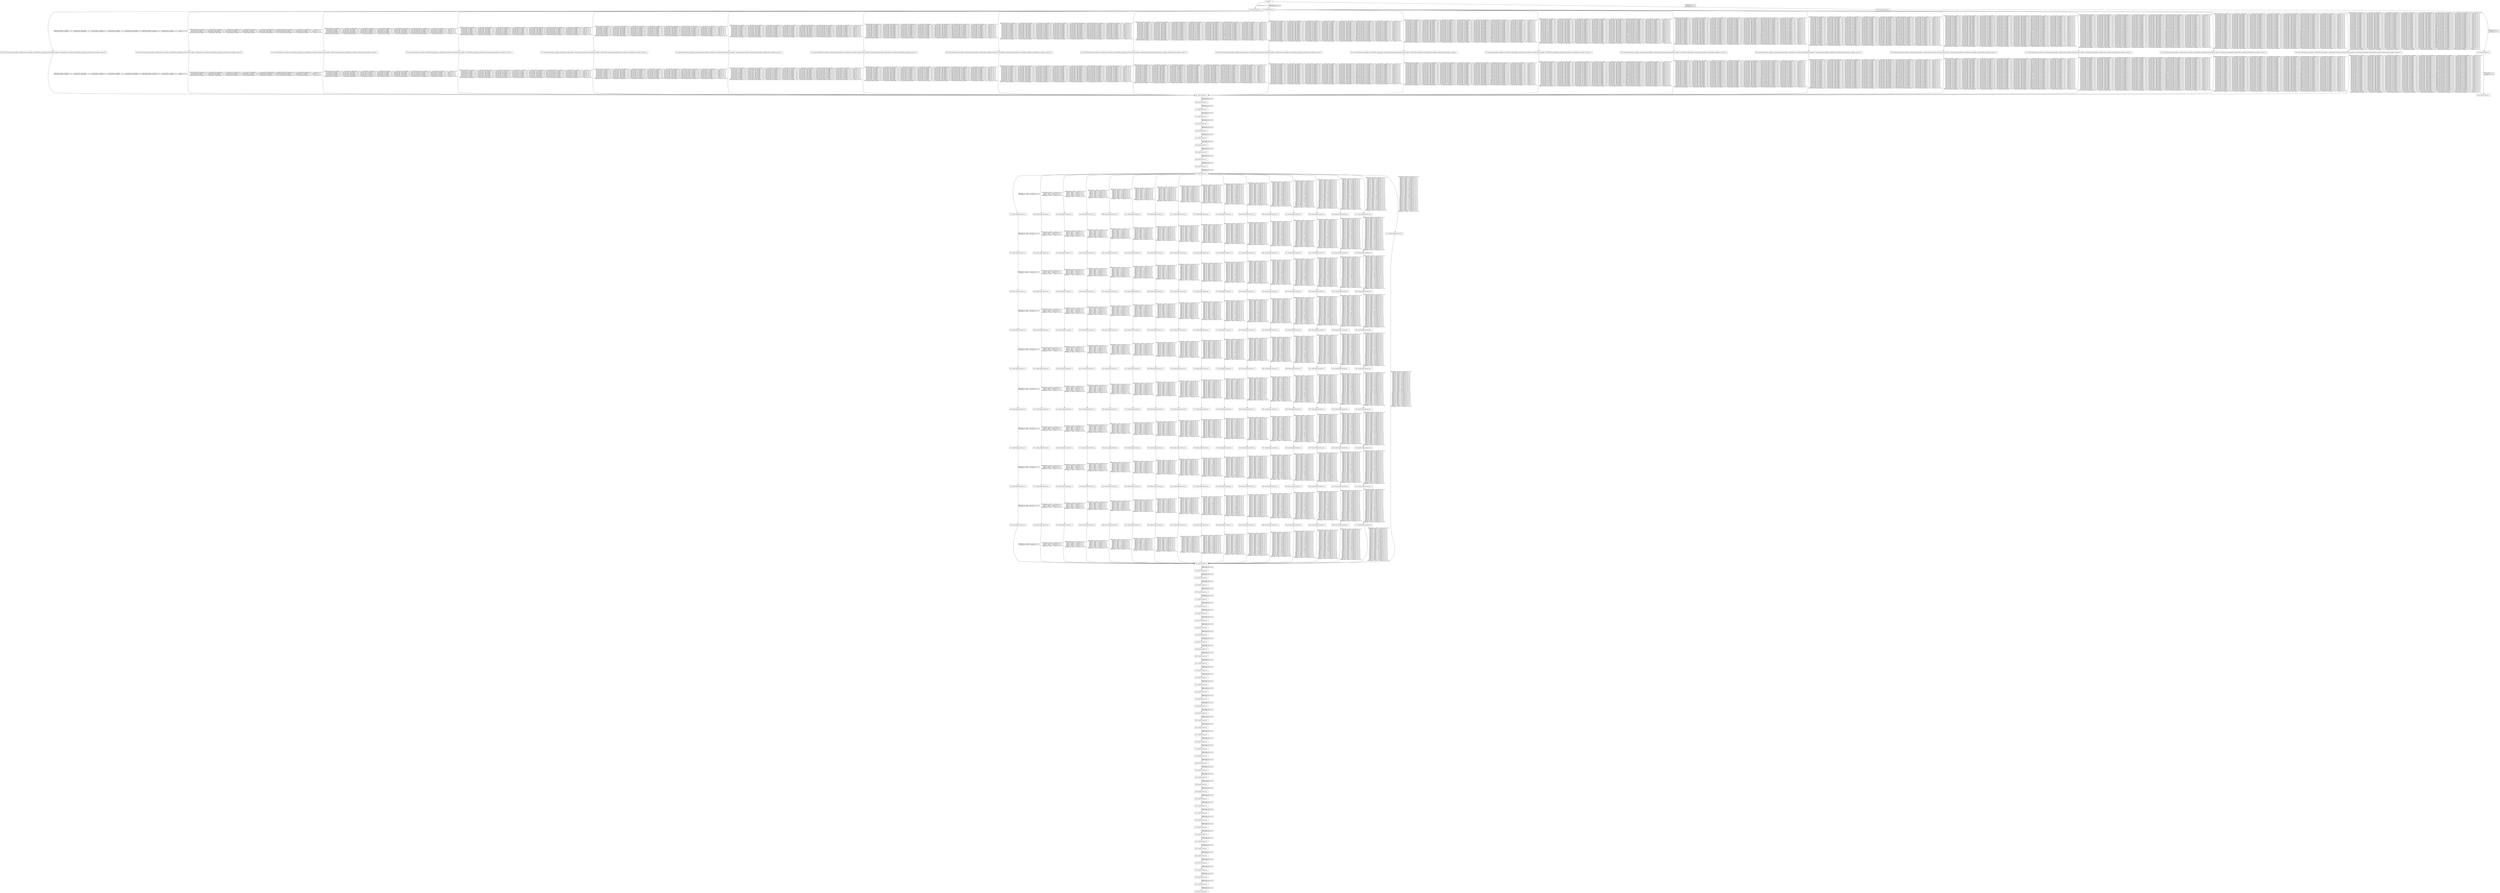 digraph G {
  "1: match () ...
" [shape=box, ];
  "70: match (event_id) ...
" [shape=box, ];
  "76: match (event_id) ...
" [shape=box, ];
  "95: match (forward_flow_ip_header_2,forward_flow_udp_header_1,forward_flow_ip_header_6,forward_flow_ip_header_7,forward_flow_udp_header_0,forward_flow_ip_header_4,forward_flow_ip_header_5,event_id) ...
" [
  shape=box, ];
  "100: match (forward_flow_ip_header_2,forward_flow_udp_header_1,forward_flow_ip_header_6,forward_flow_ip_header_7,forward_flow_udp_header_0,forward_flow_ip_header_4,forward_flow_ip_header_5,event_id) ...
" [
  shape=box, ];
  "105: match (forward_flow_ip_header_2,forward_flow_udp_header_1,forward_flow_ip_header_6,forward_flow_ip_header_7,forward_flow_udp_header_0,forward_flow_ip_header_4,forward_flow_ip_header_5,event_id) ...
" [
  shape=box, ];
  "110: match (forward_flow_ip_header_2,forward_flow_udp_header_1,forward_flow_ip_header_6,forward_flow_ip_header_7,forward_flow_udp_header_0,forward_flow_ip_header_4,forward_flow_ip_header_5,event_id) ...
" [
  shape=box, ];
  "115: match (forward_flow_ip_header_2,forward_flow_udp_header_1,forward_flow_ip_header_6,forward_flow_ip_header_7,forward_flow_udp_header_0,forward_flow_ip_header_4,forward_flow_ip_header_5,event_id) ...
" [
  shape=box, ];
  "120: match (forward_flow_ip_header_2,forward_flow_udp_header_1,forward_flow_ip_header_6,forward_flow_ip_header_7,forward_flow_udp_header_0,forward_flow_ip_header_4,forward_flow_ip_header_5,event_id) ...
" [
  shape=box, ];
  "125: match (forward_flow_ip_header_2,forward_flow_udp_header_1,forward_flow_ip_header_6,forward_flow_ip_header_7,forward_flow_udp_header_0,forward_flow_ip_header_4,forward_flow_ip_header_5,event_id) ...
" [
  shape=box, ];
  "130: match (forward_flow_ip_header_2,forward_flow_udp_header_1,forward_flow_ip_header_6,forward_flow_ip_header_7,forward_flow_udp_header_0,forward_flow_ip_header_4,forward_flow_ip_header_5,event_id) ...
" [
  shape=box, ];
  "135: match (forward_flow_ip_header_2,forward_flow_udp_header_1,forward_flow_ip_header_6,forward_flow_ip_header_7,forward_flow_udp_header_0,forward_flow_ip_header_4,forward_flow_ip_header_5,event_id) ...
" [
  shape=box, ];
  "140: match (forward_flow_ip_header_2,forward_flow_udp_header_1,forward_flow_ip_header_6,forward_flow_ip_header_7,forward_flow_udp_header_0,forward_flow_ip_header_4,forward_flow_ip_header_5,event_id) ...
" [
  shape=box, ];
  "145: match (forward_flow_ip_header_2,forward_flow_udp_header_1,forward_flow_ip_header_6,forward_flow_ip_header_7,forward_flow_udp_header_0,forward_flow_ip_header_4,forward_flow_ip_header_5,event_id) ...
" [
  shape=box, ];
  "150: match (forward_flow_ip_header_2,forward_flow_udp_header_1,forward_flow_ip_header_6,forward_flow_ip_header_7,forward_flow_udp_header_0,forward_flow_ip_header_4,forward_flow_ip_header_5,event_id) ...
" [
  shape=box, ];
  "155: match (forward_flow_ip_header_2,forward_flow_udp_header_1,forward_flow_ip_header_6,forward_flow_ip_header_7,forward_flow_udp_header_0,forward_flow_ip_header_4,forward_flow_ip_header_5,event_id) ...
" [
  shape=box, ];
  "160: match (forward_flow_ip_header_2,forward_flow_udp_header_1,forward_flow_ip_header_6,forward_flow_ip_header_7,forward_flow_udp_header_0,forward_flow_ip_header_4,forward_flow_ip_header_5,event_id) ...
" [
  shape=box, ];
  "165: match (forward_flow_ip_header_2,forward_flow_udp_header_1,forward_flow_ip_header_6,forward_flow_ip_header_7,forward_flow_udp_header_0,forward_flow_ip_header_4,forward_flow_ip_header_5,event_id) ...
" [
  shape=box, ];
  "170: match (forward_flow_ip_header_2,forward_flow_udp_header_1,forward_flow_ip_header_6,forward_flow_ip_header_7,forward_flow_udp_header_0,forward_flow_ip_header_4,forward_flow_ip_header_5,event_id) ...
" [
  shape=box, ];
  "175: match (forward_flow_ip_header_2,forward_flow_udp_header_1,forward_flow_ip_header_6,forward_flow_ip_header_7,forward_flow_udp_header_0,forward_flow_ip_header_4,forward_flow_ip_header_5,event_id) ...
" [
  shape=box, ];
  "180: match (forward_flow_ip_header_2,forward_flow_udp_header_1,forward_flow_ip_header_6,forward_flow_ip_header_7,forward_flow_udp_header_0,forward_flow_ip_header_4,forward_flow_ip_header_5,event_id) ...
" [
  shape=box, ];
  "187: match (event_id) ...
" [shape=box, ];
  "190: match (event_id) ...
" [shape=box, ];
  "211: match (event_id) ...
" [shape=box, ];
  "217: match (event_id) ...
" [shape=box, ];
  "224: match (event_id) ...
" [shape=box, ];
  "230: match (event_id) ...
" [shape=box, ];
  "237: match (event_id) ...
" [shape=box, ];
  "244: match (event_id) ...
" [shape=box, ];
  "251: match (event_id) ...
" [shape=box, ];
  "258: match (event_id) ...
" [shape=box, ];
  "265: match (event_id) ...
" [shape=box, ];
  "272: match (event_id) ...
" [shape=box, ];
  "276: match (path_id,event_id) ...
" [shape=box, ];
  "281: match (path_id,event_id) ...
" [shape=box, ];
  "290: match (path_id,event_id) ...
" [shape=box, ];
  "296: match (path_id,event_id) ...
" [shape=box, ];
  "302: match (path_id,event_id) ...
" [shape=box, ];
  "308: match (path_id,event_id) ...
" [shape=box, ];
  "314: match (path_id,event_id) ...
" [shape=box, ];
  "320: match (path_id,event_id) ...
" [shape=box, ];
  "326: match (path_id,event_id) ...
" [shape=box, ];
  "329: match (path_id,event_id) ...
" [shape=box, ];
  "334: match (path_id,event_id) ...
" [shape=box, ];
  "343: match (path_id,event_id) ...
" [shape=box, ];
  "349: match (path_id,event_id) ...
" [shape=box, ];
  "355: match (path_id,event_id) ...
" [shape=box, ];
  "361: match (path_id,event_id) ...
" [shape=box, ];
  "367: match (path_id,event_id) ...
" [shape=box, ];
  "373: match (path_id,event_id) ...
" [shape=box, ];
  "379: match (path_id,event_id) ...
" [shape=box, ];
  "382: match (path_id,event_id) ...
" [shape=box, ];
  "387: match (path_id,event_id) ...
" [shape=box, ];
  "396: match (path_id,event_id) ...
" [shape=box, ];
  "402: match (path_id,event_id) ...
" [shape=box, ];
  "408: match (path_id,event_id) ...
" [shape=box, ];
  "414: match (path_id,event_id) ...
" [shape=box, ];
  "420: match (path_id,event_id) ...
" [shape=box, ];
  "426: match (path_id,event_id) ...
" [shape=box, ];
  "432: match (path_id,event_id) ...
" [shape=box, ];
  "435: match (path_id,event_id) ...
" [shape=box, ];
  "440: match (path_id,event_id) ...
" [shape=box, ];
  "449: match (path_id,event_id) ...
" [shape=box, ];
  "455: match (path_id,event_id) ...
" [shape=box, ];
  "461: match (path_id,event_id) ...
" [shape=box, ];
  "467: match (path_id,event_id) ...
" [shape=box, ];
  "473: match (path_id,event_id) ...
" [shape=box, ];
  "479: match (path_id,event_id) ...
" [shape=box, ];
  "485: match (path_id,event_id) ...
" [shape=box, ];
  "488: match (path_id,event_id) ...
" [shape=box, ];
  "493: match (path_id,event_id) ...
" [shape=box, ];
  "502: match (path_id,event_id) ...
" [shape=box, ];
  "508: match (path_id,event_id) ...
" [shape=box, ];
  "514: match (path_id,event_id) ...
" [shape=box, ];
  "520: match (path_id,event_id) ...
" [shape=box, ];
  "526: match (path_id,event_id) ...
" [shape=box, ];
  "532: match (path_id,event_id) ...
" [shape=box, ];
  "538: match (path_id,event_id) ...
" [shape=box, ];
  "541: match (path_id,event_id) ...
" [shape=box, ];
  "546: match (path_id,event_id) ...
" [shape=box, ];
  "555: match (path_id,event_id) ...
" [shape=box, ];
  "561: match (path_id,event_id) ...
" [shape=box, ];
  "567: match (path_id,event_id) ...
" [shape=box, ];
  "573: match (path_id,event_id) ...
" [shape=box, ];
  "579: match (path_id,event_id) ...
" [shape=box, ];
  "585: match (path_id,event_id) ...
" [shape=box, ];
  "591: match (path_id,event_id) ...
" [shape=box, ];
  "594: match (path_id,event_id) ...
" [shape=box, ];
  "599: match (path_id,event_id) ...
" [shape=box, ];
  "608: match (path_id,event_id) ...
" [shape=box, ];
  "614: match (path_id,event_id) ...
" [shape=box, ];
  "620: match (path_id,event_id) ...
" [shape=box, ];
  "626: match (path_id,event_id) ...
" [shape=box, ];
  "632: match (path_id,event_id) ...
" [shape=box, ];
  "638: match (path_id,event_id) ...
" [shape=box, ];
  "644: match (path_id,event_id) ...
" [shape=box, ];
  "647: match (path_id,event_id) ...
" [shape=box, ];
  "652: match (path_id,event_id) ...
" [shape=box, ];
  "661: match (path_id,event_id) ...
" [shape=box, ];
  "667: match (path_id,event_id) ...
" [shape=box, ];
  "673: match (path_id,event_id) ...
" [shape=box, ];
  "679: match (path_id,event_id) ...
" [shape=box, ];
  "685: match (path_id,event_id) ...
" [shape=box, ];
  "691: match (path_id,event_id) ...
" [shape=box, ];
  "697: match (path_id,event_id) ...
" [shape=box, ];
  "700: match (path_id,event_id) ...
" [shape=box, ];
  "705: match (path_id,event_id) ...
" [shape=box, ];
  "714: match (path_id,event_id) ...
" [shape=box, ];
  "720: match (path_id,event_id) ...
" [shape=box, ];
  "726: match (path_id,event_id) ...
" [shape=box, ];
  "732: match (path_id,event_id) ...
" [shape=box, ];
  "738: match (path_id,event_id) ...
" [shape=box, ];
  "744: match (path_id,event_id) ...
" [shape=box, ];
  "750: match (path_id,event_id) ...
" [shape=box, ];
  "753: match (path_id,event_id) ...
" [shape=box, ];
  "758: match (path_id,event_id) ...
" [shape=box, ];
  "767: match (path_id,event_id) ...
" [shape=box, ];
  "773: match (path_id,event_id) ...
" [shape=box, ];
  "779: match (path_id,event_id) ...
" [shape=box, ];
  "785: match (path_id,event_id) ...
" [shape=box, ];
  "791: match (path_id,event_id) ...
" [shape=box, ];
  "797: match (path_id,event_id) ...
" [shape=box, ];
  "803: match (path_id,event_id) ...
" [shape=box, ];
  "806: match (path_id,event_id) ...
" [shape=box, ];
  "811: match (path_id,event_id) ...
" [shape=box, ];
  "820: match (path_id,event_id) ...
" [shape=box, ];
  "826: match (path_id,event_id) ...
" [shape=box, ];
  "832: match (path_id,event_id) ...
" [shape=box, ];
  "838: match (path_id,event_id) ...
" [shape=box, ];
  "844: match (path_id,event_id) ...
" [shape=box, ];
  "850: match (path_id,event_id) ...
" [shape=box, ];
  "856: match (path_id,event_id) ...
" [shape=box, ];
  "859: match (path_id,event_id) ...
" [shape=box, ];
  "864: match (path_id,event_id) ...
" [shape=box, ];
  "873: match (path_id,event_id) ...
" [shape=box, ];
  "879: match (path_id,event_id) ...
" [shape=box, ];
  "885: match (path_id,event_id) ...
" [shape=box, ];
  "891: match (path_id,event_id) ...
" [shape=box, ];
  "897: match (path_id,event_id) ...
" [shape=box, ];
  "903: match (path_id,event_id) ...
" [shape=box, ];
  "909: match (path_id,event_id) ...
" [shape=box, ];
  "912: match (path_id,event_id) ...
" [shape=box, ];
  "917: match (path_id,event_id) ...
" [shape=box, ];
  "926: match (path_id,event_id) ...
" [shape=box, ];
  "932: match (path_id,event_id) ...
" [shape=box, ];
  "938: match (path_id,event_id) ...
" [shape=box, ];
  "944: match (path_id,event_id) ...
" [shape=box, ];
  "950: match (path_id,event_id) ...
" [shape=box, ];
  "956: match (path_id,event_id) ...
" [shape=box, ];
  "962: match (path_id,event_id) ...
" [shape=box, ];
  "965: match (path_id,event_id) ...
" [shape=box, ];
  "970: match (path_id,event_id) ...
" [shape=box, ];
  "979: match (path_id,event_id) ...
" [shape=box, ];
  "985: match (path_id,event_id) ...
" [shape=box, ];
  "991: match (path_id,event_id) ...
" [shape=box, ];
  "997: match (path_id,event_id) ...
" [shape=box, ];
  "1003: match (path_id,event_id) ...
" [shape=box, ];
  "1009: match (path_id,event_id) ...
" [shape=box, ];
  "1015: match (path_id,event_id) ...
" [shape=box, ];
  "1018: match (path_id,event_id) ...
" [shape=box, ];
  "1023: match (path_id,event_id) ...
" [shape=box, ];
  "1032: match (path_id,event_id) ...
" [shape=box, ];
  "1038: match (path_id,event_id) ...
" [shape=box, ];
  "1044: match (path_id,event_id) ...
" [shape=box, ];
  "1050: match (path_id,event_id) ...
" [shape=box, ];
  "1056: match (path_id,event_id) ...
" [shape=box, ];
  "1062: match (path_id,event_id) ...
" [shape=box, ];
  "1068: match (path_id,event_id) ...
" [shape=box, ];
  "1071: match (path_id,event_id) ...
" [shape=box, ];
  "1076: match (path_id,event_id) ...
" [shape=box, ];
  "1085: match (path_id,event_id) ...
" [shape=box, ];
  "1091: match (path_id,event_id) ...
" [shape=box, ];
  "1097: match (path_id,event_id) ...
" [shape=box, ];
  "1103: match (path_id,event_id) ...
" [shape=box, ];
  "1109: match (path_id,event_id) ...
" [shape=box, ];
  "1115: match (path_id,event_id) ...
" [shape=box, ];
  "1121: match (path_id,event_id) ...
" [shape=box, ];
  "1124: match (path_id,event_id) ...
" [shape=box, ];
  "1131: match (event_id) ...
" [shape=box, ];
  "1152: match (event_id) ...
" [shape=box, ];
  "1157: match (event_id) ...
" [shape=box, ];
  "1162: match (event_id) ...
" [shape=box, ];
  "1168: match (event_id) ...
" [shape=box, ];
  "1170: match (event_id) ...
" [shape=box, ];
  "1176: match (event_id) ...
" [shape=box, ];
  "1182: match (event_id) ...
" [shape=box, ];
  "1189: match (event_id) ...
" [shape=box, ];
  "1194: match (event_id) ...
" [shape=box, ];
  "1201: match (event_id) ...
" [shape=box, ];
  "1204: match (event_id) ...
" [shape=box, ];
  "1205: match (event_id) ...
" [shape=box, ];
  "1209: match (event_id) ...
" [shape=box, ];
  "1213: match (event_id) ...
" [shape=box, ];
  "1219: match (event_id) ...
" [shape=box, ];
  "1223: match (event_id) ...
" [shape=box, ];
  "1227: match (event_id) ...
" [shape=box, ];
  "1231: match (event_id) ...
" [shape=box, ];
  "1235: match (event_id) ...
" [shape=box, ];
  "1239: match (event_id) ...
" [shape=box, ];
  "1243: match (event_id) ...
" [shape=box, ];
  "1247: match (event_id) ...
" [shape=box, ];
  "1251: match (event_id) ...
" [shape=box, ];
  "1257: match (event_id) ...
" [shape=box, ];
  "1263: match (event_id) ...
" [shape=box, ];
  "1273: match (event_id) ...
" [shape=box, ];
  "1279: match (event_id) ...
" [shape=box, ];
  "1283: match (event_id) ...
" [shape=box, ];
  "1287: match (event_id) ...
" [shape=box, ];
  "1291: match (event_id) ...
" [shape=box, ];
  "1295: match (event_id) ...
" [shape=box, ];
  "1299: match (event_id) ...
" [shape=box, ];
  "1303: match (event_id) ...
" [shape=box, ];
  "1307: match (event_id) ...
" [shape=box, ];
  "1311: match (event_id) ...
" [shape=box, ];
  "1315: match (event_id) ...
" [shape=box, ];
  "1319: match (event_id) ...
" [shape=box, ];
  "1323: match (event_id) ...
" [shape=box, ];
  "1327: match (event_id) ...
" [shape=box, ];
  "1331: match (event_id) ...
" [shape=box, ];
  "1335: match (event_id) ...
" [shape=box, ];
  "1339: match (event_id) ...
" [shape=box, ];
  "1343: match (event_id) ...
" [shape=box, ];
  "1347: match (event_id) ...
" [shape=box, ];
  "1451: match (event_id) ...
" [shape=box, ];
  "1493: match (event_id) ...
" [shape=box, ];
  "1497: match (event_id) ...
" [shape=box, ];
  "1516: match (event_id) ...
" [shape=box, ];
  "1554: match (event_id) ...
" [shape=box, ];
  
  
  "1: match () ...
" -> "70: match (event_id) ...
" [label="HIT{event_id~0==2;}",
                                                     ];
  "1: match () ...
" -> "76: match (event_id) ...
" [label="MISS{event_id~0==2;}
HIT{event_id~0==1;}",
                                                     ];
  "1: match () ...
" -> "1497: match (event_id) ...
" [label="MISS{event_id~0==2;
event_id~0==1;}
HIT{event_id~0==3;}",
                                                       ];
  "76: match (event_id) ...
" -> "95: match (forward_flow_ip_header_2,forward_flow_udp_header_1,forward_flow_ip_header_6,forward_flow_ip_header_7,forward_flow_udp_header_0,forward_flow_ip_header_4,forward_flow_ip_header_5,event_id) ...
" [
  label="MISS{forward_flow_ip_header_2~0==_,forward_flow_udp_header_1~0==_,forward_flow_ip_header_6~0==_,forward_flow_ip_header_7~0==_,forward_flow_udp_header_0~0==5000,forward_flow_ip_header_4~0==_,forward_flow_ip_header_5~0==_,event_id~0==2;}
HIT{forward_flow_ip_header_2~0==_,forward_flow_udp_header_1~0==_,forward_flow_ip_header_6~0==_,forward_flow_ip_header_7~0==_,forward_flow_udp_header_0~0==5000,forward_flow_ip_header_4~0==_,forward_flow_ip_header_5~0==_,event_id~0==1;}",
  ];
  "76: match (event_id) ...
" -> "100: match (forward_flow_ip_header_2,forward_flow_udp_header_1,forward_flow_ip_header_6,forward_flow_ip_header_7,forward_flow_udp_header_0,forward_flow_ip_header_4,forward_flow_ip_header_5,event_id) ...
" [
  label="MISS{forward_flow_ip_header_2~0==_,forward_flow_udp_header_1~0==_,forward_flow_ip_header_6~0==_,forward_flow_ip_header_7~0==_,forward_flow_udp_header_0~0==5000,forward_flow_ip_header_4~0==_,forward_flow_ip_header_5~0==_,event_id~0==2;
forward_flow_ip_header_2~0==_,forward_flow_udp_header_1~0==_,forward_flow_ip_header_6~0==_,forward_flow_ip_header_7~0==_,forward_flow_udp_header_0~0==5000,forward_flow_ip_header_4~0==_,forward_flow_ip_header_5~0==_,event_id~0==1;
forward_flow_ip_header_2~0==_,forward_flow_udp_header_1~0==_,forward_flow_ip_header_6~0==_,forward_flow_ip_header_7~0==_,forward_flow_udp_header_0~0==5001,forward_flow_ip_header_4~0==_,forward_flow_ip_header_5~0==_,event_id~0==2;}
HIT{forward_flow_ip_header_2~0==_,forward_flow_udp_header_1~0==_,forward_flow_ip_header_6~0==_,forward_flow_ip_header_7~0==_,forward_flow_udp_header_0~0==5001,forward_flow_ip_header_4~0==_,forward_flow_ip_header_5~0==_,event_id~0==1;}",
  ];
  "76: match (event_id) ...
" -> "105: match (forward_flow_ip_header_2,forward_flow_udp_header_1,forward_flow_ip_header_6,forward_flow_ip_header_7,forward_flow_udp_header_0,forward_flow_ip_header_4,forward_flow_ip_header_5,event_id) ...
" [
  label="MISS{forward_flow_ip_header_2~0==_,forward_flow_udp_header_1~0==_,forward_flow_ip_header_6~0==_,forward_flow_ip_header_7~0==_,forward_flow_udp_header_0~0==5000,forward_flow_ip_header_4~0==_,forward_flow_ip_header_5~0==_,event_id~0==2;
forward_flow_ip_header_2~0==_,forward_flow_udp_header_1~0==_,forward_flow_ip_header_6~0==_,forward_flow_ip_header_7~0==_,forward_flow_udp_header_0~0==5000,forward_flow_ip_header_4~0==_,forward_flow_ip_header_5~0==_,event_id~0==1;
forward_flow_ip_header_2~0==_,forward_flow_udp_header_1~0==_,forward_flow_ip_header_6~0==_,forward_flow_ip_header_7~0==_,forward_flow_udp_header_0~0==5001,forward_flow_ip_header_4~0==_,forward_flow_ip_header_5~0==_,event_id~0==2;
forward_flow_ip_header_2~0==_,forward_flow_udp_header_1~0==_,forward_flow_ip_header_6~0==_,forward_flow_ip_header_7~0==_,forward_flow_udp_header_0~0==5001,forward_flow_ip_header_4~0==_,forward_flow_ip_header_5~0==_,event_id~0==1;
forward_flow_ip_header_2~0==_,forward_flow_udp_header_1~0==_,forward_flow_ip_header_6~0==_,forward_flow_ip_header_7~0==_,forward_flow_udp_header_0~0==5002,forward_flow_ip_header_4~0==_,forward_flow_ip_header_5~0==_,event_id~0==2;}
HIT{forward_flow_ip_header_2~0==_,forward_flow_udp_header_1~0==_,forward_flow_ip_header_6~0==_,forward_flow_ip_header_7~0==_,forward_flow_udp_header_0~0==5002,forward_flow_ip_header_4~0==_,forward_flow_ip_header_5~0==_,event_id~0==1;}",
  ];
  "76: match (event_id) ...
" -> "110: match (forward_flow_ip_header_2,forward_flow_udp_header_1,forward_flow_ip_header_6,forward_flow_ip_header_7,forward_flow_udp_header_0,forward_flow_ip_header_4,forward_flow_ip_header_5,event_id) ...
" [
  label="MISS{forward_flow_ip_header_2~0==_,forward_flow_udp_header_1~0==_,forward_flow_ip_header_6~0==_,forward_flow_ip_header_7~0==_,forward_flow_udp_header_0~0==5000,forward_flow_ip_header_4~0==_,forward_flow_ip_header_5~0==_,event_id~0==2;
forward_flow_ip_header_2~0==_,forward_flow_udp_header_1~0==_,forward_flow_ip_header_6~0==_,forward_flow_ip_header_7~0==_,forward_flow_udp_header_0~0==5000,forward_flow_ip_header_4~0==_,forward_flow_ip_header_5~0==_,event_id~0==1;
forward_flow_ip_header_2~0==_,forward_flow_udp_header_1~0==_,forward_flow_ip_header_6~0==_,forward_flow_ip_header_7~0==_,forward_flow_udp_header_0~0==5001,forward_flow_ip_header_4~0==_,forward_flow_ip_header_5~0==_,event_id~0==2;
forward_flow_ip_header_2~0==_,forward_flow_udp_header_1~0==_,forward_flow_ip_header_6~0==_,forward_flow_ip_header_7~0==_,forward_flow_udp_header_0~0==5001,forward_flow_ip_header_4~0==_,forward_flow_ip_header_5~0==_,event_id~0==1;
forward_flow_ip_header_2~0==_,forward_flow_udp_header_1~0==_,forward_flow_ip_header_6~0==_,forward_flow_ip_header_7~0==_,forward_flow_udp_header_0~0==5002,forward_flow_ip_header_4~0==_,forward_flow_ip_header_5~0==_,event_id~0==2;
forward_flow_ip_header_2~0==_,forward_flow_udp_header_1~0==_,forward_flow_ip_header_6~0==_,forward_flow_ip_header_7~0==_,forward_flow_udp_header_0~0==5002,forward_flow_ip_header_4~0==_,forward_flow_ip_header_5~0==_,event_id~0==1;
forward_flow_ip_header_2~0==_,forward_flow_udp_header_1~0==_,forward_flow_ip_header_6~0==_,forward_flow_ip_header_7~0==_,forward_flow_udp_header_0~0==5003,forward_flow_ip_header_4~0==_,forward_flow_ip_header_5~0==_,event_id~0==2;}
HIT{forward_flow_ip_header_2~0==_,forward_flow_udp_header_1~0==_,forward_flow_ip_header_6~0==_,forward_flow_ip_header_7~0==_,forward_flow_udp_header_0~0==5003,forward_flow_ip_header_4~0==_,forward_flow_ip_header_5~0==_,event_id~0==1;}",
  ];
  "76: match (event_id) ...
" -> "115: match (forward_flow_ip_header_2,forward_flow_udp_header_1,forward_flow_ip_header_6,forward_flow_ip_header_7,forward_flow_udp_header_0,forward_flow_ip_header_4,forward_flow_ip_header_5,event_id) ...
" [
  label="MISS{forward_flow_ip_header_2~0==_,forward_flow_udp_header_1~0==_,forward_flow_ip_header_6~0==_,forward_flow_ip_header_7~0==_,forward_flow_udp_header_0~0==5000,forward_flow_ip_header_4~0==_,forward_flow_ip_header_5~0==_,event_id~0==2;
forward_flow_ip_header_2~0==_,forward_flow_udp_header_1~0==_,forward_flow_ip_header_6~0==_,forward_flow_ip_header_7~0==_,forward_flow_udp_header_0~0==5000,forward_flow_ip_header_4~0==_,forward_flow_ip_header_5~0==_,event_id~0==1;
forward_flow_ip_header_2~0==_,forward_flow_udp_header_1~0==_,forward_flow_ip_header_6~0==_,forward_flow_ip_header_7~0==_,forward_flow_udp_header_0~0==5001,forward_flow_ip_header_4~0==_,forward_flow_ip_header_5~0==_,event_id~0==2;
forward_flow_ip_header_2~0==_,forward_flow_udp_header_1~0==_,forward_flow_ip_header_6~0==_,forward_flow_ip_header_7~0==_,forward_flow_udp_header_0~0==5001,forward_flow_ip_header_4~0==_,forward_flow_ip_header_5~0==_,event_id~0==1;
forward_flow_ip_header_2~0==_,forward_flow_udp_header_1~0==_,forward_flow_ip_header_6~0==_,forward_flow_ip_header_7~0==_,forward_flow_udp_header_0~0==5002,forward_flow_ip_header_4~0==_,forward_flow_ip_header_5~0==_,event_id~0==2;
forward_flow_ip_header_2~0==_,forward_flow_udp_header_1~0==_,forward_flow_ip_header_6~0==_,forward_flow_ip_header_7~0==_,forward_flow_udp_header_0~0==5002,forward_flow_ip_header_4~0==_,forward_flow_ip_header_5~0==_,event_id~0==1;
forward_flow_ip_header_2~0==_,forward_flow_udp_header_1~0==_,forward_flow_ip_header_6~0==_,forward_flow_ip_header_7~0==_,forward_flow_udp_header_0~0==5003,forward_flow_ip_header_4~0==_,forward_flow_ip_header_5~0==_,event_id~0==2;
forward_flow_ip_header_2~0==_,forward_flow_udp_header_1~0==_,forward_flow_ip_header_6~0==_,forward_flow_ip_header_7~0==_,forward_flow_udp_header_0~0==5003,forward_flow_ip_header_4~0==_,forward_flow_ip_header_5~0==_,event_id~0==1;
forward_flow_ip_header_2~0==_,forward_flow_udp_header_1~0==_,forward_flow_ip_header_6~0==_,forward_flow_ip_header_7~0==_,forward_flow_udp_header_0~0==5004,forward_flow_ip_header_4~0==_,forward_flow_ip_header_5~0==_,event_id~0==2;}
HIT{forward_flow_ip_header_2~0==_,forward_flow_udp_header_1~0==_,forward_flow_ip_header_6~0==_,forward_flow_ip_header_7~0==_,forward_flow_udp_header_0~0==5004,forward_flow_ip_header_4~0==_,forward_flow_ip_header_5~0==_,event_id~0==1;}",
  ];
  "76: match (event_id) ...
" -> "120: match (forward_flow_ip_header_2,forward_flow_udp_header_1,forward_flow_ip_header_6,forward_flow_ip_header_7,forward_flow_udp_header_0,forward_flow_ip_header_4,forward_flow_ip_header_5,event_id) ...
" [
  label="MISS{forward_flow_ip_header_2~0==_,forward_flow_udp_header_1~0==_,forward_flow_ip_header_6~0==_,forward_flow_ip_header_7~0==_,forward_flow_udp_header_0~0==5000,forward_flow_ip_header_4~0==_,forward_flow_ip_header_5~0==_,event_id~0==2;
forward_flow_ip_header_2~0==_,forward_flow_udp_header_1~0==_,forward_flow_ip_header_6~0==_,forward_flow_ip_header_7~0==_,forward_flow_udp_header_0~0==5000,forward_flow_ip_header_4~0==_,forward_flow_ip_header_5~0==_,event_id~0==1;
forward_flow_ip_header_2~0==_,forward_flow_udp_header_1~0==_,forward_flow_ip_header_6~0==_,forward_flow_ip_header_7~0==_,forward_flow_udp_header_0~0==5001,forward_flow_ip_header_4~0==_,forward_flow_ip_header_5~0==_,event_id~0==2;
forward_flow_ip_header_2~0==_,forward_flow_udp_header_1~0==_,forward_flow_ip_header_6~0==_,forward_flow_ip_header_7~0==_,forward_flow_udp_header_0~0==5001,forward_flow_ip_header_4~0==_,forward_flow_ip_header_5~0==_,event_id~0==1;
forward_flow_ip_header_2~0==_,forward_flow_udp_header_1~0==_,forward_flow_ip_header_6~0==_,forward_flow_ip_header_7~0==_,forward_flow_udp_header_0~0==5002,forward_flow_ip_header_4~0==_,forward_flow_ip_header_5~0==_,event_id~0==2;
forward_flow_ip_header_2~0==_,forward_flow_udp_header_1~0==_,forward_flow_ip_header_6~0==_,forward_flow_ip_header_7~0==_,forward_flow_udp_header_0~0==5002,forward_flow_ip_header_4~0==_,forward_flow_ip_header_5~0==_,event_id~0==1;
forward_flow_ip_header_2~0==_,forward_flow_udp_header_1~0==_,forward_flow_ip_header_6~0==_,forward_flow_ip_header_7~0==_,forward_flow_udp_header_0~0==5003,forward_flow_ip_header_4~0==_,forward_flow_ip_header_5~0==_,event_id~0==2;
forward_flow_ip_header_2~0==_,forward_flow_udp_header_1~0==_,forward_flow_ip_header_6~0==_,forward_flow_ip_header_7~0==_,forward_flow_udp_header_0~0==5003,forward_flow_ip_header_4~0==_,forward_flow_ip_header_5~0==_,event_id~0==1;
forward_flow_ip_header_2~0==_,forward_flow_udp_header_1~0==_,forward_flow_ip_header_6~0==_,forward_flow_ip_header_7~0==_,forward_flow_udp_header_0~0==5004,forward_flow_ip_header_4~0==_,forward_flow_ip_header_5~0==_,event_id~0==2;
forward_flow_ip_header_2~0==_,forward_flow_udp_header_1~0==_,forward_flow_ip_header_6~0==_,forward_flow_ip_header_7~0==_,forward_flow_udp_header_0~0==5004,forward_flow_ip_header_4~0==_,forward_flow_ip_header_5~0==_,event_id~0==1;
forward_flow_ip_header_2~0==_,forward_flow_udp_header_1~0==_,forward_flow_ip_header_6~0==_,forward_flow_ip_header_7~0==_,forward_flow_udp_header_0~0==5005,forward_flow_ip_header_4~0==_,forward_flow_ip_header_5~0==_,event_id~0==2;}
HIT{forward_flow_ip_header_2~0==_,forward_flow_udp_header_1~0==_,forward_flow_ip_header_6~0==_,forward_flow_ip_header_7~0==_,forward_flow_udp_header_0~0==5005,forward_flow_ip_header_4~0==_,forward_flow_ip_header_5~0==_,event_id~0==1;}",
  ];
  "76: match (event_id) ...
" -> "125: match (forward_flow_ip_header_2,forward_flow_udp_header_1,forward_flow_ip_header_6,forward_flow_ip_header_7,forward_flow_udp_header_0,forward_flow_ip_header_4,forward_flow_ip_header_5,event_id) ...
" [
  label="MISS{forward_flow_ip_header_2~0==_,forward_flow_udp_header_1~0==_,forward_flow_ip_header_6~0==_,forward_flow_ip_header_7~0==_,forward_flow_udp_header_0~0==5000,forward_flow_ip_header_4~0==_,forward_flow_ip_header_5~0==_,event_id~0==2;
forward_flow_ip_header_2~0==_,forward_flow_udp_header_1~0==_,forward_flow_ip_header_6~0==_,forward_flow_ip_header_7~0==_,forward_flow_udp_header_0~0==5000,forward_flow_ip_header_4~0==_,forward_flow_ip_header_5~0==_,event_id~0==1;
forward_flow_ip_header_2~0==_,forward_flow_udp_header_1~0==_,forward_flow_ip_header_6~0==_,forward_flow_ip_header_7~0==_,forward_flow_udp_header_0~0==5001,forward_flow_ip_header_4~0==_,forward_flow_ip_header_5~0==_,event_id~0==2;
forward_flow_ip_header_2~0==_,forward_flow_udp_header_1~0==_,forward_flow_ip_header_6~0==_,forward_flow_ip_header_7~0==_,forward_flow_udp_header_0~0==5001,forward_flow_ip_header_4~0==_,forward_flow_ip_header_5~0==_,event_id~0==1;
forward_flow_ip_header_2~0==_,forward_flow_udp_header_1~0==_,forward_flow_ip_header_6~0==_,forward_flow_ip_header_7~0==_,forward_flow_udp_header_0~0==5002,forward_flow_ip_header_4~0==_,forward_flow_ip_header_5~0==_,event_id~0==2;
forward_flow_ip_header_2~0==_,forward_flow_udp_header_1~0==_,forward_flow_ip_header_6~0==_,forward_flow_ip_header_7~0==_,forward_flow_udp_header_0~0==5002,forward_flow_ip_header_4~0==_,forward_flow_ip_header_5~0==_,event_id~0==1;
forward_flow_ip_header_2~0==_,forward_flow_udp_header_1~0==_,forward_flow_ip_header_6~0==_,forward_flow_ip_header_7~0==_,forward_flow_udp_header_0~0==5003,forward_flow_ip_header_4~0==_,forward_flow_ip_header_5~0==_,event_id~0==2;
forward_flow_ip_header_2~0==_,forward_flow_udp_header_1~0==_,forward_flow_ip_header_6~0==_,forward_flow_ip_header_7~0==_,forward_flow_udp_header_0~0==5003,forward_flow_ip_header_4~0==_,forward_flow_ip_header_5~0==_,event_id~0==1;
forward_flow_ip_header_2~0==_,forward_flow_udp_header_1~0==_,forward_flow_ip_header_6~0==_,forward_flow_ip_header_7~0==_,forward_flow_udp_header_0~0==5004,forward_flow_ip_header_4~0==_,forward_flow_ip_header_5~0==_,event_id~0==2;
forward_flow_ip_header_2~0==_,forward_flow_udp_header_1~0==_,forward_flow_ip_header_6~0==_,forward_flow_ip_header_7~0==_,forward_flow_udp_header_0~0==5004,forward_flow_ip_header_4~0==_,forward_flow_ip_header_5~0==_,event_id~0==1;
forward_flow_ip_header_2~0==_,forward_flow_udp_header_1~0==_,forward_flow_ip_header_6~0==_,forward_flow_ip_header_7~0==_,forward_flow_udp_header_0~0==5005,forward_flow_ip_header_4~0==_,forward_flow_ip_header_5~0==_,event_id~0==2;
forward_flow_ip_header_2~0==_,forward_flow_udp_header_1~0==_,forward_flow_ip_header_6~0==_,forward_flow_ip_header_7~0==_,forward_flow_udp_header_0~0==5005,forward_flow_ip_header_4~0==_,forward_flow_ip_header_5~0==_,event_id~0==1;
forward_flow_ip_header_2~0==_,forward_flow_udp_header_1~0==_,forward_flow_ip_header_6~0==_,forward_flow_ip_header_7~0==_,forward_flow_udp_header_0~0==5006,forward_flow_ip_header_4~0==_,forward_flow_ip_header_5~0==_,event_id~0==2;}
HIT{forward_flow_ip_header_2~0==_,forward_flow_udp_header_1~0==_,forward_flow_ip_header_6~0==_,forward_flow_ip_header_7~0==_,forward_flow_udp_header_0~0==5006,forward_flow_ip_header_4~0==_,forward_flow_ip_header_5~0==_,event_id~0==1;}",
  ];
  "76: match (event_id) ...
" -> "130: match (forward_flow_ip_header_2,forward_flow_udp_header_1,forward_flow_ip_header_6,forward_flow_ip_header_7,forward_flow_udp_header_0,forward_flow_ip_header_4,forward_flow_ip_header_5,event_id) ...
" [
  label="MISS{forward_flow_ip_header_2~0==_,forward_flow_udp_header_1~0==_,forward_flow_ip_header_6~0==_,forward_flow_ip_header_7~0==_,forward_flow_udp_header_0~0==5000,forward_flow_ip_header_4~0==_,forward_flow_ip_header_5~0==_,event_id~0==2;
forward_flow_ip_header_2~0==_,forward_flow_udp_header_1~0==_,forward_flow_ip_header_6~0==_,forward_flow_ip_header_7~0==_,forward_flow_udp_header_0~0==5000,forward_flow_ip_header_4~0==_,forward_flow_ip_header_5~0==_,event_id~0==1;
forward_flow_ip_header_2~0==_,forward_flow_udp_header_1~0==_,forward_flow_ip_header_6~0==_,forward_flow_ip_header_7~0==_,forward_flow_udp_header_0~0==5001,forward_flow_ip_header_4~0==_,forward_flow_ip_header_5~0==_,event_id~0==2;
forward_flow_ip_header_2~0==_,forward_flow_udp_header_1~0==_,forward_flow_ip_header_6~0==_,forward_flow_ip_header_7~0==_,forward_flow_udp_header_0~0==5001,forward_flow_ip_header_4~0==_,forward_flow_ip_header_5~0==_,event_id~0==1;
forward_flow_ip_header_2~0==_,forward_flow_udp_header_1~0==_,forward_flow_ip_header_6~0==_,forward_flow_ip_header_7~0==_,forward_flow_udp_header_0~0==5002,forward_flow_ip_header_4~0==_,forward_flow_ip_header_5~0==_,event_id~0==2;
forward_flow_ip_header_2~0==_,forward_flow_udp_header_1~0==_,forward_flow_ip_header_6~0==_,forward_flow_ip_header_7~0==_,forward_flow_udp_header_0~0==5002,forward_flow_ip_header_4~0==_,forward_flow_ip_header_5~0==_,event_id~0==1;
forward_flow_ip_header_2~0==_,forward_flow_udp_header_1~0==_,forward_flow_ip_header_6~0==_,forward_flow_ip_header_7~0==_,forward_flow_udp_header_0~0==5003,forward_flow_ip_header_4~0==_,forward_flow_ip_header_5~0==_,event_id~0==2;
forward_flow_ip_header_2~0==_,forward_flow_udp_header_1~0==_,forward_flow_ip_header_6~0==_,forward_flow_ip_header_7~0==_,forward_flow_udp_header_0~0==5003,forward_flow_ip_header_4~0==_,forward_flow_ip_header_5~0==_,event_id~0==1;
forward_flow_ip_header_2~0==_,forward_flow_udp_header_1~0==_,forward_flow_ip_header_6~0==_,forward_flow_ip_header_7~0==_,forward_flow_udp_header_0~0==5004,forward_flow_ip_header_4~0==_,forward_flow_ip_header_5~0==_,event_id~0==2;
forward_flow_ip_header_2~0==_,forward_flow_udp_header_1~0==_,forward_flow_ip_header_6~0==_,forward_flow_ip_header_7~0==_,forward_flow_udp_header_0~0==5004,forward_flow_ip_header_4~0==_,forward_flow_ip_header_5~0==_,event_id~0==1;
forward_flow_ip_header_2~0==_,forward_flow_udp_header_1~0==_,forward_flow_ip_header_6~0==_,forward_flow_ip_header_7~0==_,forward_flow_udp_header_0~0==5005,forward_flow_ip_header_4~0==_,forward_flow_ip_header_5~0==_,event_id~0==2;
forward_flow_ip_header_2~0==_,forward_flow_udp_header_1~0==_,forward_flow_ip_header_6~0==_,forward_flow_ip_header_7~0==_,forward_flow_udp_header_0~0==5005,forward_flow_ip_header_4~0==_,forward_flow_ip_header_5~0==_,event_id~0==1;
forward_flow_ip_header_2~0==_,forward_flow_udp_header_1~0==_,forward_flow_ip_header_6~0==_,forward_flow_ip_header_7~0==_,forward_flow_udp_header_0~0==5006,forward_flow_ip_header_4~0==_,forward_flow_ip_header_5~0==_,event_id~0==2;
forward_flow_ip_header_2~0==_,forward_flow_udp_header_1~0==_,forward_flow_ip_header_6~0==_,forward_flow_ip_header_7~0==_,forward_flow_udp_header_0~0==5006,forward_flow_ip_header_4~0==_,forward_flow_ip_header_5~0==_,event_id~0==1;
forward_flow_ip_header_2~0==_,forward_flow_udp_header_1~0==_,forward_flow_ip_header_6~0==_,forward_flow_ip_header_7~0==_,forward_flow_udp_header_0~0==5007,forward_flow_ip_header_4~0==_,forward_flow_ip_header_5~0==_,event_id~0==2;}
HIT{forward_flow_ip_header_2~0==_,forward_flow_udp_header_1~0==_,forward_flow_ip_header_6~0==_,forward_flow_ip_header_7~0==_,forward_flow_udp_header_0~0==5007,forward_flow_ip_header_4~0==_,forward_flow_ip_header_5~0==_,event_id~0==1;}",
  ];
  "76: match (event_id) ...
" -> "135: match (forward_flow_ip_header_2,forward_flow_udp_header_1,forward_flow_ip_header_6,forward_flow_ip_header_7,forward_flow_udp_header_0,forward_flow_ip_header_4,forward_flow_ip_header_5,event_id) ...
" [
  label="MISS{forward_flow_ip_header_2~0==_,forward_flow_udp_header_1~0==_,forward_flow_ip_header_6~0==_,forward_flow_ip_header_7~0==_,forward_flow_udp_header_0~0==5000,forward_flow_ip_header_4~0==_,forward_flow_ip_header_5~0==_,event_id~0==2;
forward_flow_ip_header_2~0==_,forward_flow_udp_header_1~0==_,forward_flow_ip_header_6~0==_,forward_flow_ip_header_7~0==_,forward_flow_udp_header_0~0==5000,forward_flow_ip_header_4~0==_,forward_flow_ip_header_5~0==_,event_id~0==1;
forward_flow_ip_header_2~0==_,forward_flow_udp_header_1~0==_,forward_flow_ip_header_6~0==_,forward_flow_ip_header_7~0==_,forward_flow_udp_header_0~0==5001,forward_flow_ip_header_4~0==_,forward_flow_ip_header_5~0==_,event_id~0==2;
forward_flow_ip_header_2~0==_,forward_flow_udp_header_1~0==_,forward_flow_ip_header_6~0==_,forward_flow_ip_header_7~0==_,forward_flow_udp_header_0~0==5001,forward_flow_ip_header_4~0==_,forward_flow_ip_header_5~0==_,event_id~0==1;
forward_flow_ip_header_2~0==_,forward_flow_udp_header_1~0==_,forward_flow_ip_header_6~0==_,forward_flow_ip_header_7~0==_,forward_flow_udp_header_0~0==5002,forward_flow_ip_header_4~0==_,forward_flow_ip_header_5~0==_,event_id~0==2;
forward_flow_ip_header_2~0==_,forward_flow_udp_header_1~0==_,forward_flow_ip_header_6~0==_,forward_flow_ip_header_7~0==_,forward_flow_udp_header_0~0==5002,forward_flow_ip_header_4~0==_,forward_flow_ip_header_5~0==_,event_id~0==1;
forward_flow_ip_header_2~0==_,forward_flow_udp_header_1~0==_,forward_flow_ip_header_6~0==_,forward_flow_ip_header_7~0==_,forward_flow_udp_header_0~0==5003,forward_flow_ip_header_4~0==_,forward_flow_ip_header_5~0==_,event_id~0==2;
forward_flow_ip_header_2~0==_,forward_flow_udp_header_1~0==_,forward_flow_ip_header_6~0==_,forward_flow_ip_header_7~0==_,forward_flow_udp_header_0~0==5003,forward_flow_ip_header_4~0==_,forward_flow_ip_header_5~0==_,event_id~0==1;
forward_flow_ip_header_2~0==_,forward_flow_udp_header_1~0==_,forward_flow_ip_header_6~0==_,forward_flow_ip_header_7~0==_,forward_flow_udp_header_0~0==5004,forward_flow_ip_header_4~0==_,forward_flow_ip_header_5~0==_,event_id~0==2;
forward_flow_ip_header_2~0==_,forward_flow_udp_header_1~0==_,forward_flow_ip_header_6~0==_,forward_flow_ip_header_7~0==_,forward_flow_udp_header_0~0==5004,forward_flow_ip_header_4~0==_,forward_flow_ip_header_5~0==_,event_id~0==1;
forward_flow_ip_header_2~0==_,forward_flow_udp_header_1~0==_,forward_flow_ip_header_6~0==_,forward_flow_ip_header_7~0==_,forward_flow_udp_header_0~0==5005,forward_flow_ip_header_4~0==_,forward_flow_ip_header_5~0==_,event_id~0==2;
forward_flow_ip_header_2~0==_,forward_flow_udp_header_1~0==_,forward_flow_ip_header_6~0==_,forward_flow_ip_header_7~0==_,forward_flow_udp_header_0~0==5005,forward_flow_ip_header_4~0==_,forward_flow_ip_header_5~0==_,event_id~0==1;
forward_flow_ip_header_2~0==_,forward_flow_udp_header_1~0==_,forward_flow_ip_header_6~0==_,forward_flow_ip_header_7~0==_,forward_flow_udp_header_0~0==5006,forward_flow_ip_header_4~0==_,forward_flow_ip_header_5~0==_,event_id~0==2;
forward_flow_ip_header_2~0==_,forward_flow_udp_header_1~0==_,forward_flow_ip_header_6~0==_,forward_flow_ip_header_7~0==_,forward_flow_udp_header_0~0==5006,forward_flow_ip_header_4~0==_,forward_flow_ip_header_5~0==_,event_id~0==1;
forward_flow_ip_header_2~0==_,forward_flow_udp_header_1~0==_,forward_flow_ip_header_6~0==_,forward_flow_ip_header_7~0==_,forward_flow_udp_header_0~0==5007,forward_flow_ip_header_4~0==_,forward_flow_ip_header_5~0==_,event_id~0==2;
forward_flow_ip_header_2~0==_,forward_flow_udp_header_1~0==_,forward_flow_ip_header_6~0==_,forward_flow_ip_header_7~0==_,forward_flow_udp_header_0~0==5007,forward_flow_ip_header_4~0==_,forward_flow_ip_header_5~0==_,event_id~0==1;
forward_flow_ip_header_2~0==_,forward_flow_udp_header_1~0==_,forward_flow_ip_header_6~0==_,forward_flow_ip_header_7~0==_,forward_flow_udp_header_0~0==6000,forward_flow_ip_header_4~0==_,forward_flow_ip_header_5~0==_,event_id~0==2;}
HIT{forward_flow_ip_header_2~0==_,forward_flow_udp_header_1~0==_,forward_flow_ip_header_6~0==_,forward_flow_ip_header_7~0==_,forward_flow_udp_header_0~0==6000,forward_flow_ip_header_4~0==_,forward_flow_ip_header_5~0==_,event_id~0==1;}",
  ];
  "76: match (event_id) ...
" -> "140: match (forward_flow_ip_header_2,forward_flow_udp_header_1,forward_flow_ip_header_6,forward_flow_ip_header_7,forward_flow_udp_header_0,forward_flow_ip_header_4,forward_flow_ip_header_5,event_id) ...
" [
  label="MISS{forward_flow_ip_header_2~0==_,forward_flow_udp_header_1~0==_,forward_flow_ip_header_6~0==_,forward_flow_ip_header_7~0==_,forward_flow_udp_header_0~0==5000,forward_flow_ip_header_4~0==_,forward_flow_ip_header_5~0==_,event_id~0==2;
forward_flow_ip_header_2~0==_,forward_flow_udp_header_1~0==_,forward_flow_ip_header_6~0==_,forward_flow_ip_header_7~0==_,forward_flow_udp_header_0~0==5000,forward_flow_ip_header_4~0==_,forward_flow_ip_header_5~0==_,event_id~0==1;
forward_flow_ip_header_2~0==_,forward_flow_udp_header_1~0==_,forward_flow_ip_header_6~0==_,forward_flow_ip_header_7~0==_,forward_flow_udp_header_0~0==5001,forward_flow_ip_header_4~0==_,forward_flow_ip_header_5~0==_,event_id~0==2;
forward_flow_ip_header_2~0==_,forward_flow_udp_header_1~0==_,forward_flow_ip_header_6~0==_,forward_flow_ip_header_7~0==_,forward_flow_udp_header_0~0==5001,forward_flow_ip_header_4~0==_,forward_flow_ip_header_5~0==_,event_id~0==1;
forward_flow_ip_header_2~0==_,forward_flow_udp_header_1~0==_,forward_flow_ip_header_6~0==_,forward_flow_ip_header_7~0==_,forward_flow_udp_header_0~0==5002,forward_flow_ip_header_4~0==_,forward_flow_ip_header_5~0==_,event_id~0==2;
forward_flow_ip_header_2~0==_,forward_flow_udp_header_1~0==_,forward_flow_ip_header_6~0==_,forward_flow_ip_header_7~0==_,forward_flow_udp_header_0~0==5002,forward_flow_ip_header_4~0==_,forward_flow_ip_header_5~0==_,event_id~0==1;
forward_flow_ip_header_2~0==_,forward_flow_udp_header_1~0==_,forward_flow_ip_header_6~0==_,forward_flow_ip_header_7~0==_,forward_flow_udp_header_0~0==5003,forward_flow_ip_header_4~0==_,forward_flow_ip_header_5~0==_,event_id~0==2;
forward_flow_ip_header_2~0==_,forward_flow_udp_header_1~0==_,forward_flow_ip_header_6~0==_,forward_flow_ip_header_7~0==_,forward_flow_udp_header_0~0==5003,forward_flow_ip_header_4~0==_,forward_flow_ip_header_5~0==_,event_id~0==1;
forward_flow_ip_header_2~0==_,forward_flow_udp_header_1~0==_,forward_flow_ip_header_6~0==_,forward_flow_ip_header_7~0==_,forward_flow_udp_header_0~0==5004,forward_flow_ip_header_4~0==_,forward_flow_ip_header_5~0==_,event_id~0==2;
forward_flow_ip_header_2~0==_,forward_flow_udp_header_1~0==_,forward_flow_ip_header_6~0==_,forward_flow_ip_header_7~0==_,forward_flow_udp_header_0~0==5004,forward_flow_ip_header_4~0==_,forward_flow_ip_header_5~0==_,event_id~0==1;
forward_flow_ip_header_2~0==_,forward_flow_udp_header_1~0==_,forward_flow_ip_header_6~0==_,forward_flow_ip_header_7~0==_,forward_flow_udp_header_0~0==5005,forward_flow_ip_header_4~0==_,forward_flow_ip_header_5~0==_,event_id~0==2;
forward_flow_ip_header_2~0==_,forward_flow_udp_header_1~0==_,forward_flow_ip_header_6~0==_,forward_flow_ip_header_7~0==_,forward_flow_udp_header_0~0==5005,forward_flow_ip_header_4~0==_,forward_flow_ip_header_5~0==_,event_id~0==1;
forward_flow_ip_header_2~0==_,forward_flow_udp_header_1~0==_,forward_flow_ip_header_6~0==_,forward_flow_ip_header_7~0==_,forward_flow_udp_header_0~0==5006,forward_flow_ip_header_4~0==_,forward_flow_ip_header_5~0==_,event_id~0==2;
forward_flow_ip_header_2~0==_,forward_flow_udp_header_1~0==_,forward_flow_ip_header_6~0==_,forward_flow_ip_header_7~0==_,forward_flow_udp_header_0~0==5006,forward_flow_ip_header_4~0==_,forward_flow_ip_header_5~0==_,event_id~0==1;
forward_flow_ip_header_2~0==_,forward_flow_udp_header_1~0==_,forward_flow_ip_header_6~0==_,forward_flow_ip_header_7~0==_,forward_flow_udp_header_0~0==5007,forward_flow_ip_header_4~0==_,forward_flow_ip_header_5~0==_,event_id~0==2;
forward_flow_ip_header_2~0==_,forward_flow_udp_header_1~0==_,forward_flow_ip_header_6~0==_,forward_flow_ip_header_7~0==_,forward_flow_udp_header_0~0==5007,forward_flow_ip_header_4~0==_,forward_flow_ip_header_5~0==_,event_id~0==1;
forward_flow_ip_header_2~0==_,forward_flow_udp_header_1~0==_,forward_flow_ip_header_6~0==_,forward_flow_ip_header_7~0==_,forward_flow_udp_header_0~0==6000,forward_flow_ip_header_4~0==_,forward_flow_ip_header_5~0==_,event_id~0==2;
forward_flow_ip_header_2~0==_,forward_flow_udp_header_1~0==_,forward_flow_ip_header_6~0==_,forward_flow_ip_header_7~0==_,forward_flow_udp_header_0~0==6000,forward_flow_ip_header_4~0==_,forward_flow_ip_header_5~0==_,event_id~0==1;
forward_flow_ip_header_2~0==_,forward_flow_udp_header_1~0==_,forward_flow_ip_header_6~0==_,forward_flow_ip_header_7~0==_,forward_flow_udp_header_0~0==6001,forward_flow_ip_header_4~0==_,forward_flow_ip_header_5~0==_,event_id~0==2;}
HIT{forward_flow_ip_header_2~0==_,forward_flow_udp_header_1~0==_,forward_flow_ip_header_6~0==_,forward_flow_ip_header_7~0==_,forward_flow_udp_header_0~0==6001,forward_flow_ip_header_4~0==_,forward_flow_ip_header_5~0==_,event_id~0==1;}",
  ];
  "76: match (event_id) ...
" -> "145: match (forward_flow_ip_header_2,forward_flow_udp_header_1,forward_flow_ip_header_6,forward_flow_ip_header_7,forward_flow_udp_header_0,forward_flow_ip_header_4,forward_flow_ip_header_5,event_id) ...
" [
  label="MISS{forward_flow_ip_header_2~0==_,forward_flow_udp_header_1~0==_,forward_flow_ip_header_6~0==_,forward_flow_ip_header_7~0==_,forward_flow_udp_header_0~0==5000,forward_flow_ip_header_4~0==_,forward_flow_ip_header_5~0==_,event_id~0==2;
forward_flow_ip_header_2~0==_,forward_flow_udp_header_1~0==_,forward_flow_ip_header_6~0==_,forward_flow_ip_header_7~0==_,forward_flow_udp_header_0~0==5000,forward_flow_ip_header_4~0==_,forward_flow_ip_header_5~0==_,event_id~0==1;
forward_flow_ip_header_2~0==_,forward_flow_udp_header_1~0==_,forward_flow_ip_header_6~0==_,forward_flow_ip_header_7~0==_,forward_flow_udp_header_0~0==5001,forward_flow_ip_header_4~0==_,forward_flow_ip_header_5~0==_,event_id~0==2;
forward_flow_ip_header_2~0==_,forward_flow_udp_header_1~0==_,forward_flow_ip_header_6~0==_,forward_flow_ip_header_7~0==_,forward_flow_udp_header_0~0==5001,forward_flow_ip_header_4~0==_,forward_flow_ip_header_5~0==_,event_id~0==1;
forward_flow_ip_header_2~0==_,forward_flow_udp_header_1~0==_,forward_flow_ip_header_6~0==_,forward_flow_ip_header_7~0==_,forward_flow_udp_header_0~0==5002,forward_flow_ip_header_4~0==_,forward_flow_ip_header_5~0==_,event_id~0==2;
forward_flow_ip_header_2~0==_,forward_flow_udp_header_1~0==_,forward_flow_ip_header_6~0==_,forward_flow_ip_header_7~0==_,forward_flow_udp_header_0~0==5002,forward_flow_ip_header_4~0==_,forward_flow_ip_header_5~0==_,event_id~0==1;
forward_flow_ip_header_2~0==_,forward_flow_udp_header_1~0==_,forward_flow_ip_header_6~0==_,forward_flow_ip_header_7~0==_,forward_flow_udp_header_0~0==5003,forward_flow_ip_header_4~0==_,forward_flow_ip_header_5~0==_,event_id~0==2;
forward_flow_ip_header_2~0==_,forward_flow_udp_header_1~0==_,forward_flow_ip_header_6~0==_,forward_flow_ip_header_7~0==_,forward_flow_udp_header_0~0==5003,forward_flow_ip_header_4~0==_,forward_flow_ip_header_5~0==_,event_id~0==1;
forward_flow_ip_header_2~0==_,forward_flow_udp_header_1~0==_,forward_flow_ip_header_6~0==_,forward_flow_ip_header_7~0==_,forward_flow_udp_header_0~0==5004,forward_flow_ip_header_4~0==_,forward_flow_ip_header_5~0==_,event_id~0==2;
forward_flow_ip_header_2~0==_,forward_flow_udp_header_1~0==_,forward_flow_ip_header_6~0==_,forward_flow_ip_header_7~0==_,forward_flow_udp_header_0~0==5004,forward_flow_ip_header_4~0==_,forward_flow_ip_header_5~0==_,event_id~0==1;
forward_flow_ip_header_2~0==_,forward_flow_udp_header_1~0==_,forward_flow_ip_header_6~0==_,forward_flow_ip_header_7~0==_,forward_flow_udp_header_0~0==5005,forward_flow_ip_header_4~0==_,forward_flow_ip_header_5~0==_,event_id~0==2;
forward_flow_ip_header_2~0==_,forward_flow_udp_header_1~0==_,forward_flow_ip_header_6~0==_,forward_flow_ip_header_7~0==_,forward_flow_udp_header_0~0==5005,forward_flow_ip_header_4~0==_,forward_flow_ip_header_5~0==_,event_id~0==1;
forward_flow_ip_header_2~0==_,forward_flow_udp_header_1~0==_,forward_flow_ip_header_6~0==_,forward_flow_ip_header_7~0==_,forward_flow_udp_header_0~0==5006,forward_flow_ip_header_4~0==_,forward_flow_ip_header_5~0==_,event_id~0==2;
forward_flow_ip_header_2~0==_,forward_flow_udp_header_1~0==_,forward_flow_ip_header_6~0==_,forward_flow_ip_header_7~0==_,forward_flow_udp_header_0~0==5006,forward_flow_ip_header_4~0==_,forward_flow_ip_header_5~0==_,event_id~0==1;
forward_flow_ip_header_2~0==_,forward_flow_udp_header_1~0==_,forward_flow_ip_header_6~0==_,forward_flow_ip_header_7~0==_,forward_flow_udp_header_0~0==5007,forward_flow_ip_header_4~0==_,forward_flow_ip_header_5~0==_,event_id~0==2;
forward_flow_ip_header_2~0==_,forward_flow_udp_header_1~0==_,forward_flow_ip_header_6~0==_,forward_flow_ip_header_7~0==_,forward_flow_udp_header_0~0==5007,forward_flow_ip_header_4~0==_,forward_flow_ip_header_5~0==_,event_id~0==1;
forward_flow_ip_header_2~0==_,forward_flow_udp_header_1~0==_,forward_flow_ip_header_6~0==_,forward_flow_ip_header_7~0==_,forward_flow_udp_header_0~0==6000,forward_flow_ip_header_4~0==_,forward_flow_ip_header_5~0==_,event_id~0==2;
forward_flow_ip_header_2~0==_,forward_flow_udp_header_1~0==_,forward_flow_ip_header_6~0==_,forward_flow_ip_header_7~0==_,forward_flow_udp_header_0~0==6000,forward_flow_ip_header_4~0==_,forward_flow_ip_header_5~0==_,event_id~0==1;
forward_flow_ip_header_2~0==_,forward_flow_udp_header_1~0==_,forward_flow_ip_header_6~0==_,forward_flow_ip_header_7~0==_,forward_flow_udp_header_0~0==6001,forward_flow_ip_header_4~0==_,forward_flow_ip_header_5~0==_,event_id~0==2;
forward_flow_ip_header_2~0==_,forward_flow_udp_header_1~0==_,forward_flow_ip_header_6~0==_,forward_flow_ip_header_7~0==_,forward_flow_udp_header_0~0==6001,forward_flow_ip_header_4~0==_,forward_flow_ip_header_5~0==_,event_id~0==1;
forward_flow_ip_header_2~0==_,forward_flow_udp_header_1~0==_,forward_flow_ip_header_6~0==_,forward_flow_ip_header_7~0==_,forward_flow_udp_header_0~0==6002,forward_flow_ip_header_4~0==_,forward_flow_ip_header_5~0==_,event_id~0==2;}
HIT{forward_flow_ip_header_2~0==_,forward_flow_udp_header_1~0==_,forward_flow_ip_header_6~0==_,forward_flow_ip_header_7~0==_,forward_flow_udp_header_0~0==6002,forward_flow_ip_header_4~0==_,forward_flow_ip_header_5~0==_,event_id~0==1;}",
  ];
  "76: match (event_id) ...
" -> "150: match (forward_flow_ip_header_2,forward_flow_udp_header_1,forward_flow_ip_header_6,forward_flow_ip_header_7,forward_flow_udp_header_0,forward_flow_ip_header_4,forward_flow_ip_header_5,event_id) ...
" [
  label="MISS{forward_flow_ip_header_2~0==_,forward_flow_udp_header_1~0==_,forward_flow_ip_header_6~0==_,forward_flow_ip_header_7~0==_,forward_flow_udp_header_0~0==5000,forward_flow_ip_header_4~0==_,forward_flow_ip_header_5~0==_,event_id~0==2;
forward_flow_ip_header_2~0==_,forward_flow_udp_header_1~0==_,forward_flow_ip_header_6~0==_,forward_flow_ip_header_7~0==_,forward_flow_udp_header_0~0==5000,forward_flow_ip_header_4~0==_,forward_flow_ip_header_5~0==_,event_id~0==1;
forward_flow_ip_header_2~0==_,forward_flow_udp_header_1~0==_,forward_flow_ip_header_6~0==_,forward_flow_ip_header_7~0==_,forward_flow_udp_header_0~0==5001,forward_flow_ip_header_4~0==_,forward_flow_ip_header_5~0==_,event_id~0==2;
forward_flow_ip_header_2~0==_,forward_flow_udp_header_1~0==_,forward_flow_ip_header_6~0==_,forward_flow_ip_header_7~0==_,forward_flow_udp_header_0~0==5001,forward_flow_ip_header_4~0==_,forward_flow_ip_header_5~0==_,event_id~0==1;
forward_flow_ip_header_2~0==_,forward_flow_udp_header_1~0==_,forward_flow_ip_header_6~0==_,forward_flow_ip_header_7~0==_,forward_flow_udp_header_0~0==5002,forward_flow_ip_header_4~0==_,forward_flow_ip_header_5~0==_,event_id~0==2;
forward_flow_ip_header_2~0==_,forward_flow_udp_header_1~0==_,forward_flow_ip_header_6~0==_,forward_flow_ip_header_7~0==_,forward_flow_udp_header_0~0==5002,forward_flow_ip_header_4~0==_,forward_flow_ip_header_5~0==_,event_id~0==1;
forward_flow_ip_header_2~0==_,forward_flow_udp_header_1~0==_,forward_flow_ip_header_6~0==_,forward_flow_ip_header_7~0==_,forward_flow_udp_header_0~0==5003,forward_flow_ip_header_4~0==_,forward_flow_ip_header_5~0==_,event_id~0==2;
forward_flow_ip_header_2~0==_,forward_flow_udp_header_1~0==_,forward_flow_ip_header_6~0==_,forward_flow_ip_header_7~0==_,forward_flow_udp_header_0~0==5003,forward_flow_ip_header_4~0==_,forward_flow_ip_header_5~0==_,event_id~0==1;
forward_flow_ip_header_2~0==_,forward_flow_udp_header_1~0==_,forward_flow_ip_header_6~0==_,forward_flow_ip_header_7~0==_,forward_flow_udp_header_0~0==5004,forward_flow_ip_header_4~0==_,forward_flow_ip_header_5~0==_,event_id~0==2;
forward_flow_ip_header_2~0==_,forward_flow_udp_header_1~0==_,forward_flow_ip_header_6~0==_,forward_flow_ip_header_7~0==_,forward_flow_udp_header_0~0==5004,forward_flow_ip_header_4~0==_,forward_flow_ip_header_5~0==_,event_id~0==1;
forward_flow_ip_header_2~0==_,forward_flow_udp_header_1~0==_,forward_flow_ip_header_6~0==_,forward_flow_ip_header_7~0==_,forward_flow_udp_header_0~0==5005,forward_flow_ip_header_4~0==_,forward_flow_ip_header_5~0==_,event_id~0==2;
forward_flow_ip_header_2~0==_,forward_flow_udp_header_1~0==_,forward_flow_ip_header_6~0==_,forward_flow_ip_header_7~0==_,forward_flow_udp_header_0~0==5005,forward_flow_ip_header_4~0==_,forward_flow_ip_header_5~0==_,event_id~0==1;
forward_flow_ip_header_2~0==_,forward_flow_udp_header_1~0==_,forward_flow_ip_header_6~0==_,forward_flow_ip_header_7~0==_,forward_flow_udp_header_0~0==5006,forward_flow_ip_header_4~0==_,forward_flow_ip_header_5~0==_,event_id~0==2;
forward_flow_ip_header_2~0==_,forward_flow_udp_header_1~0==_,forward_flow_ip_header_6~0==_,forward_flow_ip_header_7~0==_,forward_flow_udp_header_0~0==5006,forward_flow_ip_header_4~0==_,forward_flow_ip_header_5~0==_,event_id~0==1;
forward_flow_ip_header_2~0==_,forward_flow_udp_header_1~0==_,forward_flow_ip_header_6~0==_,forward_flow_ip_header_7~0==_,forward_flow_udp_header_0~0==5007,forward_flow_ip_header_4~0==_,forward_flow_ip_header_5~0==_,event_id~0==2;
forward_flow_ip_header_2~0==_,forward_flow_udp_header_1~0==_,forward_flow_ip_header_6~0==_,forward_flow_ip_header_7~0==_,forward_flow_udp_header_0~0==5007,forward_flow_ip_header_4~0==_,forward_flow_ip_header_5~0==_,event_id~0==1;
forward_flow_ip_header_2~0==_,forward_flow_udp_header_1~0==_,forward_flow_ip_header_6~0==_,forward_flow_ip_header_7~0==_,forward_flow_udp_header_0~0==6000,forward_flow_ip_header_4~0==_,forward_flow_ip_header_5~0==_,event_id~0==2;
forward_flow_ip_header_2~0==_,forward_flow_udp_header_1~0==_,forward_flow_ip_header_6~0==_,forward_flow_ip_header_7~0==_,forward_flow_udp_header_0~0==6000,forward_flow_ip_header_4~0==_,forward_flow_ip_header_5~0==_,event_id~0==1;
forward_flow_ip_header_2~0==_,forward_flow_udp_header_1~0==_,forward_flow_ip_header_6~0==_,forward_flow_ip_header_7~0==_,forward_flow_udp_header_0~0==6001,forward_flow_ip_header_4~0==_,forward_flow_ip_header_5~0==_,event_id~0==2;
forward_flow_ip_header_2~0==_,forward_flow_udp_header_1~0==_,forward_flow_ip_header_6~0==_,forward_flow_ip_header_7~0==_,forward_flow_udp_header_0~0==6001,forward_flow_ip_header_4~0==_,forward_flow_ip_header_5~0==_,event_id~0==1;
forward_flow_ip_header_2~0==_,forward_flow_udp_header_1~0==_,forward_flow_ip_header_6~0==_,forward_flow_ip_header_7~0==_,forward_flow_udp_header_0~0==6002,forward_flow_ip_header_4~0==_,forward_flow_ip_header_5~0==_,event_id~0==2;
forward_flow_ip_header_2~0==_,forward_flow_udp_header_1~0==_,forward_flow_ip_header_6~0==_,forward_flow_ip_header_7~0==_,forward_flow_udp_header_0~0==6002,forward_flow_ip_header_4~0==_,forward_flow_ip_header_5~0==_,event_id~0==1;
forward_flow_ip_header_2~0==_,forward_flow_udp_header_1~0==_,forward_flow_ip_header_6~0==_,forward_flow_ip_header_7~0==_,forward_flow_udp_header_0~0==6003,forward_flow_ip_header_4~0==_,forward_flow_ip_header_5~0==_,event_id~0==2;}
HIT{forward_flow_ip_header_2~0==_,forward_flow_udp_header_1~0==_,forward_flow_ip_header_6~0==_,forward_flow_ip_header_7~0==_,forward_flow_udp_header_0~0==6003,forward_flow_ip_header_4~0==_,forward_flow_ip_header_5~0==_,event_id~0==1;}",
  ];
  "76: match (event_id) ...
" -> "155: match (forward_flow_ip_header_2,forward_flow_udp_header_1,forward_flow_ip_header_6,forward_flow_ip_header_7,forward_flow_udp_header_0,forward_flow_ip_header_4,forward_flow_ip_header_5,event_id) ...
" [
  label="MISS{forward_flow_ip_header_2~0==_,forward_flow_udp_header_1~0==_,forward_flow_ip_header_6~0==_,forward_flow_ip_header_7~0==_,forward_flow_udp_header_0~0==5000,forward_flow_ip_header_4~0==_,forward_flow_ip_header_5~0==_,event_id~0==2;
forward_flow_ip_header_2~0==_,forward_flow_udp_header_1~0==_,forward_flow_ip_header_6~0==_,forward_flow_ip_header_7~0==_,forward_flow_udp_header_0~0==5000,forward_flow_ip_header_4~0==_,forward_flow_ip_header_5~0==_,event_id~0==1;
forward_flow_ip_header_2~0==_,forward_flow_udp_header_1~0==_,forward_flow_ip_header_6~0==_,forward_flow_ip_header_7~0==_,forward_flow_udp_header_0~0==5001,forward_flow_ip_header_4~0==_,forward_flow_ip_header_5~0==_,event_id~0==2;
forward_flow_ip_header_2~0==_,forward_flow_udp_header_1~0==_,forward_flow_ip_header_6~0==_,forward_flow_ip_header_7~0==_,forward_flow_udp_header_0~0==5001,forward_flow_ip_header_4~0==_,forward_flow_ip_header_5~0==_,event_id~0==1;
forward_flow_ip_header_2~0==_,forward_flow_udp_header_1~0==_,forward_flow_ip_header_6~0==_,forward_flow_ip_header_7~0==_,forward_flow_udp_header_0~0==5002,forward_flow_ip_header_4~0==_,forward_flow_ip_header_5~0==_,event_id~0==2;
forward_flow_ip_header_2~0==_,forward_flow_udp_header_1~0==_,forward_flow_ip_header_6~0==_,forward_flow_ip_header_7~0==_,forward_flow_udp_header_0~0==5002,forward_flow_ip_header_4~0==_,forward_flow_ip_header_5~0==_,event_id~0==1;
forward_flow_ip_header_2~0==_,forward_flow_udp_header_1~0==_,forward_flow_ip_header_6~0==_,forward_flow_ip_header_7~0==_,forward_flow_udp_header_0~0==5003,forward_flow_ip_header_4~0==_,forward_flow_ip_header_5~0==_,event_id~0==2;
forward_flow_ip_header_2~0==_,forward_flow_udp_header_1~0==_,forward_flow_ip_header_6~0==_,forward_flow_ip_header_7~0==_,forward_flow_udp_header_0~0==5003,forward_flow_ip_header_4~0==_,forward_flow_ip_header_5~0==_,event_id~0==1;
forward_flow_ip_header_2~0==_,forward_flow_udp_header_1~0==_,forward_flow_ip_header_6~0==_,forward_flow_ip_header_7~0==_,forward_flow_udp_header_0~0==5004,forward_flow_ip_header_4~0==_,forward_flow_ip_header_5~0==_,event_id~0==2;
forward_flow_ip_header_2~0==_,forward_flow_udp_header_1~0==_,forward_flow_ip_header_6~0==_,forward_flow_ip_header_7~0==_,forward_flow_udp_header_0~0==5004,forward_flow_ip_header_4~0==_,forward_flow_ip_header_5~0==_,event_id~0==1;
forward_flow_ip_header_2~0==_,forward_flow_udp_header_1~0==_,forward_flow_ip_header_6~0==_,forward_flow_ip_header_7~0==_,forward_flow_udp_header_0~0==5005,forward_flow_ip_header_4~0==_,forward_flow_ip_header_5~0==_,event_id~0==2;
forward_flow_ip_header_2~0==_,forward_flow_udp_header_1~0==_,forward_flow_ip_header_6~0==_,forward_flow_ip_header_7~0==_,forward_flow_udp_header_0~0==5005,forward_flow_ip_header_4~0==_,forward_flow_ip_header_5~0==_,event_id~0==1;
forward_flow_ip_header_2~0==_,forward_flow_udp_header_1~0==_,forward_flow_ip_header_6~0==_,forward_flow_ip_header_7~0==_,forward_flow_udp_header_0~0==5006,forward_flow_ip_header_4~0==_,forward_flow_ip_header_5~0==_,event_id~0==2;
forward_flow_ip_header_2~0==_,forward_flow_udp_header_1~0==_,forward_flow_ip_header_6~0==_,forward_flow_ip_header_7~0==_,forward_flow_udp_header_0~0==5006,forward_flow_ip_header_4~0==_,forward_flow_ip_header_5~0==_,event_id~0==1;
forward_flow_ip_header_2~0==_,forward_flow_udp_header_1~0==_,forward_flow_ip_header_6~0==_,forward_flow_ip_header_7~0==_,forward_flow_udp_header_0~0==5007,forward_flow_ip_header_4~0==_,forward_flow_ip_header_5~0==_,event_id~0==2;
forward_flow_ip_header_2~0==_,forward_flow_udp_header_1~0==_,forward_flow_ip_header_6~0==_,forward_flow_ip_header_7~0==_,forward_flow_udp_header_0~0==5007,forward_flow_ip_header_4~0==_,forward_flow_ip_header_5~0==_,event_id~0==1;
forward_flow_ip_header_2~0==_,forward_flow_udp_header_1~0==_,forward_flow_ip_header_6~0==_,forward_flow_ip_header_7~0==_,forward_flow_udp_header_0~0==6000,forward_flow_ip_header_4~0==_,forward_flow_ip_header_5~0==_,event_id~0==2;
forward_flow_ip_header_2~0==_,forward_flow_udp_header_1~0==_,forward_flow_ip_header_6~0==_,forward_flow_ip_header_7~0==_,forward_flow_udp_header_0~0==6000,forward_flow_ip_header_4~0==_,forward_flow_ip_header_5~0==_,event_id~0==1;
forward_flow_ip_header_2~0==_,forward_flow_udp_header_1~0==_,forward_flow_ip_header_6~0==_,forward_flow_ip_header_7~0==_,forward_flow_udp_header_0~0==6001,forward_flow_ip_header_4~0==_,forward_flow_ip_header_5~0==_,event_id~0==2;
forward_flow_ip_header_2~0==_,forward_flow_udp_header_1~0==_,forward_flow_ip_header_6~0==_,forward_flow_ip_header_7~0==_,forward_flow_udp_header_0~0==6001,forward_flow_ip_header_4~0==_,forward_flow_ip_header_5~0==_,event_id~0==1;
forward_flow_ip_header_2~0==_,forward_flow_udp_header_1~0==_,forward_flow_ip_header_6~0==_,forward_flow_ip_header_7~0==_,forward_flow_udp_header_0~0==6002,forward_flow_ip_header_4~0==_,forward_flow_ip_header_5~0==_,event_id~0==2;
forward_flow_ip_header_2~0==_,forward_flow_udp_header_1~0==_,forward_flow_ip_header_6~0==_,forward_flow_ip_header_7~0==_,forward_flow_udp_header_0~0==6002,forward_flow_ip_header_4~0==_,forward_flow_ip_header_5~0==_,event_id~0==1;
forward_flow_ip_header_2~0==_,forward_flow_udp_header_1~0==_,forward_flow_ip_header_6~0==_,forward_flow_ip_header_7~0==_,forward_flow_udp_header_0~0==6003,forward_flow_ip_header_4~0==_,forward_flow_ip_header_5~0==_,event_id~0==2;
forward_flow_ip_header_2~0==_,forward_flow_udp_header_1~0==_,forward_flow_ip_header_6~0==_,forward_flow_ip_header_7~0==_,forward_flow_udp_header_0~0==6003,forward_flow_ip_header_4~0==_,forward_flow_ip_header_5~0==_,event_id~0==1;
forward_flow_ip_header_2~0==_,forward_flow_udp_header_1~0==_,forward_flow_ip_header_6~0==_,forward_flow_ip_header_7~0==_,forward_flow_udp_header_0~0==6004,forward_flow_ip_header_4~0==_,forward_flow_ip_header_5~0==_,event_id~0==2;}
HIT{forward_flow_ip_header_2~0==_,forward_flow_udp_header_1~0==_,forward_flow_ip_header_6~0==_,forward_flow_ip_header_7~0==_,forward_flow_udp_header_0~0==6004,forward_flow_ip_header_4~0==_,forward_flow_ip_header_5~0==_,event_id~0==1;}",
  ];
  "76: match (event_id) ...
" -> "160: match (forward_flow_ip_header_2,forward_flow_udp_header_1,forward_flow_ip_header_6,forward_flow_ip_header_7,forward_flow_udp_header_0,forward_flow_ip_header_4,forward_flow_ip_header_5,event_id) ...
" [
  label="MISS{forward_flow_ip_header_2~0==_,forward_flow_udp_header_1~0==_,forward_flow_ip_header_6~0==_,forward_flow_ip_header_7~0==_,forward_flow_udp_header_0~0==5000,forward_flow_ip_header_4~0==_,forward_flow_ip_header_5~0==_,event_id~0==2;
forward_flow_ip_header_2~0==_,forward_flow_udp_header_1~0==_,forward_flow_ip_header_6~0==_,forward_flow_ip_header_7~0==_,forward_flow_udp_header_0~0==5000,forward_flow_ip_header_4~0==_,forward_flow_ip_header_5~0==_,event_id~0==1;
forward_flow_ip_header_2~0==_,forward_flow_udp_header_1~0==_,forward_flow_ip_header_6~0==_,forward_flow_ip_header_7~0==_,forward_flow_udp_header_0~0==5001,forward_flow_ip_header_4~0==_,forward_flow_ip_header_5~0==_,event_id~0==2;
forward_flow_ip_header_2~0==_,forward_flow_udp_header_1~0==_,forward_flow_ip_header_6~0==_,forward_flow_ip_header_7~0==_,forward_flow_udp_header_0~0==5001,forward_flow_ip_header_4~0==_,forward_flow_ip_header_5~0==_,event_id~0==1;
forward_flow_ip_header_2~0==_,forward_flow_udp_header_1~0==_,forward_flow_ip_header_6~0==_,forward_flow_ip_header_7~0==_,forward_flow_udp_header_0~0==5002,forward_flow_ip_header_4~0==_,forward_flow_ip_header_5~0==_,event_id~0==2;
forward_flow_ip_header_2~0==_,forward_flow_udp_header_1~0==_,forward_flow_ip_header_6~0==_,forward_flow_ip_header_7~0==_,forward_flow_udp_header_0~0==5002,forward_flow_ip_header_4~0==_,forward_flow_ip_header_5~0==_,event_id~0==1;
forward_flow_ip_header_2~0==_,forward_flow_udp_header_1~0==_,forward_flow_ip_header_6~0==_,forward_flow_ip_header_7~0==_,forward_flow_udp_header_0~0==5003,forward_flow_ip_header_4~0==_,forward_flow_ip_header_5~0==_,event_id~0==2;
forward_flow_ip_header_2~0==_,forward_flow_udp_header_1~0==_,forward_flow_ip_header_6~0==_,forward_flow_ip_header_7~0==_,forward_flow_udp_header_0~0==5003,forward_flow_ip_header_4~0==_,forward_flow_ip_header_5~0==_,event_id~0==1;
forward_flow_ip_header_2~0==_,forward_flow_udp_header_1~0==_,forward_flow_ip_header_6~0==_,forward_flow_ip_header_7~0==_,forward_flow_udp_header_0~0==5004,forward_flow_ip_header_4~0==_,forward_flow_ip_header_5~0==_,event_id~0==2;
forward_flow_ip_header_2~0==_,forward_flow_udp_header_1~0==_,forward_flow_ip_header_6~0==_,forward_flow_ip_header_7~0==_,forward_flow_udp_header_0~0==5004,forward_flow_ip_header_4~0==_,forward_flow_ip_header_5~0==_,event_id~0==1;
forward_flow_ip_header_2~0==_,forward_flow_udp_header_1~0==_,forward_flow_ip_header_6~0==_,forward_flow_ip_header_7~0==_,forward_flow_udp_header_0~0==5005,forward_flow_ip_header_4~0==_,forward_flow_ip_header_5~0==_,event_id~0==2;
forward_flow_ip_header_2~0==_,forward_flow_udp_header_1~0==_,forward_flow_ip_header_6~0==_,forward_flow_ip_header_7~0==_,forward_flow_udp_header_0~0==5005,forward_flow_ip_header_4~0==_,forward_flow_ip_header_5~0==_,event_id~0==1;
forward_flow_ip_header_2~0==_,forward_flow_udp_header_1~0==_,forward_flow_ip_header_6~0==_,forward_flow_ip_header_7~0==_,forward_flow_udp_header_0~0==5006,forward_flow_ip_header_4~0==_,forward_flow_ip_header_5~0==_,event_id~0==2;
forward_flow_ip_header_2~0==_,forward_flow_udp_header_1~0==_,forward_flow_ip_header_6~0==_,forward_flow_ip_header_7~0==_,forward_flow_udp_header_0~0==5006,forward_flow_ip_header_4~0==_,forward_flow_ip_header_5~0==_,event_id~0==1;
forward_flow_ip_header_2~0==_,forward_flow_udp_header_1~0==_,forward_flow_ip_header_6~0==_,forward_flow_ip_header_7~0==_,forward_flow_udp_header_0~0==5007,forward_flow_ip_header_4~0==_,forward_flow_ip_header_5~0==_,event_id~0==2;
forward_flow_ip_header_2~0==_,forward_flow_udp_header_1~0==_,forward_flow_ip_header_6~0==_,forward_flow_ip_header_7~0==_,forward_flow_udp_header_0~0==5007,forward_flow_ip_header_4~0==_,forward_flow_ip_header_5~0==_,event_id~0==1;
forward_flow_ip_header_2~0==_,forward_flow_udp_header_1~0==_,forward_flow_ip_header_6~0==_,forward_flow_ip_header_7~0==_,forward_flow_udp_header_0~0==6000,forward_flow_ip_header_4~0==_,forward_flow_ip_header_5~0==_,event_id~0==2;
forward_flow_ip_header_2~0==_,forward_flow_udp_header_1~0==_,forward_flow_ip_header_6~0==_,forward_flow_ip_header_7~0==_,forward_flow_udp_header_0~0==6000,forward_flow_ip_header_4~0==_,forward_flow_ip_header_5~0==_,event_id~0==1;
forward_flow_ip_header_2~0==_,forward_flow_udp_header_1~0==_,forward_flow_ip_header_6~0==_,forward_flow_ip_header_7~0==_,forward_flow_udp_header_0~0==6001,forward_flow_ip_header_4~0==_,forward_flow_ip_header_5~0==_,event_id~0==2;
forward_flow_ip_header_2~0==_,forward_flow_udp_header_1~0==_,forward_flow_ip_header_6~0==_,forward_flow_ip_header_7~0==_,forward_flow_udp_header_0~0==6001,forward_flow_ip_header_4~0==_,forward_flow_ip_header_5~0==_,event_id~0==1;
forward_flow_ip_header_2~0==_,forward_flow_udp_header_1~0==_,forward_flow_ip_header_6~0==_,forward_flow_ip_header_7~0==_,forward_flow_udp_header_0~0==6002,forward_flow_ip_header_4~0==_,forward_flow_ip_header_5~0==_,event_id~0==2;
forward_flow_ip_header_2~0==_,forward_flow_udp_header_1~0==_,forward_flow_ip_header_6~0==_,forward_flow_ip_header_7~0==_,forward_flow_udp_header_0~0==6002,forward_flow_ip_header_4~0==_,forward_flow_ip_header_5~0==_,event_id~0==1;
forward_flow_ip_header_2~0==_,forward_flow_udp_header_1~0==_,forward_flow_ip_header_6~0==_,forward_flow_ip_header_7~0==_,forward_flow_udp_header_0~0==6003,forward_flow_ip_header_4~0==_,forward_flow_ip_header_5~0==_,event_id~0==2;
forward_flow_ip_header_2~0==_,forward_flow_udp_header_1~0==_,forward_flow_ip_header_6~0==_,forward_flow_ip_header_7~0==_,forward_flow_udp_header_0~0==6003,forward_flow_ip_header_4~0==_,forward_flow_ip_header_5~0==_,event_id~0==1;
forward_flow_ip_header_2~0==_,forward_flow_udp_header_1~0==_,forward_flow_ip_header_6~0==_,forward_flow_ip_header_7~0==_,forward_flow_udp_header_0~0==6004,forward_flow_ip_header_4~0==_,forward_flow_ip_header_5~0==_,event_id~0==2;
forward_flow_ip_header_2~0==_,forward_flow_udp_header_1~0==_,forward_flow_ip_header_6~0==_,forward_flow_ip_header_7~0==_,forward_flow_udp_header_0~0==6004,forward_flow_ip_header_4~0==_,forward_flow_ip_header_5~0==_,event_id~0==1;
forward_flow_ip_header_2~0==_,forward_flow_udp_header_1~0==_,forward_flow_ip_header_6~0==_,forward_flow_ip_header_7~0==_,forward_flow_udp_header_0~0==6005,forward_flow_ip_header_4~0==_,forward_flow_ip_header_5~0==_,event_id~0==2;}
HIT{forward_flow_ip_header_2~0==_,forward_flow_udp_header_1~0==_,forward_flow_ip_header_6~0==_,forward_flow_ip_header_7~0==_,forward_flow_udp_header_0~0==6005,forward_flow_ip_header_4~0==_,forward_flow_ip_header_5~0==_,event_id~0==1;}",
  ];
  "76: match (event_id) ...
" -> "165: match (forward_flow_ip_header_2,forward_flow_udp_header_1,forward_flow_ip_header_6,forward_flow_ip_header_7,forward_flow_udp_header_0,forward_flow_ip_header_4,forward_flow_ip_header_5,event_id) ...
" [
  label="MISS{forward_flow_ip_header_2~0==_,forward_flow_udp_header_1~0==_,forward_flow_ip_header_6~0==_,forward_flow_ip_header_7~0==_,forward_flow_udp_header_0~0==5000,forward_flow_ip_header_4~0==_,forward_flow_ip_header_5~0==_,event_id~0==2;
forward_flow_ip_header_2~0==_,forward_flow_udp_header_1~0==_,forward_flow_ip_header_6~0==_,forward_flow_ip_header_7~0==_,forward_flow_udp_header_0~0==5000,forward_flow_ip_header_4~0==_,forward_flow_ip_header_5~0==_,event_id~0==1;
forward_flow_ip_header_2~0==_,forward_flow_udp_header_1~0==_,forward_flow_ip_header_6~0==_,forward_flow_ip_header_7~0==_,forward_flow_udp_header_0~0==5001,forward_flow_ip_header_4~0==_,forward_flow_ip_header_5~0==_,event_id~0==2;
forward_flow_ip_header_2~0==_,forward_flow_udp_header_1~0==_,forward_flow_ip_header_6~0==_,forward_flow_ip_header_7~0==_,forward_flow_udp_header_0~0==5001,forward_flow_ip_header_4~0==_,forward_flow_ip_header_5~0==_,event_id~0==1;
forward_flow_ip_header_2~0==_,forward_flow_udp_header_1~0==_,forward_flow_ip_header_6~0==_,forward_flow_ip_header_7~0==_,forward_flow_udp_header_0~0==5002,forward_flow_ip_header_4~0==_,forward_flow_ip_header_5~0==_,event_id~0==2;
forward_flow_ip_header_2~0==_,forward_flow_udp_header_1~0==_,forward_flow_ip_header_6~0==_,forward_flow_ip_header_7~0==_,forward_flow_udp_header_0~0==5002,forward_flow_ip_header_4~0==_,forward_flow_ip_header_5~0==_,event_id~0==1;
forward_flow_ip_header_2~0==_,forward_flow_udp_header_1~0==_,forward_flow_ip_header_6~0==_,forward_flow_ip_header_7~0==_,forward_flow_udp_header_0~0==5003,forward_flow_ip_header_4~0==_,forward_flow_ip_header_5~0==_,event_id~0==2;
forward_flow_ip_header_2~0==_,forward_flow_udp_header_1~0==_,forward_flow_ip_header_6~0==_,forward_flow_ip_header_7~0==_,forward_flow_udp_header_0~0==5003,forward_flow_ip_header_4~0==_,forward_flow_ip_header_5~0==_,event_id~0==1;
forward_flow_ip_header_2~0==_,forward_flow_udp_header_1~0==_,forward_flow_ip_header_6~0==_,forward_flow_ip_header_7~0==_,forward_flow_udp_header_0~0==5004,forward_flow_ip_header_4~0==_,forward_flow_ip_header_5~0==_,event_id~0==2;
forward_flow_ip_header_2~0==_,forward_flow_udp_header_1~0==_,forward_flow_ip_header_6~0==_,forward_flow_ip_header_7~0==_,forward_flow_udp_header_0~0==5004,forward_flow_ip_header_4~0==_,forward_flow_ip_header_5~0==_,event_id~0==1;
forward_flow_ip_header_2~0==_,forward_flow_udp_header_1~0==_,forward_flow_ip_header_6~0==_,forward_flow_ip_header_7~0==_,forward_flow_udp_header_0~0==5005,forward_flow_ip_header_4~0==_,forward_flow_ip_header_5~0==_,event_id~0==2;
forward_flow_ip_header_2~0==_,forward_flow_udp_header_1~0==_,forward_flow_ip_header_6~0==_,forward_flow_ip_header_7~0==_,forward_flow_udp_header_0~0==5005,forward_flow_ip_header_4~0==_,forward_flow_ip_header_5~0==_,event_id~0==1;
forward_flow_ip_header_2~0==_,forward_flow_udp_header_1~0==_,forward_flow_ip_header_6~0==_,forward_flow_ip_header_7~0==_,forward_flow_udp_header_0~0==5006,forward_flow_ip_header_4~0==_,forward_flow_ip_header_5~0==_,event_id~0==2;
forward_flow_ip_header_2~0==_,forward_flow_udp_header_1~0==_,forward_flow_ip_header_6~0==_,forward_flow_ip_header_7~0==_,forward_flow_udp_header_0~0==5006,forward_flow_ip_header_4~0==_,forward_flow_ip_header_5~0==_,event_id~0==1;
forward_flow_ip_header_2~0==_,forward_flow_udp_header_1~0==_,forward_flow_ip_header_6~0==_,forward_flow_ip_header_7~0==_,forward_flow_udp_header_0~0==5007,forward_flow_ip_header_4~0==_,forward_flow_ip_header_5~0==_,event_id~0==2;
forward_flow_ip_header_2~0==_,forward_flow_udp_header_1~0==_,forward_flow_ip_header_6~0==_,forward_flow_ip_header_7~0==_,forward_flow_udp_header_0~0==5007,forward_flow_ip_header_4~0==_,forward_flow_ip_header_5~0==_,event_id~0==1;
forward_flow_ip_header_2~0==_,forward_flow_udp_header_1~0==_,forward_flow_ip_header_6~0==_,forward_flow_ip_header_7~0==_,forward_flow_udp_header_0~0==6000,forward_flow_ip_header_4~0==_,forward_flow_ip_header_5~0==_,event_id~0==2;
forward_flow_ip_header_2~0==_,forward_flow_udp_header_1~0==_,forward_flow_ip_header_6~0==_,forward_flow_ip_header_7~0==_,forward_flow_udp_header_0~0==6000,forward_flow_ip_header_4~0==_,forward_flow_ip_header_5~0==_,event_id~0==1;
forward_flow_ip_header_2~0==_,forward_flow_udp_header_1~0==_,forward_flow_ip_header_6~0==_,forward_flow_ip_header_7~0==_,forward_flow_udp_header_0~0==6001,forward_flow_ip_header_4~0==_,forward_flow_ip_header_5~0==_,event_id~0==2;
forward_flow_ip_header_2~0==_,forward_flow_udp_header_1~0==_,forward_flow_ip_header_6~0==_,forward_flow_ip_header_7~0==_,forward_flow_udp_header_0~0==6001,forward_flow_ip_header_4~0==_,forward_flow_ip_header_5~0==_,event_id~0==1;
forward_flow_ip_header_2~0==_,forward_flow_udp_header_1~0==_,forward_flow_ip_header_6~0==_,forward_flow_ip_header_7~0==_,forward_flow_udp_header_0~0==6002,forward_flow_ip_header_4~0==_,forward_flow_ip_header_5~0==_,event_id~0==2;
forward_flow_ip_header_2~0==_,forward_flow_udp_header_1~0==_,forward_flow_ip_header_6~0==_,forward_flow_ip_header_7~0==_,forward_flow_udp_header_0~0==6002,forward_flow_ip_header_4~0==_,forward_flow_ip_header_5~0==_,event_id~0==1;
forward_flow_ip_header_2~0==_,forward_flow_udp_header_1~0==_,forward_flow_ip_header_6~0==_,forward_flow_ip_header_7~0==_,forward_flow_udp_header_0~0==6003,forward_flow_ip_header_4~0==_,forward_flow_ip_header_5~0==_,event_id~0==2;
forward_flow_ip_header_2~0==_,forward_flow_udp_header_1~0==_,forward_flow_ip_header_6~0==_,forward_flow_ip_header_7~0==_,forward_flow_udp_header_0~0==6003,forward_flow_ip_header_4~0==_,forward_flow_ip_header_5~0==_,event_id~0==1;
forward_flow_ip_header_2~0==_,forward_flow_udp_header_1~0==_,forward_flow_ip_header_6~0==_,forward_flow_ip_header_7~0==_,forward_flow_udp_header_0~0==6004,forward_flow_ip_header_4~0==_,forward_flow_ip_header_5~0==_,event_id~0==2;
forward_flow_ip_header_2~0==_,forward_flow_udp_header_1~0==_,forward_flow_ip_header_6~0==_,forward_flow_ip_header_7~0==_,forward_flow_udp_header_0~0==6004,forward_flow_ip_header_4~0==_,forward_flow_ip_header_5~0==_,event_id~0==1;
forward_flow_ip_header_2~0==_,forward_flow_udp_header_1~0==_,forward_flow_ip_header_6~0==_,forward_flow_ip_header_7~0==_,forward_flow_udp_header_0~0==6005,forward_flow_ip_header_4~0==_,forward_flow_ip_header_5~0==_,event_id~0==2;
forward_flow_ip_header_2~0==_,forward_flow_udp_header_1~0==_,forward_flow_ip_header_6~0==_,forward_flow_ip_header_7~0==_,forward_flow_udp_header_0~0==6005,forward_flow_ip_header_4~0==_,forward_flow_ip_header_5~0==_,event_id~0==1;
forward_flow_ip_header_2~0==_,forward_flow_udp_header_1~0==_,forward_flow_ip_header_6~0==_,forward_flow_ip_header_7~0==_,forward_flow_udp_header_0~0==6006,forward_flow_ip_header_4~0==_,forward_flow_ip_header_5~0==_,event_id~0==2;}
HIT{forward_flow_ip_header_2~0==_,forward_flow_udp_header_1~0==_,forward_flow_ip_header_6~0==_,forward_flow_ip_header_7~0==_,forward_flow_udp_header_0~0==6006,forward_flow_ip_header_4~0==_,forward_flow_ip_header_5~0==_,event_id~0==1;}",
  ];
  "76: match (event_id) ...
" -> "170: match (forward_flow_ip_header_2,forward_flow_udp_header_1,forward_flow_ip_header_6,forward_flow_ip_header_7,forward_flow_udp_header_0,forward_flow_ip_header_4,forward_flow_ip_header_5,event_id) ...
" [
  label="MISS{forward_flow_ip_header_2~0==_,forward_flow_udp_header_1~0==_,forward_flow_ip_header_6~0==_,forward_flow_ip_header_7~0==_,forward_flow_udp_header_0~0==5000,forward_flow_ip_header_4~0==_,forward_flow_ip_header_5~0==_,event_id~0==2;
forward_flow_ip_header_2~0==_,forward_flow_udp_header_1~0==_,forward_flow_ip_header_6~0==_,forward_flow_ip_header_7~0==_,forward_flow_udp_header_0~0==5000,forward_flow_ip_header_4~0==_,forward_flow_ip_header_5~0==_,event_id~0==1;
forward_flow_ip_header_2~0==_,forward_flow_udp_header_1~0==_,forward_flow_ip_header_6~0==_,forward_flow_ip_header_7~0==_,forward_flow_udp_header_0~0==5001,forward_flow_ip_header_4~0==_,forward_flow_ip_header_5~0==_,event_id~0==2;
forward_flow_ip_header_2~0==_,forward_flow_udp_header_1~0==_,forward_flow_ip_header_6~0==_,forward_flow_ip_header_7~0==_,forward_flow_udp_header_0~0==5001,forward_flow_ip_header_4~0==_,forward_flow_ip_header_5~0==_,event_id~0==1;
forward_flow_ip_header_2~0==_,forward_flow_udp_header_1~0==_,forward_flow_ip_header_6~0==_,forward_flow_ip_header_7~0==_,forward_flow_udp_header_0~0==5002,forward_flow_ip_header_4~0==_,forward_flow_ip_header_5~0==_,event_id~0==2;
forward_flow_ip_header_2~0==_,forward_flow_udp_header_1~0==_,forward_flow_ip_header_6~0==_,forward_flow_ip_header_7~0==_,forward_flow_udp_header_0~0==5002,forward_flow_ip_header_4~0==_,forward_flow_ip_header_5~0==_,event_id~0==1;
forward_flow_ip_header_2~0==_,forward_flow_udp_header_1~0==_,forward_flow_ip_header_6~0==_,forward_flow_ip_header_7~0==_,forward_flow_udp_header_0~0==5003,forward_flow_ip_header_4~0==_,forward_flow_ip_header_5~0==_,event_id~0==2;
forward_flow_ip_header_2~0==_,forward_flow_udp_header_1~0==_,forward_flow_ip_header_6~0==_,forward_flow_ip_header_7~0==_,forward_flow_udp_header_0~0==5003,forward_flow_ip_header_4~0==_,forward_flow_ip_header_5~0==_,event_id~0==1;
forward_flow_ip_header_2~0==_,forward_flow_udp_header_1~0==_,forward_flow_ip_header_6~0==_,forward_flow_ip_header_7~0==_,forward_flow_udp_header_0~0==5004,forward_flow_ip_header_4~0==_,forward_flow_ip_header_5~0==_,event_id~0==2;
forward_flow_ip_header_2~0==_,forward_flow_udp_header_1~0==_,forward_flow_ip_header_6~0==_,forward_flow_ip_header_7~0==_,forward_flow_udp_header_0~0==5004,forward_flow_ip_header_4~0==_,forward_flow_ip_header_5~0==_,event_id~0==1;
forward_flow_ip_header_2~0==_,forward_flow_udp_header_1~0==_,forward_flow_ip_header_6~0==_,forward_flow_ip_header_7~0==_,forward_flow_udp_header_0~0==5005,forward_flow_ip_header_4~0==_,forward_flow_ip_header_5~0==_,event_id~0==2;
forward_flow_ip_header_2~0==_,forward_flow_udp_header_1~0==_,forward_flow_ip_header_6~0==_,forward_flow_ip_header_7~0==_,forward_flow_udp_header_0~0==5005,forward_flow_ip_header_4~0==_,forward_flow_ip_header_5~0==_,event_id~0==1;
forward_flow_ip_header_2~0==_,forward_flow_udp_header_1~0==_,forward_flow_ip_header_6~0==_,forward_flow_ip_header_7~0==_,forward_flow_udp_header_0~0==5006,forward_flow_ip_header_4~0==_,forward_flow_ip_header_5~0==_,event_id~0==2;
forward_flow_ip_header_2~0==_,forward_flow_udp_header_1~0==_,forward_flow_ip_header_6~0==_,forward_flow_ip_header_7~0==_,forward_flow_udp_header_0~0==5006,forward_flow_ip_header_4~0==_,forward_flow_ip_header_5~0==_,event_id~0==1;
forward_flow_ip_header_2~0==_,forward_flow_udp_header_1~0==_,forward_flow_ip_header_6~0==_,forward_flow_ip_header_7~0==_,forward_flow_udp_header_0~0==5007,forward_flow_ip_header_4~0==_,forward_flow_ip_header_5~0==_,event_id~0==2;
forward_flow_ip_header_2~0==_,forward_flow_udp_header_1~0==_,forward_flow_ip_header_6~0==_,forward_flow_ip_header_7~0==_,forward_flow_udp_header_0~0==5007,forward_flow_ip_header_4~0==_,forward_flow_ip_header_5~0==_,event_id~0==1;
forward_flow_ip_header_2~0==_,forward_flow_udp_header_1~0==_,forward_flow_ip_header_6~0==_,forward_flow_ip_header_7~0==_,forward_flow_udp_header_0~0==6000,forward_flow_ip_header_4~0==_,forward_flow_ip_header_5~0==_,event_id~0==2;
forward_flow_ip_header_2~0==_,forward_flow_udp_header_1~0==_,forward_flow_ip_header_6~0==_,forward_flow_ip_header_7~0==_,forward_flow_udp_header_0~0==6000,forward_flow_ip_header_4~0==_,forward_flow_ip_header_5~0==_,event_id~0==1;
forward_flow_ip_header_2~0==_,forward_flow_udp_header_1~0==_,forward_flow_ip_header_6~0==_,forward_flow_ip_header_7~0==_,forward_flow_udp_header_0~0==6001,forward_flow_ip_header_4~0==_,forward_flow_ip_header_5~0==_,event_id~0==2;
forward_flow_ip_header_2~0==_,forward_flow_udp_header_1~0==_,forward_flow_ip_header_6~0==_,forward_flow_ip_header_7~0==_,forward_flow_udp_header_0~0==6001,forward_flow_ip_header_4~0==_,forward_flow_ip_header_5~0==_,event_id~0==1;
forward_flow_ip_header_2~0==_,forward_flow_udp_header_1~0==_,forward_flow_ip_header_6~0==_,forward_flow_ip_header_7~0==_,forward_flow_udp_header_0~0==6002,forward_flow_ip_header_4~0==_,forward_flow_ip_header_5~0==_,event_id~0==2;
forward_flow_ip_header_2~0==_,forward_flow_udp_header_1~0==_,forward_flow_ip_header_6~0==_,forward_flow_ip_header_7~0==_,forward_flow_udp_header_0~0==6002,forward_flow_ip_header_4~0==_,forward_flow_ip_header_5~0==_,event_id~0==1;
forward_flow_ip_header_2~0==_,forward_flow_udp_header_1~0==_,forward_flow_ip_header_6~0==_,forward_flow_ip_header_7~0==_,forward_flow_udp_header_0~0==6003,forward_flow_ip_header_4~0==_,forward_flow_ip_header_5~0==_,event_id~0==2;
forward_flow_ip_header_2~0==_,forward_flow_udp_header_1~0==_,forward_flow_ip_header_6~0==_,forward_flow_ip_header_7~0==_,forward_flow_udp_header_0~0==6003,forward_flow_ip_header_4~0==_,forward_flow_ip_header_5~0==_,event_id~0==1;
forward_flow_ip_header_2~0==_,forward_flow_udp_header_1~0==_,forward_flow_ip_header_6~0==_,forward_flow_ip_header_7~0==_,forward_flow_udp_header_0~0==6004,forward_flow_ip_header_4~0==_,forward_flow_ip_header_5~0==_,event_id~0==2;
forward_flow_ip_header_2~0==_,forward_flow_udp_header_1~0==_,forward_flow_ip_header_6~0==_,forward_flow_ip_header_7~0==_,forward_flow_udp_header_0~0==6004,forward_flow_ip_header_4~0==_,forward_flow_ip_header_5~0==_,event_id~0==1;
forward_flow_ip_header_2~0==_,forward_flow_udp_header_1~0==_,forward_flow_ip_header_6~0==_,forward_flow_ip_header_7~0==_,forward_flow_udp_header_0~0==6005,forward_flow_ip_header_4~0==_,forward_flow_ip_header_5~0==_,event_id~0==2;
forward_flow_ip_header_2~0==_,forward_flow_udp_header_1~0==_,forward_flow_ip_header_6~0==_,forward_flow_ip_header_7~0==_,forward_flow_udp_header_0~0==6005,forward_flow_ip_header_4~0==_,forward_flow_ip_header_5~0==_,event_id~0==1;
forward_flow_ip_header_2~0==_,forward_flow_udp_header_1~0==_,forward_flow_ip_header_6~0==_,forward_flow_ip_header_7~0==_,forward_flow_udp_header_0~0==6006,forward_flow_ip_header_4~0==_,forward_flow_ip_header_5~0==_,event_id~0==2;
forward_flow_ip_header_2~0==_,forward_flow_udp_header_1~0==_,forward_flow_ip_header_6~0==_,forward_flow_ip_header_7~0==_,forward_flow_udp_header_0~0==6006,forward_flow_ip_header_4~0==_,forward_flow_ip_header_5~0==_,event_id~0==1;
forward_flow_ip_header_2~0==_,forward_flow_udp_header_1~0==_,forward_flow_ip_header_6~0==_,forward_flow_ip_header_7~0==_,forward_flow_udp_header_0~0==6007,forward_flow_ip_header_4~0==_,forward_flow_ip_header_5~0==_,event_id~0==2;}
HIT{forward_flow_ip_header_2~0==_,forward_flow_udp_header_1~0==_,forward_flow_ip_header_6~0==_,forward_flow_ip_header_7~0==_,forward_flow_udp_header_0~0==6007,forward_flow_ip_header_4~0==_,forward_flow_ip_header_5~0==_,event_id~0==1;}",
  ];
  "76: match (event_id) ...
" -> "175: match (forward_flow_ip_header_2,forward_flow_udp_header_1,forward_flow_ip_header_6,forward_flow_ip_header_7,forward_flow_udp_header_0,forward_flow_ip_header_4,forward_flow_ip_header_5,event_id) ...
" [
  label="MISS{forward_flow_ip_header_2~0==_,forward_flow_udp_header_1~0==_,forward_flow_ip_header_6~0==_,forward_flow_ip_header_7~0==_,forward_flow_udp_header_0~0==5000,forward_flow_ip_header_4~0==_,forward_flow_ip_header_5~0==_,event_id~0==2;
forward_flow_ip_header_2~0==_,forward_flow_udp_header_1~0==_,forward_flow_ip_header_6~0==_,forward_flow_ip_header_7~0==_,forward_flow_udp_header_0~0==5000,forward_flow_ip_header_4~0==_,forward_flow_ip_header_5~0==_,event_id~0==1;
forward_flow_ip_header_2~0==_,forward_flow_udp_header_1~0==_,forward_flow_ip_header_6~0==_,forward_flow_ip_header_7~0==_,forward_flow_udp_header_0~0==5001,forward_flow_ip_header_4~0==_,forward_flow_ip_header_5~0==_,event_id~0==2;
forward_flow_ip_header_2~0==_,forward_flow_udp_header_1~0==_,forward_flow_ip_header_6~0==_,forward_flow_ip_header_7~0==_,forward_flow_udp_header_0~0==5001,forward_flow_ip_header_4~0==_,forward_flow_ip_header_5~0==_,event_id~0==1;
forward_flow_ip_header_2~0==_,forward_flow_udp_header_1~0==_,forward_flow_ip_header_6~0==_,forward_flow_ip_header_7~0==_,forward_flow_udp_header_0~0==5002,forward_flow_ip_header_4~0==_,forward_flow_ip_header_5~0==_,event_id~0==2;
forward_flow_ip_header_2~0==_,forward_flow_udp_header_1~0==_,forward_flow_ip_header_6~0==_,forward_flow_ip_header_7~0==_,forward_flow_udp_header_0~0==5002,forward_flow_ip_header_4~0==_,forward_flow_ip_header_5~0==_,event_id~0==1;
forward_flow_ip_header_2~0==_,forward_flow_udp_header_1~0==_,forward_flow_ip_header_6~0==_,forward_flow_ip_header_7~0==_,forward_flow_udp_header_0~0==5003,forward_flow_ip_header_4~0==_,forward_flow_ip_header_5~0==_,event_id~0==2;
forward_flow_ip_header_2~0==_,forward_flow_udp_header_1~0==_,forward_flow_ip_header_6~0==_,forward_flow_ip_header_7~0==_,forward_flow_udp_header_0~0==5003,forward_flow_ip_header_4~0==_,forward_flow_ip_header_5~0==_,event_id~0==1;
forward_flow_ip_header_2~0==_,forward_flow_udp_header_1~0==_,forward_flow_ip_header_6~0==_,forward_flow_ip_header_7~0==_,forward_flow_udp_header_0~0==5004,forward_flow_ip_header_4~0==_,forward_flow_ip_header_5~0==_,event_id~0==2;
forward_flow_ip_header_2~0==_,forward_flow_udp_header_1~0==_,forward_flow_ip_header_6~0==_,forward_flow_ip_header_7~0==_,forward_flow_udp_header_0~0==5004,forward_flow_ip_header_4~0==_,forward_flow_ip_header_5~0==_,event_id~0==1;
forward_flow_ip_header_2~0==_,forward_flow_udp_header_1~0==_,forward_flow_ip_header_6~0==_,forward_flow_ip_header_7~0==_,forward_flow_udp_header_0~0==5005,forward_flow_ip_header_4~0==_,forward_flow_ip_header_5~0==_,event_id~0==2;
forward_flow_ip_header_2~0==_,forward_flow_udp_header_1~0==_,forward_flow_ip_header_6~0==_,forward_flow_ip_header_7~0==_,forward_flow_udp_header_0~0==5005,forward_flow_ip_header_4~0==_,forward_flow_ip_header_5~0==_,event_id~0==1;
forward_flow_ip_header_2~0==_,forward_flow_udp_header_1~0==_,forward_flow_ip_header_6~0==_,forward_flow_ip_header_7~0==_,forward_flow_udp_header_0~0==5006,forward_flow_ip_header_4~0==_,forward_flow_ip_header_5~0==_,event_id~0==2;
forward_flow_ip_header_2~0==_,forward_flow_udp_header_1~0==_,forward_flow_ip_header_6~0==_,forward_flow_ip_header_7~0==_,forward_flow_udp_header_0~0==5006,forward_flow_ip_header_4~0==_,forward_flow_ip_header_5~0==_,event_id~0==1;
forward_flow_ip_header_2~0==_,forward_flow_udp_header_1~0==_,forward_flow_ip_header_6~0==_,forward_flow_ip_header_7~0==_,forward_flow_udp_header_0~0==5007,forward_flow_ip_header_4~0==_,forward_flow_ip_header_5~0==_,event_id~0==2;
forward_flow_ip_header_2~0==_,forward_flow_udp_header_1~0==_,forward_flow_ip_header_6~0==_,forward_flow_ip_header_7~0==_,forward_flow_udp_header_0~0==5007,forward_flow_ip_header_4~0==_,forward_flow_ip_header_5~0==_,event_id~0==1;
forward_flow_ip_header_2~0==_,forward_flow_udp_header_1~0==_,forward_flow_ip_header_6~0==_,forward_flow_ip_header_7~0==_,forward_flow_udp_header_0~0==6000,forward_flow_ip_header_4~0==_,forward_flow_ip_header_5~0==_,event_id~0==2;
forward_flow_ip_header_2~0==_,forward_flow_udp_header_1~0==_,forward_flow_ip_header_6~0==_,forward_flow_ip_header_7~0==_,forward_flow_udp_header_0~0==6000,forward_flow_ip_header_4~0==_,forward_flow_ip_header_5~0==_,event_id~0==1;
forward_flow_ip_header_2~0==_,forward_flow_udp_header_1~0==_,forward_flow_ip_header_6~0==_,forward_flow_ip_header_7~0==_,forward_flow_udp_header_0~0==6001,forward_flow_ip_header_4~0==_,forward_flow_ip_header_5~0==_,event_id~0==2;
forward_flow_ip_header_2~0==_,forward_flow_udp_header_1~0==_,forward_flow_ip_header_6~0==_,forward_flow_ip_header_7~0==_,forward_flow_udp_header_0~0==6001,forward_flow_ip_header_4~0==_,forward_flow_ip_header_5~0==_,event_id~0==1;
forward_flow_ip_header_2~0==_,forward_flow_udp_header_1~0==_,forward_flow_ip_header_6~0==_,forward_flow_ip_header_7~0==_,forward_flow_udp_header_0~0==6002,forward_flow_ip_header_4~0==_,forward_flow_ip_header_5~0==_,event_id~0==2;
forward_flow_ip_header_2~0==_,forward_flow_udp_header_1~0==_,forward_flow_ip_header_6~0==_,forward_flow_ip_header_7~0==_,forward_flow_udp_header_0~0==6002,forward_flow_ip_header_4~0==_,forward_flow_ip_header_5~0==_,event_id~0==1;
forward_flow_ip_header_2~0==_,forward_flow_udp_header_1~0==_,forward_flow_ip_header_6~0==_,forward_flow_ip_header_7~0==_,forward_flow_udp_header_0~0==6003,forward_flow_ip_header_4~0==_,forward_flow_ip_header_5~0==_,event_id~0==2;
forward_flow_ip_header_2~0==_,forward_flow_udp_header_1~0==_,forward_flow_ip_header_6~0==_,forward_flow_ip_header_7~0==_,forward_flow_udp_header_0~0==6003,forward_flow_ip_header_4~0==_,forward_flow_ip_header_5~0==_,event_id~0==1;
forward_flow_ip_header_2~0==_,forward_flow_udp_header_1~0==_,forward_flow_ip_header_6~0==_,forward_flow_ip_header_7~0==_,forward_flow_udp_header_0~0==6004,forward_flow_ip_header_4~0==_,forward_flow_ip_header_5~0==_,event_id~0==2;
forward_flow_ip_header_2~0==_,forward_flow_udp_header_1~0==_,forward_flow_ip_header_6~0==_,forward_flow_ip_header_7~0==_,forward_flow_udp_header_0~0==6004,forward_flow_ip_header_4~0==_,forward_flow_ip_header_5~0==_,event_id~0==1;
forward_flow_ip_header_2~0==_,forward_flow_udp_header_1~0==_,forward_flow_ip_header_6~0==_,forward_flow_ip_header_7~0==_,forward_flow_udp_header_0~0==6005,forward_flow_ip_header_4~0==_,forward_flow_ip_header_5~0==_,event_id~0==2;
forward_flow_ip_header_2~0==_,forward_flow_udp_header_1~0==_,forward_flow_ip_header_6~0==_,forward_flow_ip_header_7~0==_,forward_flow_udp_header_0~0==6005,forward_flow_ip_header_4~0==_,forward_flow_ip_header_5~0==_,event_id~0==1;
forward_flow_ip_header_2~0==_,forward_flow_udp_header_1~0==_,forward_flow_ip_header_6~0==_,forward_flow_ip_header_7~0==_,forward_flow_udp_header_0~0==6006,forward_flow_ip_header_4~0==_,forward_flow_ip_header_5~0==_,event_id~0==2;
forward_flow_ip_header_2~0==_,forward_flow_udp_header_1~0==_,forward_flow_ip_header_6~0==_,forward_flow_ip_header_7~0==_,forward_flow_udp_header_0~0==6006,forward_flow_ip_header_4~0==_,forward_flow_ip_header_5~0==_,event_id~0==1;
forward_flow_ip_header_2~0==_,forward_flow_udp_header_1~0==_,forward_flow_ip_header_6~0==_,forward_flow_ip_header_7~0==_,forward_flow_udp_header_0~0==6007,forward_flow_ip_header_4~0==_,forward_flow_ip_header_5~0==_,event_id~0==2;
forward_flow_ip_header_2~0==_,forward_flow_udp_header_1~0==_,forward_flow_ip_header_6~0==_,forward_flow_ip_header_7~0==_,forward_flow_udp_header_0~0==6007,forward_flow_ip_header_4~0==_,forward_flow_ip_header_5~0==_,event_id~0==1;
forward_flow_ip_header_2~0==_,forward_flow_udp_header_1~0==_,forward_flow_ip_header_6~0==_,forward_flow_ip_header_7~0==_,forward_flow_udp_header_0~0==5008,forward_flow_ip_header_4~0==_,forward_flow_ip_header_5~0==_,event_id~0==2;}
HIT{forward_flow_ip_header_2~0==_,forward_flow_udp_header_1~0==_,forward_flow_ip_header_6~0==_,forward_flow_ip_header_7~0==_,forward_flow_udp_header_0~0==5008,forward_flow_ip_header_4~0==_,forward_flow_ip_header_5~0==_,event_id~0==1;}",
  ];
  "76: match (event_id) ...
" -> "180: match (forward_flow_ip_header_2,forward_flow_udp_header_1,forward_flow_ip_header_6,forward_flow_ip_header_7,forward_flow_udp_header_0,forward_flow_ip_header_4,forward_flow_ip_header_5,event_id) ...
" [
  label="MISS{forward_flow_ip_header_2~0==_,forward_flow_udp_header_1~0==_,forward_flow_ip_header_6~0==_,forward_flow_ip_header_7~0==_,forward_flow_udp_header_0~0==5000,forward_flow_ip_header_4~0==_,forward_flow_ip_header_5~0==_,event_id~0==2;
forward_flow_ip_header_2~0==_,forward_flow_udp_header_1~0==_,forward_flow_ip_header_6~0==_,forward_flow_ip_header_7~0==_,forward_flow_udp_header_0~0==5000,forward_flow_ip_header_4~0==_,forward_flow_ip_header_5~0==_,event_id~0==1;
forward_flow_ip_header_2~0==_,forward_flow_udp_header_1~0==_,forward_flow_ip_header_6~0==_,forward_flow_ip_header_7~0==_,forward_flow_udp_header_0~0==5001,forward_flow_ip_header_4~0==_,forward_flow_ip_header_5~0==_,event_id~0==2;
forward_flow_ip_header_2~0==_,forward_flow_udp_header_1~0==_,forward_flow_ip_header_6~0==_,forward_flow_ip_header_7~0==_,forward_flow_udp_header_0~0==5001,forward_flow_ip_header_4~0==_,forward_flow_ip_header_5~0==_,event_id~0==1;
forward_flow_ip_header_2~0==_,forward_flow_udp_header_1~0==_,forward_flow_ip_header_6~0==_,forward_flow_ip_header_7~0==_,forward_flow_udp_header_0~0==5002,forward_flow_ip_header_4~0==_,forward_flow_ip_header_5~0==_,event_id~0==2;
forward_flow_ip_header_2~0==_,forward_flow_udp_header_1~0==_,forward_flow_ip_header_6~0==_,forward_flow_ip_header_7~0==_,forward_flow_udp_header_0~0==5002,forward_flow_ip_header_4~0==_,forward_flow_ip_header_5~0==_,event_id~0==1;
forward_flow_ip_header_2~0==_,forward_flow_udp_header_1~0==_,forward_flow_ip_header_6~0==_,forward_flow_ip_header_7~0==_,forward_flow_udp_header_0~0==5003,forward_flow_ip_header_4~0==_,forward_flow_ip_header_5~0==_,event_id~0==2;
forward_flow_ip_header_2~0==_,forward_flow_udp_header_1~0==_,forward_flow_ip_header_6~0==_,forward_flow_ip_header_7~0==_,forward_flow_udp_header_0~0==5003,forward_flow_ip_header_4~0==_,forward_flow_ip_header_5~0==_,event_id~0==1;
forward_flow_ip_header_2~0==_,forward_flow_udp_header_1~0==_,forward_flow_ip_header_6~0==_,forward_flow_ip_header_7~0==_,forward_flow_udp_header_0~0==5004,forward_flow_ip_header_4~0==_,forward_flow_ip_header_5~0==_,event_id~0==2;
forward_flow_ip_header_2~0==_,forward_flow_udp_header_1~0==_,forward_flow_ip_header_6~0==_,forward_flow_ip_header_7~0==_,forward_flow_udp_header_0~0==5004,forward_flow_ip_header_4~0==_,forward_flow_ip_header_5~0==_,event_id~0==1;
forward_flow_ip_header_2~0==_,forward_flow_udp_header_1~0==_,forward_flow_ip_header_6~0==_,forward_flow_ip_header_7~0==_,forward_flow_udp_header_0~0==5005,forward_flow_ip_header_4~0==_,forward_flow_ip_header_5~0==_,event_id~0==2;
forward_flow_ip_header_2~0==_,forward_flow_udp_header_1~0==_,forward_flow_ip_header_6~0==_,forward_flow_ip_header_7~0==_,forward_flow_udp_header_0~0==5005,forward_flow_ip_header_4~0==_,forward_flow_ip_header_5~0==_,event_id~0==1;
forward_flow_ip_header_2~0==_,forward_flow_udp_header_1~0==_,forward_flow_ip_header_6~0==_,forward_flow_ip_header_7~0==_,forward_flow_udp_header_0~0==5006,forward_flow_ip_header_4~0==_,forward_flow_ip_header_5~0==_,event_id~0==2;
forward_flow_ip_header_2~0==_,forward_flow_udp_header_1~0==_,forward_flow_ip_header_6~0==_,forward_flow_ip_header_7~0==_,forward_flow_udp_header_0~0==5006,forward_flow_ip_header_4~0==_,forward_flow_ip_header_5~0==_,event_id~0==1;
forward_flow_ip_header_2~0==_,forward_flow_udp_header_1~0==_,forward_flow_ip_header_6~0==_,forward_flow_ip_header_7~0==_,forward_flow_udp_header_0~0==5007,forward_flow_ip_header_4~0==_,forward_flow_ip_header_5~0==_,event_id~0==2;
forward_flow_ip_header_2~0==_,forward_flow_udp_header_1~0==_,forward_flow_ip_header_6~0==_,forward_flow_ip_header_7~0==_,forward_flow_udp_header_0~0==5007,forward_flow_ip_header_4~0==_,forward_flow_ip_header_5~0==_,event_id~0==1;
forward_flow_ip_header_2~0==_,forward_flow_udp_header_1~0==_,forward_flow_ip_header_6~0==_,forward_flow_ip_header_7~0==_,forward_flow_udp_header_0~0==6000,forward_flow_ip_header_4~0==_,forward_flow_ip_header_5~0==_,event_id~0==2;
forward_flow_ip_header_2~0==_,forward_flow_udp_header_1~0==_,forward_flow_ip_header_6~0==_,forward_flow_ip_header_7~0==_,forward_flow_udp_header_0~0==6000,forward_flow_ip_header_4~0==_,forward_flow_ip_header_5~0==_,event_id~0==1;
forward_flow_ip_header_2~0==_,forward_flow_udp_header_1~0==_,forward_flow_ip_header_6~0==_,forward_flow_ip_header_7~0==_,forward_flow_udp_header_0~0==6001,forward_flow_ip_header_4~0==_,forward_flow_ip_header_5~0==_,event_id~0==2;
forward_flow_ip_header_2~0==_,forward_flow_udp_header_1~0==_,forward_flow_ip_header_6~0==_,forward_flow_ip_header_7~0==_,forward_flow_udp_header_0~0==6001,forward_flow_ip_header_4~0==_,forward_flow_ip_header_5~0==_,event_id~0==1;
forward_flow_ip_header_2~0==_,forward_flow_udp_header_1~0==_,forward_flow_ip_header_6~0==_,forward_flow_ip_header_7~0==_,forward_flow_udp_header_0~0==6002,forward_flow_ip_header_4~0==_,forward_flow_ip_header_5~0==_,event_id~0==2;
forward_flow_ip_header_2~0==_,forward_flow_udp_header_1~0==_,forward_flow_ip_header_6~0==_,forward_flow_ip_header_7~0==_,forward_flow_udp_header_0~0==6002,forward_flow_ip_header_4~0==_,forward_flow_ip_header_5~0==_,event_id~0==1;
forward_flow_ip_header_2~0==_,forward_flow_udp_header_1~0==_,forward_flow_ip_header_6~0==_,forward_flow_ip_header_7~0==_,forward_flow_udp_header_0~0==6003,forward_flow_ip_header_4~0==_,forward_flow_ip_header_5~0==_,event_id~0==2;
forward_flow_ip_header_2~0==_,forward_flow_udp_header_1~0==_,forward_flow_ip_header_6~0==_,forward_flow_ip_header_7~0==_,forward_flow_udp_header_0~0==6003,forward_flow_ip_header_4~0==_,forward_flow_ip_header_5~0==_,event_id~0==1;
forward_flow_ip_header_2~0==_,forward_flow_udp_header_1~0==_,forward_flow_ip_header_6~0==_,forward_flow_ip_header_7~0==_,forward_flow_udp_header_0~0==6004,forward_flow_ip_header_4~0==_,forward_flow_ip_header_5~0==_,event_id~0==2;
forward_flow_ip_header_2~0==_,forward_flow_udp_header_1~0==_,forward_flow_ip_header_6~0==_,forward_flow_ip_header_7~0==_,forward_flow_udp_header_0~0==6004,forward_flow_ip_header_4~0==_,forward_flow_ip_header_5~0==_,event_id~0==1;
forward_flow_ip_header_2~0==_,forward_flow_udp_header_1~0==_,forward_flow_ip_header_6~0==_,forward_flow_ip_header_7~0==_,forward_flow_udp_header_0~0==6005,forward_flow_ip_header_4~0==_,forward_flow_ip_header_5~0==_,event_id~0==2;
forward_flow_ip_header_2~0==_,forward_flow_udp_header_1~0==_,forward_flow_ip_header_6~0==_,forward_flow_ip_header_7~0==_,forward_flow_udp_header_0~0==6005,forward_flow_ip_header_4~0==_,forward_flow_ip_header_5~0==_,event_id~0==1;
forward_flow_ip_header_2~0==_,forward_flow_udp_header_1~0==_,forward_flow_ip_header_6~0==_,forward_flow_ip_header_7~0==_,forward_flow_udp_header_0~0==6006,forward_flow_ip_header_4~0==_,forward_flow_ip_header_5~0==_,event_id~0==2;
forward_flow_ip_header_2~0==_,forward_flow_udp_header_1~0==_,forward_flow_ip_header_6~0==_,forward_flow_ip_header_7~0==_,forward_flow_udp_header_0~0==6006,forward_flow_ip_header_4~0==_,forward_flow_ip_header_5~0==_,event_id~0==1;
forward_flow_ip_header_2~0==_,forward_flow_udp_header_1~0==_,forward_flow_ip_header_6~0==_,forward_flow_ip_header_7~0==_,forward_flow_udp_header_0~0==6007,forward_flow_ip_header_4~0==_,forward_flow_ip_header_5~0==_,event_id~0==2;
forward_flow_ip_header_2~0==_,forward_flow_udp_header_1~0==_,forward_flow_ip_header_6~0==_,forward_flow_ip_header_7~0==_,forward_flow_udp_header_0~0==6007,forward_flow_ip_header_4~0==_,forward_flow_ip_header_5~0==_,event_id~0==1;
forward_flow_ip_header_2~0==_,forward_flow_udp_header_1~0==_,forward_flow_ip_header_6~0==_,forward_flow_ip_header_7~0==_,forward_flow_udp_header_0~0==5008,forward_flow_ip_header_4~0==_,forward_flow_ip_header_5~0==_,event_id~0==2;
forward_flow_ip_header_2~0==_,forward_flow_udp_header_1~0==_,forward_flow_ip_header_6~0==_,forward_flow_ip_header_7~0==_,forward_flow_udp_header_0~0==5008,forward_flow_ip_header_4~0==_,forward_flow_ip_header_5~0==_,event_id~0==1;
forward_flow_ip_header_2~0==_,forward_flow_udp_header_1~0==_,forward_flow_ip_header_6~0==_,forward_flow_ip_header_7~0==_,forward_flow_udp_header_0~0==_,forward_flow_ip_header_4~0==_,forward_flow_ip_header_5~0==_,event_id~0==2;}
HIT{forward_flow_ip_header_2~0==_,forward_flow_udp_header_1~0==_,forward_flow_ip_header_6~0==_,forward_flow_ip_header_7~0==_,forward_flow_udp_header_0~0==_,forward_flow_ip_header_4~0==_,forward_flow_ip_header_5~0==_,event_id~0==1;}",
  ];
  "95: match (forward_flow_ip_header_2,forward_flow_udp_header_1,forward_flow_ip_header_6,forward_flow_ip_header_7,forward_flow_udp_header_0,forward_flow_ip_header_4,forward_flow_ip_header_5,event_id) ...
" -> "187: match (event_id) ...
" [
  label="MISS{forward_flow_ip_header_2~0==_,forward_flow_udp_header_1~0==_,forward_flow_ip_header_6~0==_,forward_flow_ip_header_7~0==_,forward_flow_udp_header_0~0==5000,forward_flow_ip_header_4~0==_,forward_flow_ip_header_5~0==_,event_id~0==2;}
HIT{forward_flow_ip_header_2~0==_,forward_flow_udp_header_1~0==_,forward_flow_ip_header_6~0==_,forward_flow_ip_header_7~0==_,forward_flow_udp_header_0~0==5000,forward_flow_ip_header_4~0==_,forward_flow_ip_header_5~0==_,event_id~0==1;}",
  ];
  "100: match (forward_flow_ip_header_2,forward_flow_udp_header_1,forward_flow_ip_header_6,forward_flow_ip_header_7,forward_flow_udp_header_0,forward_flow_ip_header_4,forward_flow_ip_header_5,event_id) ...
" -> "187: match (event_id) ...
" [
  label="MISS{forward_flow_ip_header_2~0==_,forward_flow_udp_header_1~0==_,forward_flow_ip_header_6~0==_,forward_flow_ip_header_7~0==_,forward_flow_udp_header_0~0==5000,forward_flow_ip_header_4~0==_,forward_flow_ip_header_5~0==_,event_id~0==2;
forward_flow_ip_header_2~0==_,forward_flow_udp_header_1~0==_,forward_flow_ip_header_6~0==_,forward_flow_ip_header_7~0==_,forward_flow_udp_header_0~0==5000,forward_flow_ip_header_4~0==_,forward_flow_ip_header_5~0==_,event_id~0==1;
forward_flow_ip_header_2~0==_,forward_flow_udp_header_1~0==_,forward_flow_ip_header_6~0==_,forward_flow_ip_header_7~0==_,forward_flow_udp_header_0~0==5001,forward_flow_ip_header_4~0==_,forward_flow_ip_header_5~0==_,event_id~0==2;}
HIT{forward_flow_ip_header_2~0==_,forward_flow_udp_header_1~0==_,forward_flow_ip_header_6~0==_,forward_flow_ip_header_7~0==_,forward_flow_udp_header_0~0==5001,forward_flow_ip_header_4~0==_,forward_flow_ip_header_5~0==_,event_id~0==1;}",
  ];
  "105: match (forward_flow_ip_header_2,forward_flow_udp_header_1,forward_flow_ip_header_6,forward_flow_ip_header_7,forward_flow_udp_header_0,forward_flow_ip_header_4,forward_flow_ip_header_5,event_id) ...
" -> "187: match (event_id) ...
" [
  label="MISS{forward_flow_ip_header_2~0==_,forward_flow_udp_header_1~0==_,forward_flow_ip_header_6~0==_,forward_flow_ip_header_7~0==_,forward_flow_udp_header_0~0==5000,forward_flow_ip_header_4~0==_,forward_flow_ip_header_5~0==_,event_id~0==2;
forward_flow_ip_header_2~0==_,forward_flow_udp_header_1~0==_,forward_flow_ip_header_6~0==_,forward_flow_ip_header_7~0==_,forward_flow_udp_header_0~0==5000,forward_flow_ip_header_4~0==_,forward_flow_ip_header_5~0==_,event_id~0==1;
forward_flow_ip_header_2~0==_,forward_flow_udp_header_1~0==_,forward_flow_ip_header_6~0==_,forward_flow_ip_header_7~0==_,forward_flow_udp_header_0~0==5001,forward_flow_ip_header_4~0==_,forward_flow_ip_header_5~0==_,event_id~0==2;
forward_flow_ip_header_2~0==_,forward_flow_udp_header_1~0==_,forward_flow_ip_header_6~0==_,forward_flow_ip_header_7~0==_,forward_flow_udp_header_0~0==5001,forward_flow_ip_header_4~0==_,forward_flow_ip_header_5~0==_,event_id~0==1;
forward_flow_ip_header_2~0==_,forward_flow_udp_header_1~0==_,forward_flow_ip_header_6~0==_,forward_flow_ip_header_7~0==_,forward_flow_udp_header_0~0==5002,forward_flow_ip_header_4~0==_,forward_flow_ip_header_5~0==_,event_id~0==2;}
HIT{forward_flow_ip_header_2~0==_,forward_flow_udp_header_1~0==_,forward_flow_ip_header_6~0==_,forward_flow_ip_header_7~0==_,forward_flow_udp_header_0~0==5002,forward_flow_ip_header_4~0==_,forward_flow_ip_header_5~0==_,event_id~0==1;}",
  ];
  "110: match (forward_flow_ip_header_2,forward_flow_udp_header_1,forward_flow_ip_header_6,forward_flow_ip_header_7,forward_flow_udp_header_0,forward_flow_ip_header_4,forward_flow_ip_header_5,event_id) ...
" -> "187: match (event_id) ...
" [
  label="MISS{forward_flow_ip_header_2~0==_,forward_flow_udp_header_1~0==_,forward_flow_ip_header_6~0==_,forward_flow_ip_header_7~0==_,forward_flow_udp_header_0~0==5000,forward_flow_ip_header_4~0==_,forward_flow_ip_header_5~0==_,event_id~0==2;
forward_flow_ip_header_2~0==_,forward_flow_udp_header_1~0==_,forward_flow_ip_header_6~0==_,forward_flow_ip_header_7~0==_,forward_flow_udp_header_0~0==5000,forward_flow_ip_header_4~0==_,forward_flow_ip_header_5~0==_,event_id~0==1;
forward_flow_ip_header_2~0==_,forward_flow_udp_header_1~0==_,forward_flow_ip_header_6~0==_,forward_flow_ip_header_7~0==_,forward_flow_udp_header_0~0==5001,forward_flow_ip_header_4~0==_,forward_flow_ip_header_5~0==_,event_id~0==2;
forward_flow_ip_header_2~0==_,forward_flow_udp_header_1~0==_,forward_flow_ip_header_6~0==_,forward_flow_ip_header_7~0==_,forward_flow_udp_header_0~0==5001,forward_flow_ip_header_4~0==_,forward_flow_ip_header_5~0==_,event_id~0==1;
forward_flow_ip_header_2~0==_,forward_flow_udp_header_1~0==_,forward_flow_ip_header_6~0==_,forward_flow_ip_header_7~0==_,forward_flow_udp_header_0~0==5002,forward_flow_ip_header_4~0==_,forward_flow_ip_header_5~0==_,event_id~0==2;
forward_flow_ip_header_2~0==_,forward_flow_udp_header_1~0==_,forward_flow_ip_header_6~0==_,forward_flow_ip_header_7~0==_,forward_flow_udp_header_0~0==5002,forward_flow_ip_header_4~0==_,forward_flow_ip_header_5~0==_,event_id~0==1;
forward_flow_ip_header_2~0==_,forward_flow_udp_header_1~0==_,forward_flow_ip_header_6~0==_,forward_flow_ip_header_7~0==_,forward_flow_udp_header_0~0==5003,forward_flow_ip_header_4~0==_,forward_flow_ip_header_5~0==_,event_id~0==2;}
HIT{forward_flow_ip_header_2~0==_,forward_flow_udp_header_1~0==_,forward_flow_ip_header_6~0==_,forward_flow_ip_header_7~0==_,forward_flow_udp_header_0~0==5003,forward_flow_ip_header_4~0==_,forward_flow_ip_header_5~0==_,event_id~0==1;}",
  ];
  "115: match (forward_flow_ip_header_2,forward_flow_udp_header_1,forward_flow_ip_header_6,forward_flow_ip_header_7,forward_flow_udp_header_0,forward_flow_ip_header_4,forward_flow_ip_header_5,event_id) ...
" -> "187: match (event_id) ...
" [
  label="MISS{forward_flow_ip_header_2~0==_,forward_flow_udp_header_1~0==_,forward_flow_ip_header_6~0==_,forward_flow_ip_header_7~0==_,forward_flow_udp_header_0~0==5000,forward_flow_ip_header_4~0==_,forward_flow_ip_header_5~0==_,event_id~0==2;
forward_flow_ip_header_2~0==_,forward_flow_udp_header_1~0==_,forward_flow_ip_header_6~0==_,forward_flow_ip_header_7~0==_,forward_flow_udp_header_0~0==5000,forward_flow_ip_header_4~0==_,forward_flow_ip_header_5~0==_,event_id~0==1;
forward_flow_ip_header_2~0==_,forward_flow_udp_header_1~0==_,forward_flow_ip_header_6~0==_,forward_flow_ip_header_7~0==_,forward_flow_udp_header_0~0==5001,forward_flow_ip_header_4~0==_,forward_flow_ip_header_5~0==_,event_id~0==2;
forward_flow_ip_header_2~0==_,forward_flow_udp_header_1~0==_,forward_flow_ip_header_6~0==_,forward_flow_ip_header_7~0==_,forward_flow_udp_header_0~0==5001,forward_flow_ip_header_4~0==_,forward_flow_ip_header_5~0==_,event_id~0==1;
forward_flow_ip_header_2~0==_,forward_flow_udp_header_1~0==_,forward_flow_ip_header_6~0==_,forward_flow_ip_header_7~0==_,forward_flow_udp_header_0~0==5002,forward_flow_ip_header_4~0==_,forward_flow_ip_header_5~0==_,event_id~0==2;
forward_flow_ip_header_2~0==_,forward_flow_udp_header_1~0==_,forward_flow_ip_header_6~0==_,forward_flow_ip_header_7~0==_,forward_flow_udp_header_0~0==5002,forward_flow_ip_header_4~0==_,forward_flow_ip_header_5~0==_,event_id~0==1;
forward_flow_ip_header_2~0==_,forward_flow_udp_header_1~0==_,forward_flow_ip_header_6~0==_,forward_flow_ip_header_7~0==_,forward_flow_udp_header_0~0==5003,forward_flow_ip_header_4~0==_,forward_flow_ip_header_5~0==_,event_id~0==2;
forward_flow_ip_header_2~0==_,forward_flow_udp_header_1~0==_,forward_flow_ip_header_6~0==_,forward_flow_ip_header_7~0==_,forward_flow_udp_header_0~0==5003,forward_flow_ip_header_4~0==_,forward_flow_ip_header_5~0==_,event_id~0==1;
forward_flow_ip_header_2~0==_,forward_flow_udp_header_1~0==_,forward_flow_ip_header_6~0==_,forward_flow_ip_header_7~0==_,forward_flow_udp_header_0~0==5004,forward_flow_ip_header_4~0==_,forward_flow_ip_header_5~0==_,event_id~0==2;}
HIT{forward_flow_ip_header_2~0==_,forward_flow_udp_header_1~0==_,forward_flow_ip_header_6~0==_,forward_flow_ip_header_7~0==_,forward_flow_udp_header_0~0==5004,forward_flow_ip_header_4~0==_,forward_flow_ip_header_5~0==_,event_id~0==1;}",
  ];
  "120: match (forward_flow_ip_header_2,forward_flow_udp_header_1,forward_flow_ip_header_6,forward_flow_ip_header_7,forward_flow_udp_header_0,forward_flow_ip_header_4,forward_flow_ip_header_5,event_id) ...
" -> "187: match (event_id) ...
" [
  label="MISS{forward_flow_ip_header_2~0==_,forward_flow_udp_header_1~0==_,forward_flow_ip_header_6~0==_,forward_flow_ip_header_7~0==_,forward_flow_udp_header_0~0==5000,forward_flow_ip_header_4~0==_,forward_flow_ip_header_5~0==_,event_id~0==2;
forward_flow_ip_header_2~0==_,forward_flow_udp_header_1~0==_,forward_flow_ip_header_6~0==_,forward_flow_ip_header_7~0==_,forward_flow_udp_header_0~0==5000,forward_flow_ip_header_4~0==_,forward_flow_ip_header_5~0==_,event_id~0==1;
forward_flow_ip_header_2~0==_,forward_flow_udp_header_1~0==_,forward_flow_ip_header_6~0==_,forward_flow_ip_header_7~0==_,forward_flow_udp_header_0~0==5001,forward_flow_ip_header_4~0==_,forward_flow_ip_header_5~0==_,event_id~0==2;
forward_flow_ip_header_2~0==_,forward_flow_udp_header_1~0==_,forward_flow_ip_header_6~0==_,forward_flow_ip_header_7~0==_,forward_flow_udp_header_0~0==5001,forward_flow_ip_header_4~0==_,forward_flow_ip_header_5~0==_,event_id~0==1;
forward_flow_ip_header_2~0==_,forward_flow_udp_header_1~0==_,forward_flow_ip_header_6~0==_,forward_flow_ip_header_7~0==_,forward_flow_udp_header_0~0==5002,forward_flow_ip_header_4~0==_,forward_flow_ip_header_5~0==_,event_id~0==2;
forward_flow_ip_header_2~0==_,forward_flow_udp_header_1~0==_,forward_flow_ip_header_6~0==_,forward_flow_ip_header_7~0==_,forward_flow_udp_header_0~0==5002,forward_flow_ip_header_4~0==_,forward_flow_ip_header_5~0==_,event_id~0==1;
forward_flow_ip_header_2~0==_,forward_flow_udp_header_1~0==_,forward_flow_ip_header_6~0==_,forward_flow_ip_header_7~0==_,forward_flow_udp_header_0~0==5003,forward_flow_ip_header_4~0==_,forward_flow_ip_header_5~0==_,event_id~0==2;
forward_flow_ip_header_2~0==_,forward_flow_udp_header_1~0==_,forward_flow_ip_header_6~0==_,forward_flow_ip_header_7~0==_,forward_flow_udp_header_0~0==5003,forward_flow_ip_header_4~0==_,forward_flow_ip_header_5~0==_,event_id~0==1;
forward_flow_ip_header_2~0==_,forward_flow_udp_header_1~0==_,forward_flow_ip_header_6~0==_,forward_flow_ip_header_7~0==_,forward_flow_udp_header_0~0==5004,forward_flow_ip_header_4~0==_,forward_flow_ip_header_5~0==_,event_id~0==2;
forward_flow_ip_header_2~0==_,forward_flow_udp_header_1~0==_,forward_flow_ip_header_6~0==_,forward_flow_ip_header_7~0==_,forward_flow_udp_header_0~0==5004,forward_flow_ip_header_4~0==_,forward_flow_ip_header_5~0==_,event_id~0==1;
forward_flow_ip_header_2~0==_,forward_flow_udp_header_1~0==_,forward_flow_ip_header_6~0==_,forward_flow_ip_header_7~0==_,forward_flow_udp_header_0~0==5005,forward_flow_ip_header_4~0==_,forward_flow_ip_header_5~0==_,event_id~0==2;}
HIT{forward_flow_ip_header_2~0==_,forward_flow_udp_header_1~0==_,forward_flow_ip_header_6~0==_,forward_flow_ip_header_7~0==_,forward_flow_udp_header_0~0==5005,forward_flow_ip_header_4~0==_,forward_flow_ip_header_5~0==_,event_id~0==1;}",
  ];
  "125: match (forward_flow_ip_header_2,forward_flow_udp_header_1,forward_flow_ip_header_6,forward_flow_ip_header_7,forward_flow_udp_header_0,forward_flow_ip_header_4,forward_flow_ip_header_5,event_id) ...
" -> "187: match (event_id) ...
" [
  label="MISS{forward_flow_ip_header_2~0==_,forward_flow_udp_header_1~0==_,forward_flow_ip_header_6~0==_,forward_flow_ip_header_7~0==_,forward_flow_udp_header_0~0==5000,forward_flow_ip_header_4~0==_,forward_flow_ip_header_5~0==_,event_id~0==2;
forward_flow_ip_header_2~0==_,forward_flow_udp_header_1~0==_,forward_flow_ip_header_6~0==_,forward_flow_ip_header_7~0==_,forward_flow_udp_header_0~0==5000,forward_flow_ip_header_4~0==_,forward_flow_ip_header_5~0==_,event_id~0==1;
forward_flow_ip_header_2~0==_,forward_flow_udp_header_1~0==_,forward_flow_ip_header_6~0==_,forward_flow_ip_header_7~0==_,forward_flow_udp_header_0~0==5001,forward_flow_ip_header_4~0==_,forward_flow_ip_header_5~0==_,event_id~0==2;
forward_flow_ip_header_2~0==_,forward_flow_udp_header_1~0==_,forward_flow_ip_header_6~0==_,forward_flow_ip_header_7~0==_,forward_flow_udp_header_0~0==5001,forward_flow_ip_header_4~0==_,forward_flow_ip_header_5~0==_,event_id~0==1;
forward_flow_ip_header_2~0==_,forward_flow_udp_header_1~0==_,forward_flow_ip_header_6~0==_,forward_flow_ip_header_7~0==_,forward_flow_udp_header_0~0==5002,forward_flow_ip_header_4~0==_,forward_flow_ip_header_5~0==_,event_id~0==2;
forward_flow_ip_header_2~0==_,forward_flow_udp_header_1~0==_,forward_flow_ip_header_6~0==_,forward_flow_ip_header_7~0==_,forward_flow_udp_header_0~0==5002,forward_flow_ip_header_4~0==_,forward_flow_ip_header_5~0==_,event_id~0==1;
forward_flow_ip_header_2~0==_,forward_flow_udp_header_1~0==_,forward_flow_ip_header_6~0==_,forward_flow_ip_header_7~0==_,forward_flow_udp_header_0~0==5003,forward_flow_ip_header_4~0==_,forward_flow_ip_header_5~0==_,event_id~0==2;
forward_flow_ip_header_2~0==_,forward_flow_udp_header_1~0==_,forward_flow_ip_header_6~0==_,forward_flow_ip_header_7~0==_,forward_flow_udp_header_0~0==5003,forward_flow_ip_header_4~0==_,forward_flow_ip_header_5~0==_,event_id~0==1;
forward_flow_ip_header_2~0==_,forward_flow_udp_header_1~0==_,forward_flow_ip_header_6~0==_,forward_flow_ip_header_7~0==_,forward_flow_udp_header_0~0==5004,forward_flow_ip_header_4~0==_,forward_flow_ip_header_5~0==_,event_id~0==2;
forward_flow_ip_header_2~0==_,forward_flow_udp_header_1~0==_,forward_flow_ip_header_6~0==_,forward_flow_ip_header_7~0==_,forward_flow_udp_header_0~0==5004,forward_flow_ip_header_4~0==_,forward_flow_ip_header_5~0==_,event_id~0==1;
forward_flow_ip_header_2~0==_,forward_flow_udp_header_1~0==_,forward_flow_ip_header_6~0==_,forward_flow_ip_header_7~0==_,forward_flow_udp_header_0~0==5005,forward_flow_ip_header_4~0==_,forward_flow_ip_header_5~0==_,event_id~0==2;
forward_flow_ip_header_2~0==_,forward_flow_udp_header_1~0==_,forward_flow_ip_header_6~0==_,forward_flow_ip_header_7~0==_,forward_flow_udp_header_0~0==5005,forward_flow_ip_header_4~0==_,forward_flow_ip_header_5~0==_,event_id~0==1;
forward_flow_ip_header_2~0==_,forward_flow_udp_header_1~0==_,forward_flow_ip_header_6~0==_,forward_flow_ip_header_7~0==_,forward_flow_udp_header_0~0==5006,forward_flow_ip_header_4~0==_,forward_flow_ip_header_5~0==_,event_id~0==2;}
HIT{forward_flow_ip_header_2~0==_,forward_flow_udp_header_1~0==_,forward_flow_ip_header_6~0==_,forward_flow_ip_header_7~0==_,forward_flow_udp_header_0~0==5006,forward_flow_ip_header_4~0==_,forward_flow_ip_header_5~0==_,event_id~0==1;}",
  ];
  "130: match (forward_flow_ip_header_2,forward_flow_udp_header_1,forward_flow_ip_header_6,forward_flow_ip_header_7,forward_flow_udp_header_0,forward_flow_ip_header_4,forward_flow_ip_header_5,event_id) ...
" -> "187: match (event_id) ...
" [
  label="MISS{forward_flow_ip_header_2~0==_,forward_flow_udp_header_1~0==_,forward_flow_ip_header_6~0==_,forward_flow_ip_header_7~0==_,forward_flow_udp_header_0~0==5000,forward_flow_ip_header_4~0==_,forward_flow_ip_header_5~0==_,event_id~0==2;
forward_flow_ip_header_2~0==_,forward_flow_udp_header_1~0==_,forward_flow_ip_header_6~0==_,forward_flow_ip_header_7~0==_,forward_flow_udp_header_0~0==5000,forward_flow_ip_header_4~0==_,forward_flow_ip_header_5~0==_,event_id~0==1;
forward_flow_ip_header_2~0==_,forward_flow_udp_header_1~0==_,forward_flow_ip_header_6~0==_,forward_flow_ip_header_7~0==_,forward_flow_udp_header_0~0==5001,forward_flow_ip_header_4~0==_,forward_flow_ip_header_5~0==_,event_id~0==2;
forward_flow_ip_header_2~0==_,forward_flow_udp_header_1~0==_,forward_flow_ip_header_6~0==_,forward_flow_ip_header_7~0==_,forward_flow_udp_header_0~0==5001,forward_flow_ip_header_4~0==_,forward_flow_ip_header_5~0==_,event_id~0==1;
forward_flow_ip_header_2~0==_,forward_flow_udp_header_1~0==_,forward_flow_ip_header_6~0==_,forward_flow_ip_header_7~0==_,forward_flow_udp_header_0~0==5002,forward_flow_ip_header_4~0==_,forward_flow_ip_header_5~0==_,event_id~0==2;
forward_flow_ip_header_2~0==_,forward_flow_udp_header_1~0==_,forward_flow_ip_header_6~0==_,forward_flow_ip_header_7~0==_,forward_flow_udp_header_0~0==5002,forward_flow_ip_header_4~0==_,forward_flow_ip_header_5~0==_,event_id~0==1;
forward_flow_ip_header_2~0==_,forward_flow_udp_header_1~0==_,forward_flow_ip_header_6~0==_,forward_flow_ip_header_7~0==_,forward_flow_udp_header_0~0==5003,forward_flow_ip_header_4~0==_,forward_flow_ip_header_5~0==_,event_id~0==2;
forward_flow_ip_header_2~0==_,forward_flow_udp_header_1~0==_,forward_flow_ip_header_6~0==_,forward_flow_ip_header_7~0==_,forward_flow_udp_header_0~0==5003,forward_flow_ip_header_4~0==_,forward_flow_ip_header_5~0==_,event_id~0==1;
forward_flow_ip_header_2~0==_,forward_flow_udp_header_1~0==_,forward_flow_ip_header_6~0==_,forward_flow_ip_header_7~0==_,forward_flow_udp_header_0~0==5004,forward_flow_ip_header_4~0==_,forward_flow_ip_header_5~0==_,event_id~0==2;
forward_flow_ip_header_2~0==_,forward_flow_udp_header_1~0==_,forward_flow_ip_header_6~0==_,forward_flow_ip_header_7~0==_,forward_flow_udp_header_0~0==5004,forward_flow_ip_header_4~0==_,forward_flow_ip_header_5~0==_,event_id~0==1;
forward_flow_ip_header_2~0==_,forward_flow_udp_header_1~0==_,forward_flow_ip_header_6~0==_,forward_flow_ip_header_7~0==_,forward_flow_udp_header_0~0==5005,forward_flow_ip_header_4~0==_,forward_flow_ip_header_5~0==_,event_id~0==2;
forward_flow_ip_header_2~0==_,forward_flow_udp_header_1~0==_,forward_flow_ip_header_6~0==_,forward_flow_ip_header_7~0==_,forward_flow_udp_header_0~0==5005,forward_flow_ip_header_4~0==_,forward_flow_ip_header_5~0==_,event_id~0==1;
forward_flow_ip_header_2~0==_,forward_flow_udp_header_1~0==_,forward_flow_ip_header_6~0==_,forward_flow_ip_header_7~0==_,forward_flow_udp_header_0~0==5006,forward_flow_ip_header_4~0==_,forward_flow_ip_header_5~0==_,event_id~0==2;
forward_flow_ip_header_2~0==_,forward_flow_udp_header_1~0==_,forward_flow_ip_header_6~0==_,forward_flow_ip_header_7~0==_,forward_flow_udp_header_0~0==5006,forward_flow_ip_header_4~0==_,forward_flow_ip_header_5~0==_,event_id~0==1;
forward_flow_ip_header_2~0==_,forward_flow_udp_header_1~0==_,forward_flow_ip_header_6~0==_,forward_flow_ip_header_7~0==_,forward_flow_udp_header_0~0==5007,forward_flow_ip_header_4~0==_,forward_flow_ip_header_5~0==_,event_id~0==2;}
HIT{forward_flow_ip_header_2~0==_,forward_flow_udp_header_1~0==_,forward_flow_ip_header_6~0==_,forward_flow_ip_header_7~0==_,forward_flow_udp_header_0~0==5007,forward_flow_ip_header_4~0==_,forward_flow_ip_header_5~0==_,event_id~0==1;}",
  ];
  "135: match (forward_flow_ip_header_2,forward_flow_udp_header_1,forward_flow_ip_header_6,forward_flow_ip_header_7,forward_flow_udp_header_0,forward_flow_ip_header_4,forward_flow_ip_header_5,event_id) ...
" -> "187: match (event_id) ...
" [
  label="MISS{forward_flow_ip_header_2~0==_,forward_flow_udp_header_1~0==_,forward_flow_ip_header_6~0==_,forward_flow_ip_header_7~0==_,forward_flow_udp_header_0~0==5000,forward_flow_ip_header_4~0==_,forward_flow_ip_header_5~0==_,event_id~0==2;
forward_flow_ip_header_2~0==_,forward_flow_udp_header_1~0==_,forward_flow_ip_header_6~0==_,forward_flow_ip_header_7~0==_,forward_flow_udp_header_0~0==5000,forward_flow_ip_header_4~0==_,forward_flow_ip_header_5~0==_,event_id~0==1;
forward_flow_ip_header_2~0==_,forward_flow_udp_header_1~0==_,forward_flow_ip_header_6~0==_,forward_flow_ip_header_7~0==_,forward_flow_udp_header_0~0==5001,forward_flow_ip_header_4~0==_,forward_flow_ip_header_5~0==_,event_id~0==2;
forward_flow_ip_header_2~0==_,forward_flow_udp_header_1~0==_,forward_flow_ip_header_6~0==_,forward_flow_ip_header_7~0==_,forward_flow_udp_header_0~0==5001,forward_flow_ip_header_4~0==_,forward_flow_ip_header_5~0==_,event_id~0==1;
forward_flow_ip_header_2~0==_,forward_flow_udp_header_1~0==_,forward_flow_ip_header_6~0==_,forward_flow_ip_header_7~0==_,forward_flow_udp_header_0~0==5002,forward_flow_ip_header_4~0==_,forward_flow_ip_header_5~0==_,event_id~0==2;
forward_flow_ip_header_2~0==_,forward_flow_udp_header_1~0==_,forward_flow_ip_header_6~0==_,forward_flow_ip_header_7~0==_,forward_flow_udp_header_0~0==5002,forward_flow_ip_header_4~0==_,forward_flow_ip_header_5~0==_,event_id~0==1;
forward_flow_ip_header_2~0==_,forward_flow_udp_header_1~0==_,forward_flow_ip_header_6~0==_,forward_flow_ip_header_7~0==_,forward_flow_udp_header_0~0==5003,forward_flow_ip_header_4~0==_,forward_flow_ip_header_5~0==_,event_id~0==2;
forward_flow_ip_header_2~0==_,forward_flow_udp_header_1~0==_,forward_flow_ip_header_6~0==_,forward_flow_ip_header_7~0==_,forward_flow_udp_header_0~0==5003,forward_flow_ip_header_4~0==_,forward_flow_ip_header_5~0==_,event_id~0==1;
forward_flow_ip_header_2~0==_,forward_flow_udp_header_1~0==_,forward_flow_ip_header_6~0==_,forward_flow_ip_header_7~0==_,forward_flow_udp_header_0~0==5004,forward_flow_ip_header_4~0==_,forward_flow_ip_header_5~0==_,event_id~0==2;
forward_flow_ip_header_2~0==_,forward_flow_udp_header_1~0==_,forward_flow_ip_header_6~0==_,forward_flow_ip_header_7~0==_,forward_flow_udp_header_0~0==5004,forward_flow_ip_header_4~0==_,forward_flow_ip_header_5~0==_,event_id~0==1;
forward_flow_ip_header_2~0==_,forward_flow_udp_header_1~0==_,forward_flow_ip_header_6~0==_,forward_flow_ip_header_7~0==_,forward_flow_udp_header_0~0==5005,forward_flow_ip_header_4~0==_,forward_flow_ip_header_5~0==_,event_id~0==2;
forward_flow_ip_header_2~0==_,forward_flow_udp_header_1~0==_,forward_flow_ip_header_6~0==_,forward_flow_ip_header_7~0==_,forward_flow_udp_header_0~0==5005,forward_flow_ip_header_4~0==_,forward_flow_ip_header_5~0==_,event_id~0==1;
forward_flow_ip_header_2~0==_,forward_flow_udp_header_1~0==_,forward_flow_ip_header_6~0==_,forward_flow_ip_header_7~0==_,forward_flow_udp_header_0~0==5006,forward_flow_ip_header_4~0==_,forward_flow_ip_header_5~0==_,event_id~0==2;
forward_flow_ip_header_2~0==_,forward_flow_udp_header_1~0==_,forward_flow_ip_header_6~0==_,forward_flow_ip_header_7~0==_,forward_flow_udp_header_0~0==5006,forward_flow_ip_header_4~0==_,forward_flow_ip_header_5~0==_,event_id~0==1;
forward_flow_ip_header_2~0==_,forward_flow_udp_header_1~0==_,forward_flow_ip_header_6~0==_,forward_flow_ip_header_7~0==_,forward_flow_udp_header_0~0==5007,forward_flow_ip_header_4~0==_,forward_flow_ip_header_5~0==_,event_id~0==2;
forward_flow_ip_header_2~0==_,forward_flow_udp_header_1~0==_,forward_flow_ip_header_6~0==_,forward_flow_ip_header_7~0==_,forward_flow_udp_header_0~0==5007,forward_flow_ip_header_4~0==_,forward_flow_ip_header_5~0==_,event_id~0==1;
forward_flow_ip_header_2~0==_,forward_flow_udp_header_1~0==_,forward_flow_ip_header_6~0==_,forward_flow_ip_header_7~0==_,forward_flow_udp_header_0~0==6000,forward_flow_ip_header_4~0==_,forward_flow_ip_header_5~0==_,event_id~0==2;}
HIT{forward_flow_ip_header_2~0==_,forward_flow_udp_header_1~0==_,forward_flow_ip_header_6~0==_,forward_flow_ip_header_7~0==_,forward_flow_udp_header_0~0==6000,forward_flow_ip_header_4~0==_,forward_flow_ip_header_5~0==_,event_id~0==1;}",
  ];
  "140: match (forward_flow_ip_header_2,forward_flow_udp_header_1,forward_flow_ip_header_6,forward_flow_ip_header_7,forward_flow_udp_header_0,forward_flow_ip_header_4,forward_flow_ip_header_5,event_id) ...
" -> "187: match (event_id) ...
" [
  label="MISS{forward_flow_ip_header_2~0==_,forward_flow_udp_header_1~0==_,forward_flow_ip_header_6~0==_,forward_flow_ip_header_7~0==_,forward_flow_udp_header_0~0==5000,forward_flow_ip_header_4~0==_,forward_flow_ip_header_5~0==_,event_id~0==2;
forward_flow_ip_header_2~0==_,forward_flow_udp_header_1~0==_,forward_flow_ip_header_6~0==_,forward_flow_ip_header_7~0==_,forward_flow_udp_header_0~0==5000,forward_flow_ip_header_4~0==_,forward_flow_ip_header_5~0==_,event_id~0==1;
forward_flow_ip_header_2~0==_,forward_flow_udp_header_1~0==_,forward_flow_ip_header_6~0==_,forward_flow_ip_header_7~0==_,forward_flow_udp_header_0~0==5001,forward_flow_ip_header_4~0==_,forward_flow_ip_header_5~0==_,event_id~0==2;
forward_flow_ip_header_2~0==_,forward_flow_udp_header_1~0==_,forward_flow_ip_header_6~0==_,forward_flow_ip_header_7~0==_,forward_flow_udp_header_0~0==5001,forward_flow_ip_header_4~0==_,forward_flow_ip_header_5~0==_,event_id~0==1;
forward_flow_ip_header_2~0==_,forward_flow_udp_header_1~0==_,forward_flow_ip_header_6~0==_,forward_flow_ip_header_7~0==_,forward_flow_udp_header_0~0==5002,forward_flow_ip_header_4~0==_,forward_flow_ip_header_5~0==_,event_id~0==2;
forward_flow_ip_header_2~0==_,forward_flow_udp_header_1~0==_,forward_flow_ip_header_6~0==_,forward_flow_ip_header_7~0==_,forward_flow_udp_header_0~0==5002,forward_flow_ip_header_4~0==_,forward_flow_ip_header_5~0==_,event_id~0==1;
forward_flow_ip_header_2~0==_,forward_flow_udp_header_1~0==_,forward_flow_ip_header_6~0==_,forward_flow_ip_header_7~0==_,forward_flow_udp_header_0~0==5003,forward_flow_ip_header_4~0==_,forward_flow_ip_header_5~0==_,event_id~0==2;
forward_flow_ip_header_2~0==_,forward_flow_udp_header_1~0==_,forward_flow_ip_header_6~0==_,forward_flow_ip_header_7~0==_,forward_flow_udp_header_0~0==5003,forward_flow_ip_header_4~0==_,forward_flow_ip_header_5~0==_,event_id~0==1;
forward_flow_ip_header_2~0==_,forward_flow_udp_header_1~0==_,forward_flow_ip_header_6~0==_,forward_flow_ip_header_7~0==_,forward_flow_udp_header_0~0==5004,forward_flow_ip_header_4~0==_,forward_flow_ip_header_5~0==_,event_id~0==2;
forward_flow_ip_header_2~0==_,forward_flow_udp_header_1~0==_,forward_flow_ip_header_6~0==_,forward_flow_ip_header_7~0==_,forward_flow_udp_header_0~0==5004,forward_flow_ip_header_4~0==_,forward_flow_ip_header_5~0==_,event_id~0==1;
forward_flow_ip_header_2~0==_,forward_flow_udp_header_1~0==_,forward_flow_ip_header_6~0==_,forward_flow_ip_header_7~0==_,forward_flow_udp_header_0~0==5005,forward_flow_ip_header_4~0==_,forward_flow_ip_header_5~0==_,event_id~0==2;
forward_flow_ip_header_2~0==_,forward_flow_udp_header_1~0==_,forward_flow_ip_header_6~0==_,forward_flow_ip_header_7~0==_,forward_flow_udp_header_0~0==5005,forward_flow_ip_header_4~0==_,forward_flow_ip_header_5~0==_,event_id~0==1;
forward_flow_ip_header_2~0==_,forward_flow_udp_header_1~0==_,forward_flow_ip_header_6~0==_,forward_flow_ip_header_7~0==_,forward_flow_udp_header_0~0==5006,forward_flow_ip_header_4~0==_,forward_flow_ip_header_5~0==_,event_id~0==2;
forward_flow_ip_header_2~0==_,forward_flow_udp_header_1~0==_,forward_flow_ip_header_6~0==_,forward_flow_ip_header_7~0==_,forward_flow_udp_header_0~0==5006,forward_flow_ip_header_4~0==_,forward_flow_ip_header_5~0==_,event_id~0==1;
forward_flow_ip_header_2~0==_,forward_flow_udp_header_1~0==_,forward_flow_ip_header_6~0==_,forward_flow_ip_header_7~0==_,forward_flow_udp_header_0~0==5007,forward_flow_ip_header_4~0==_,forward_flow_ip_header_5~0==_,event_id~0==2;
forward_flow_ip_header_2~0==_,forward_flow_udp_header_1~0==_,forward_flow_ip_header_6~0==_,forward_flow_ip_header_7~0==_,forward_flow_udp_header_0~0==5007,forward_flow_ip_header_4~0==_,forward_flow_ip_header_5~0==_,event_id~0==1;
forward_flow_ip_header_2~0==_,forward_flow_udp_header_1~0==_,forward_flow_ip_header_6~0==_,forward_flow_ip_header_7~0==_,forward_flow_udp_header_0~0==6000,forward_flow_ip_header_4~0==_,forward_flow_ip_header_5~0==_,event_id~0==2;
forward_flow_ip_header_2~0==_,forward_flow_udp_header_1~0==_,forward_flow_ip_header_6~0==_,forward_flow_ip_header_7~0==_,forward_flow_udp_header_0~0==6000,forward_flow_ip_header_4~0==_,forward_flow_ip_header_5~0==_,event_id~0==1;
forward_flow_ip_header_2~0==_,forward_flow_udp_header_1~0==_,forward_flow_ip_header_6~0==_,forward_flow_ip_header_7~0==_,forward_flow_udp_header_0~0==6001,forward_flow_ip_header_4~0==_,forward_flow_ip_header_5~0==_,event_id~0==2;}
HIT{forward_flow_ip_header_2~0==_,forward_flow_udp_header_1~0==_,forward_flow_ip_header_6~0==_,forward_flow_ip_header_7~0==_,forward_flow_udp_header_0~0==6001,forward_flow_ip_header_4~0==_,forward_flow_ip_header_5~0==_,event_id~0==1;}",
  ];
  "145: match (forward_flow_ip_header_2,forward_flow_udp_header_1,forward_flow_ip_header_6,forward_flow_ip_header_7,forward_flow_udp_header_0,forward_flow_ip_header_4,forward_flow_ip_header_5,event_id) ...
" -> "187: match (event_id) ...
" [
  label="MISS{forward_flow_ip_header_2~0==_,forward_flow_udp_header_1~0==_,forward_flow_ip_header_6~0==_,forward_flow_ip_header_7~0==_,forward_flow_udp_header_0~0==5000,forward_flow_ip_header_4~0==_,forward_flow_ip_header_5~0==_,event_id~0==2;
forward_flow_ip_header_2~0==_,forward_flow_udp_header_1~0==_,forward_flow_ip_header_6~0==_,forward_flow_ip_header_7~0==_,forward_flow_udp_header_0~0==5000,forward_flow_ip_header_4~0==_,forward_flow_ip_header_5~0==_,event_id~0==1;
forward_flow_ip_header_2~0==_,forward_flow_udp_header_1~0==_,forward_flow_ip_header_6~0==_,forward_flow_ip_header_7~0==_,forward_flow_udp_header_0~0==5001,forward_flow_ip_header_4~0==_,forward_flow_ip_header_5~0==_,event_id~0==2;
forward_flow_ip_header_2~0==_,forward_flow_udp_header_1~0==_,forward_flow_ip_header_6~0==_,forward_flow_ip_header_7~0==_,forward_flow_udp_header_0~0==5001,forward_flow_ip_header_4~0==_,forward_flow_ip_header_5~0==_,event_id~0==1;
forward_flow_ip_header_2~0==_,forward_flow_udp_header_1~0==_,forward_flow_ip_header_6~0==_,forward_flow_ip_header_7~0==_,forward_flow_udp_header_0~0==5002,forward_flow_ip_header_4~0==_,forward_flow_ip_header_5~0==_,event_id~0==2;
forward_flow_ip_header_2~0==_,forward_flow_udp_header_1~0==_,forward_flow_ip_header_6~0==_,forward_flow_ip_header_7~0==_,forward_flow_udp_header_0~0==5002,forward_flow_ip_header_4~0==_,forward_flow_ip_header_5~0==_,event_id~0==1;
forward_flow_ip_header_2~0==_,forward_flow_udp_header_1~0==_,forward_flow_ip_header_6~0==_,forward_flow_ip_header_7~0==_,forward_flow_udp_header_0~0==5003,forward_flow_ip_header_4~0==_,forward_flow_ip_header_5~0==_,event_id~0==2;
forward_flow_ip_header_2~0==_,forward_flow_udp_header_1~0==_,forward_flow_ip_header_6~0==_,forward_flow_ip_header_7~0==_,forward_flow_udp_header_0~0==5003,forward_flow_ip_header_4~0==_,forward_flow_ip_header_5~0==_,event_id~0==1;
forward_flow_ip_header_2~0==_,forward_flow_udp_header_1~0==_,forward_flow_ip_header_6~0==_,forward_flow_ip_header_7~0==_,forward_flow_udp_header_0~0==5004,forward_flow_ip_header_4~0==_,forward_flow_ip_header_5~0==_,event_id~0==2;
forward_flow_ip_header_2~0==_,forward_flow_udp_header_1~0==_,forward_flow_ip_header_6~0==_,forward_flow_ip_header_7~0==_,forward_flow_udp_header_0~0==5004,forward_flow_ip_header_4~0==_,forward_flow_ip_header_5~0==_,event_id~0==1;
forward_flow_ip_header_2~0==_,forward_flow_udp_header_1~0==_,forward_flow_ip_header_6~0==_,forward_flow_ip_header_7~0==_,forward_flow_udp_header_0~0==5005,forward_flow_ip_header_4~0==_,forward_flow_ip_header_5~0==_,event_id~0==2;
forward_flow_ip_header_2~0==_,forward_flow_udp_header_1~0==_,forward_flow_ip_header_6~0==_,forward_flow_ip_header_7~0==_,forward_flow_udp_header_0~0==5005,forward_flow_ip_header_4~0==_,forward_flow_ip_header_5~0==_,event_id~0==1;
forward_flow_ip_header_2~0==_,forward_flow_udp_header_1~0==_,forward_flow_ip_header_6~0==_,forward_flow_ip_header_7~0==_,forward_flow_udp_header_0~0==5006,forward_flow_ip_header_4~0==_,forward_flow_ip_header_5~0==_,event_id~0==2;
forward_flow_ip_header_2~0==_,forward_flow_udp_header_1~0==_,forward_flow_ip_header_6~0==_,forward_flow_ip_header_7~0==_,forward_flow_udp_header_0~0==5006,forward_flow_ip_header_4~0==_,forward_flow_ip_header_5~0==_,event_id~0==1;
forward_flow_ip_header_2~0==_,forward_flow_udp_header_1~0==_,forward_flow_ip_header_6~0==_,forward_flow_ip_header_7~0==_,forward_flow_udp_header_0~0==5007,forward_flow_ip_header_4~0==_,forward_flow_ip_header_5~0==_,event_id~0==2;
forward_flow_ip_header_2~0==_,forward_flow_udp_header_1~0==_,forward_flow_ip_header_6~0==_,forward_flow_ip_header_7~0==_,forward_flow_udp_header_0~0==5007,forward_flow_ip_header_4~0==_,forward_flow_ip_header_5~0==_,event_id~0==1;
forward_flow_ip_header_2~0==_,forward_flow_udp_header_1~0==_,forward_flow_ip_header_6~0==_,forward_flow_ip_header_7~0==_,forward_flow_udp_header_0~0==6000,forward_flow_ip_header_4~0==_,forward_flow_ip_header_5~0==_,event_id~0==2;
forward_flow_ip_header_2~0==_,forward_flow_udp_header_1~0==_,forward_flow_ip_header_6~0==_,forward_flow_ip_header_7~0==_,forward_flow_udp_header_0~0==6000,forward_flow_ip_header_4~0==_,forward_flow_ip_header_5~0==_,event_id~0==1;
forward_flow_ip_header_2~0==_,forward_flow_udp_header_1~0==_,forward_flow_ip_header_6~0==_,forward_flow_ip_header_7~0==_,forward_flow_udp_header_0~0==6001,forward_flow_ip_header_4~0==_,forward_flow_ip_header_5~0==_,event_id~0==2;
forward_flow_ip_header_2~0==_,forward_flow_udp_header_1~0==_,forward_flow_ip_header_6~0==_,forward_flow_ip_header_7~0==_,forward_flow_udp_header_0~0==6001,forward_flow_ip_header_4~0==_,forward_flow_ip_header_5~0==_,event_id~0==1;
forward_flow_ip_header_2~0==_,forward_flow_udp_header_1~0==_,forward_flow_ip_header_6~0==_,forward_flow_ip_header_7~0==_,forward_flow_udp_header_0~0==6002,forward_flow_ip_header_4~0==_,forward_flow_ip_header_5~0==_,event_id~0==2;}
HIT{forward_flow_ip_header_2~0==_,forward_flow_udp_header_1~0==_,forward_flow_ip_header_6~0==_,forward_flow_ip_header_7~0==_,forward_flow_udp_header_0~0==6002,forward_flow_ip_header_4~0==_,forward_flow_ip_header_5~0==_,event_id~0==1;}",
  ];
  "150: match (forward_flow_ip_header_2,forward_flow_udp_header_1,forward_flow_ip_header_6,forward_flow_ip_header_7,forward_flow_udp_header_0,forward_flow_ip_header_4,forward_flow_ip_header_5,event_id) ...
" -> "187: match (event_id) ...
" [
  label="MISS{forward_flow_ip_header_2~0==_,forward_flow_udp_header_1~0==_,forward_flow_ip_header_6~0==_,forward_flow_ip_header_7~0==_,forward_flow_udp_header_0~0==5000,forward_flow_ip_header_4~0==_,forward_flow_ip_header_5~0==_,event_id~0==2;
forward_flow_ip_header_2~0==_,forward_flow_udp_header_1~0==_,forward_flow_ip_header_6~0==_,forward_flow_ip_header_7~0==_,forward_flow_udp_header_0~0==5000,forward_flow_ip_header_4~0==_,forward_flow_ip_header_5~0==_,event_id~0==1;
forward_flow_ip_header_2~0==_,forward_flow_udp_header_1~0==_,forward_flow_ip_header_6~0==_,forward_flow_ip_header_7~0==_,forward_flow_udp_header_0~0==5001,forward_flow_ip_header_4~0==_,forward_flow_ip_header_5~0==_,event_id~0==2;
forward_flow_ip_header_2~0==_,forward_flow_udp_header_1~0==_,forward_flow_ip_header_6~0==_,forward_flow_ip_header_7~0==_,forward_flow_udp_header_0~0==5001,forward_flow_ip_header_4~0==_,forward_flow_ip_header_5~0==_,event_id~0==1;
forward_flow_ip_header_2~0==_,forward_flow_udp_header_1~0==_,forward_flow_ip_header_6~0==_,forward_flow_ip_header_7~0==_,forward_flow_udp_header_0~0==5002,forward_flow_ip_header_4~0==_,forward_flow_ip_header_5~0==_,event_id~0==2;
forward_flow_ip_header_2~0==_,forward_flow_udp_header_1~0==_,forward_flow_ip_header_6~0==_,forward_flow_ip_header_7~0==_,forward_flow_udp_header_0~0==5002,forward_flow_ip_header_4~0==_,forward_flow_ip_header_5~0==_,event_id~0==1;
forward_flow_ip_header_2~0==_,forward_flow_udp_header_1~0==_,forward_flow_ip_header_6~0==_,forward_flow_ip_header_7~0==_,forward_flow_udp_header_0~0==5003,forward_flow_ip_header_4~0==_,forward_flow_ip_header_5~0==_,event_id~0==2;
forward_flow_ip_header_2~0==_,forward_flow_udp_header_1~0==_,forward_flow_ip_header_6~0==_,forward_flow_ip_header_7~0==_,forward_flow_udp_header_0~0==5003,forward_flow_ip_header_4~0==_,forward_flow_ip_header_5~0==_,event_id~0==1;
forward_flow_ip_header_2~0==_,forward_flow_udp_header_1~0==_,forward_flow_ip_header_6~0==_,forward_flow_ip_header_7~0==_,forward_flow_udp_header_0~0==5004,forward_flow_ip_header_4~0==_,forward_flow_ip_header_5~0==_,event_id~0==2;
forward_flow_ip_header_2~0==_,forward_flow_udp_header_1~0==_,forward_flow_ip_header_6~0==_,forward_flow_ip_header_7~0==_,forward_flow_udp_header_0~0==5004,forward_flow_ip_header_4~0==_,forward_flow_ip_header_5~0==_,event_id~0==1;
forward_flow_ip_header_2~0==_,forward_flow_udp_header_1~0==_,forward_flow_ip_header_6~0==_,forward_flow_ip_header_7~0==_,forward_flow_udp_header_0~0==5005,forward_flow_ip_header_4~0==_,forward_flow_ip_header_5~0==_,event_id~0==2;
forward_flow_ip_header_2~0==_,forward_flow_udp_header_1~0==_,forward_flow_ip_header_6~0==_,forward_flow_ip_header_7~0==_,forward_flow_udp_header_0~0==5005,forward_flow_ip_header_4~0==_,forward_flow_ip_header_5~0==_,event_id~0==1;
forward_flow_ip_header_2~0==_,forward_flow_udp_header_1~0==_,forward_flow_ip_header_6~0==_,forward_flow_ip_header_7~0==_,forward_flow_udp_header_0~0==5006,forward_flow_ip_header_4~0==_,forward_flow_ip_header_5~0==_,event_id~0==2;
forward_flow_ip_header_2~0==_,forward_flow_udp_header_1~0==_,forward_flow_ip_header_6~0==_,forward_flow_ip_header_7~0==_,forward_flow_udp_header_0~0==5006,forward_flow_ip_header_4~0==_,forward_flow_ip_header_5~0==_,event_id~0==1;
forward_flow_ip_header_2~0==_,forward_flow_udp_header_1~0==_,forward_flow_ip_header_6~0==_,forward_flow_ip_header_7~0==_,forward_flow_udp_header_0~0==5007,forward_flow_ip_header_4~0==_,forward_flow_ip_header_5~0==_,event_id~0==2;
forward_flow_ip_header_2~0==_,forward_flow_udp_header_1~0==_,forward_flow_ip_header_6~0==_,forward_flow_ip_header_7~0==_,forward_flow_udp_header_0~0==5007,forward_flow_ip_header_4~0==_,forward_flow_ip_header_5~0==_,event_id~0==1;
forward_flow_ip_header_2~0==_,forward_flow_udp_header_1~0==_,forward_flow_ip_header_6~0==_,forward_flow_ip_header_7~0==_,forward_flow_udp_header_0~0==6000,forward_flow_ip_header_4~0==_,forward_flow_ip_header_5~0==_,event_id~0==2;
forward_flow_ip_header_2~0==_,forward_flow_udp_header_1~0==_,forward_flow_ip_header_6~0==_,forward_flow_ip_header_7~0==_,forward_flow_udp_header_0~0==6000,forward_flow_ip_header_4~0==_,forward_flow_ip_header_5~0==_,event_id~0==1;
forward_flow_ip_header_2~0==_,forward_flow_udp_header_1~0==_,forward_flow_ip_header_6~0==_,forward_flow_ip_header_7~0==_,forward_flow_udp_header_0~0==6001,forward_flow_ip_header_4~0==_,forward_flow_ip_header_5~0==_,event_id~0==2;
forward_flow_ip_header_2~0==_,forward_flow_udp_header_1~0==_,forward_flow_ip_header_6~0==_,forward_flow_ip_header_7~0==_,forward_flow_udp_header_0~0==6001,forward_flow_ip_header_4~0==_,forward_flow_ip_header_5~0==_,event_id~0==1;
forward_flow_ip_header_2~0==_,forward_flow_udp_header_1~0==_,forward_flow_ip_header_6~0==_,forward_flow_ip_header_7~0==_,forward_flow_udp_header_0~0==6002,forward_flow_ip_header_4~0==_,forward_flow_ip_header_5~0==_,event_id~0==2;
forward_flow_ip_header_2~0==_,forward_flow_udp_header_1~0==_,forward_flow_ip_header_6~0==_,forward_flow_ip_header_7~0==_,forward_flow_udp_header_0~0==6002,forward_flow_ip_header_4~0==_,forward_flow_ip_header_5~0==_,event_id~0==1;
forward_flow_ip_header_2~0==_,forward_flow_udp_header_1~0==_,forward_flow_ip_header_6~0==_,forward_flow_ip_header_7~0==_,forward_flow_udp_header_0~0==6003,forward_flow_ip_header_4~0==_,forward_flow_ip_header_5~0==_,event_id~0==2;}
HIT{forward_flow_ip_header_2~0==_,forward_flow_udp_header_1~0==_,forward_flow_ip_header_6~0==_,forward_flow_ip_header_7~0==_,forward_flow_udp_header_0~0==6003,forward_flow_ip_header_4~0==_,forward_flow_ip_header_5~0==_,event_id~0==1;}",
  ];
  "155: match (forward_flow_ip_header_2,forward_flow_udp_header_1,forward_flow_ip_header_6,forward_flow_ip_header_7,forward_flow_udp_header_0,forward_flow_ip_header_4,forward_flow_ip_header_5,event_id) ...
" -> "187: match (event_id) ...
" [
  label="MISS{forward_flow_ip_header_2~0==_,forward_flow_udp_header_1~0==_,forward_flow_ip_header_6~0==_,forward_flow_ip_header_7~0==_,forward_flow_udp_header_0~0==5000,forward_flow_ip_header_4~0==_,forward_flow_ip_header_5~0==_,event_id~0==2;
forward_flow_ip_header_2~0==_,forward_flow_udp_header_1~0==_,forward_flow_ip_header_6~0==_,forward_flow_ip_header_7~0==_,forward_flow_udp_header_0~0==5000,forward_flow_ip_header_4~0==_,forward_flow_ip_header_5~0==_,event_id~0==1;
forward_flow_ip_header_2~0==_,forward_flow_udp_header_1~0==_,forward_flow_ip_header_6~0==_,forward_flow_ip_header_7~0==_,forward_flow_udp_header_0~0==5001,forward_flow_ip_header_4~0==_,forward_flow_ip_header_5~0==_,event_id~0==2;
forward_flow_ip_header_2~0==_,forward_flow_udp_header_1~0==_,forward_flow_ip_header_6~0==_,forward_flow_ip_header_7~0==_,forward_flow_udp_header_0~0==5001,forward_flow_ip_header_4~0==_,forward_flow_ip_header_5~0==_,event_id~0==1;
forward_flow_ip_header_2~0==_,forward_flow_udp_header_1~0==_,forward_flow_ip_header_6~0==_,forward_flow_ip_header_7~0==_,forward_flow_udp_header_0~0==5002,forward_flow_ip_header_4~0==_,forward_flow_ip_header_5~0==_,event_id~0==2;
forward_flow_ip_header_2~0==_,forward_flow_udp_header_1~0==_,forward_flow_ip_header_6~0==_,forward_flow_ip_header_7~0==_,forward_flow_udp_header_0~0==5002,forward_flow_ip_header_4~0==_,forward_flow_ip_header_5~0==_,event_id~0==1;
forward_flow_ip_header_2~0==_,forward_flow_udp_header_1~0==_,forward_flow_ip_header_6~0==_,forward_flow_ip_header_7~0==_,forward_flow_udp_header_0~0==5003,forward_flow_ip_header_4~0==_,forward_flow_ip_header_5~0==_,event_id~0==2;
forward_flow_ip_header_2~0==_,forward_flow_udp_header_1~0==_,forward_flow_ip_header_6~0==_,forward_flow_ip_header_7~0==_,forward_flow_udp_header_0~0==5003,forward_flow_ip_header_4~0==_,forward_flow_ip_header_5~0==_,event_id~0==1;
forward_flow_ip_header_2~0==_,forward_flow_udp_header_1~0==_,forward_flow_ip_header_6~0==_,forward_flow_ip_header_7~0==_,forward_flow_udp_header_0~0==5004,forward_flow_ip_header_4~0==_,forward_flow_ip_header_5~0==_,event_id~0==2;
forward_flow_ip_header_2~0==_,forward_flow_udp_header_1~0==_,forward_flow_ip_header_6~0==_,forward_flow_ip_header_7~0==_,forward_flow_udp_header_0~0==5004,forward_flow_ip_header_4~0==_,forward_flow_ip_header_5~0==_,event_id~0==1;
forward_flow_ip_header_2~0==_,forward_flow_udp_header_1~0==_,forward_flow_ip_header_6~0==_,forward_flow_ip_header_7~0==_,forward_flow_udp_header_0~0==5005,forward_flow_ip_header_4~0==_,forward_flow_ip_header_5~0==_,event_id~0==2;
forward_flow_ip_header_2~0==_,forward_flow_udp_header_1~0==_,forward_flow_ip_header_6~0==_,forward_flow_ip_header_7~0==_,forward_flow_udp_header_0~0==5005,forward_flow_ip_header_4~0==_,forward_flow_ip_header_5~0==_,event_id~0==1;
forward_flow_ip_header_2~0==_,forward_flow_udp_header_1~0==_,forward_flow_ip_header_6~0==_,forward_flow_ip_header_7~0==_,forward_flow_udp_header_0~0==5006,forward_flow_ip_header_4~0==_,forward_flow_ip_header_5~0==_,event_id~0==2;
forward_flow_ip_header_2~0==_,forward_flow_udp_header_1~0==_,forward_flow_ip_header_6~0==_,forward_flow_ip_header_7~0==_,forward_flow_udp_header_0~0==5006,forward_flow_ip_header_4~0==_,forward_flow_ip_header_5~0==_,event_id~0==1;
forward_flow_ip_header_2~0==_,forward_flow_udp_header_1~0==_,forward_flow_ip_header_6~0==_,forward_flow_ip_header_7~0==_,forward_flow_udp_header_0~0==5007,forward_flow_ip_header_4~0==_,forward_flow_ip_header_5~0==_,event_id~0==2;
forward_flow_ip_header_2~0==_,forward_flow_udp_header_1~0==_,forward_flow_ip_header_6~0==_,forward_flow_ip_header_7~0==_,forward_flow_udp_header_0~0==5007,forward_flow_ip_header_4~0==_,forward_flow_ip_header_5~0==_,event_id~0==1;
forward_flow_ip_header_2~0==_,forward_flow_udp_header_1~0==_,forward_flow_ip_header_6~0==_,forward_flow_ip_header_7~0==_,forward_flow_udp_header_0~0==6000,forward_flow_ip_header_4~0==_,forward_flow_ip_header_5~0==_,event_id~0==2;
forward_flow_ip_header_2~0==_,forward_flow_udp_header_1~0==_,forward_flow_ip_header_6~0==_,forward_flow_ip_header_7~0==_,forward_flow_udp_header_0~0==6000,forward_flow_ip_header_4~0==_,forward_flow_ip_header_5~0==_,event_id~0==1;
forward_flow_ip_header_2~0==_,forward_flow_udp_header_1~0==_,forward_flow_ip_header_6~0==_,forward_flow_ip_header_7~0==_,forward_flow_udp_header_0~0==6001,forward_flow_ip_header_4~0==_,forward_flow_ip_header_5~0==_,event_id~0==2;
forward_flow_ip_header_2~0==_,forward_flow_udp_header_1~0==_,forward_flow_ip_header_6~0==_,forward_flow_ip_header_7~0==_,forward_flow_udp_header_0~0==6001,forward_flow_ip_header_4~0==_,forward_flow_ip_header_5~0==_,event_id~0==1;
forward_flow_ip_header_2~0==_,forward_flow_udp_header_1~0==_,forward_flow_ip_header_6~0==_,forward_flow_ip_header_7~0==_,forward_flow_udp_header_0~0==6002,forward_flow_ip_header_4~0==_,forward_flow_ip_header_5~0==_,event_id~0==2;
forward_flow_ip_header_2~0==_,forward_flow_udp_header_1~0==_,forward_flow_ip_header_6~0==_,forward_flow_ip_header_7~0==_,forward_flow_udp_header_0~0==6002,forward_flow_ip_header_4~0==_,forward_flow_ip_header_5~0==_,event_id~0==1;
forward_flow_ip_header_2~0==_,forward_flow_udp_header_1~0==_,forward_flow_ip_header_6~0==_,forward_flow_ip_header_7~0==_,forward_flow_udp_header_0~0==6003,forward_flow_ip_header_4~0==_,forward_flow_ip_header_5~0==_,event_id~0==2;
forward_flow_ip_header_2~0==_,forward_flow_udp_header_1~0==_,forward_flow_ip_header_6~0==_,forward_flow_ip_header_7~0==_,forward_flow_udp_header_0~0==6003,forward_flow_ip_header_4~0==_,forward_flow_ip_header_5~0==_,event_id~0==1;
forward_flow_ip_header_2~0==_,forward_flow_udp_header_1~0==_,forward_flow_ip_header_6~0==_,forward_flow_ip_header_7~0==_,forward_flow_udp_header_0~0==6004,forward_flow_ip_header_4~0==_,forward_flow_ip_header_5~0==_,event_id~0==2;}
HIT{forward_flow_ip_header_2~0==_,forward_flow_udp_header_1~0==_,forward_flow_ip_header_6~0==_,forward_flow_ip_header_7~0==_,forward_flow_udp_header_0~0==6004,forward_flow_ip_header_4~0==_,forward_flow_ip_header_5~0==_,event_id~0==1;}",
  ];
  "160: match (forward_flow_ip_header_2,forward_flow_udp_header_1,forward_flow_ip_header_6,forward_flow_ip_header_7,forward_flow_udp_header_0,forward_flow_ip_header_4,forward_flow_ip_header_5,event_id) ...
" -> "187: match (event_id) ...
" [
  label="MISS{forward_flow_ip_header_2~0==_,forward_flow_udp_header_1~0==_,forward_flow_ip_header_6~0==_,forward_flow_ip_header_7~0==_,forward_flow_udp_header_0~0==5000,forward_flow_ip_header_4~0==_,forward_flow_ip_header_5~0==_,event_id~0==2;
forward_flow_ip_header_2~0==_,forward_flow_udp_header_1~0==_,forward_flow_ip_header_6~0==_,forward_flow_ip_header_7~0==_,forward_flow_udp_header_0~0==5000,forward_flow_ip_header_4~0==_,forward_flow_ip_header_5~0==_,event_id~0==1;
forward_flow_ip_header_2~0==_,forward_flow_udp_header_1~0==_,forward_flow_ip_header_6~0==_,forward_flow_ip_header_7~0==_,forward_flow_udp_header_0~0==5001,forward_flow_ip_header_4~0==_,forward_flow_ip_header_5~0==_,event_id~0==2;
forward_flow_ip_header_2~0==_,forward_flow_udp_header_1~0==_,forward_flow_ip_header_6~0==_,forward_flow_ip_header_7~0==_,forward_flow_udp_header_0~0==5001,forward_flow_ip_header_4~0==_,forward_flow_ip_header_5~0==_,event_id~0==1;
forward_flow_ip_header_2~0==_,forward_flow_udp_header_1~0==_,forward_flow_ip_header_6~0==_,forward_flow_ip_header_7~0==_,forward_flow_udp_header_0~0==5002,forward_flow_ip_header_4~0==_,forward_flow_ip_header_5~0==_,event_id~0==2;
forward_flow_ip_header_2~0==_,forward_flow_udp_header_1~0==_,forward_flow_ip_header_6~0==_,forward_flow_ip_header_7~0==_,forward_flow_udp_header_0~0==5002,forward_flow_ip_header_4~0==_,forward_flow_ip_header_5~0==_,event_id~0==1;
forward_flow_ip_header_2~0==_,forward_flow_udp_header_1~0==_,forward_flow_ip_header_6~0==_,forward_flow_ip_header_7~0==_,forward_flow_udp_header_0~0==5003,forward_flow_ip_header_4~0==_,forward_flow_ip_header_5~0==_,event_id~0==2;
forward_flow_ip_header_2~0==_,forward_flow_udp_header_1~0==_,forward_flow_ip_header_6~0==_,forward_flow_ip_header_7~0==_,forward_flow_udp_header_0~0==5003,forward_flow_ip_header_4~0==_,forward_flow_ip_header_5~0==_,event_id~0==1;
forward_flow_ip_header_2~0==_,forward_flow_udp_header_1~0==_,forward_flow_ip_header_6~0==_,forward_flow_ip_header_7~0==_,forward_flow_udp_header_0~0==5004,forward_flow_ip_header_4~0==_,forward_flow_ip_header_5~0==_,event_id~0==2;
forward_flow_ip_header_2~0==_,forward_flow_udp_header_1~0==_,forward_flow_ip_header_6~0==_,forward_flow_ip_header_7~0==_,forward_flow_udp_header_0~0==5004,forward_flow_ip_header_4~0==_,forward_flow_ip_header_5~0==_,event_id~0==1;
forward_flow_ip_header_2~0==_,forward_flow_udp_header_1~0==_,forward_flow_ip_header_6~0==_,forward_flow_ip_header_7~0==_,forward_flow_udp_header_0~0==5005,forward_flow_ip_header_4~0==_,forward_flow_ip_header_5~0==_,event_id~0==2;
forward_flow_ip_header_2~0==_,forward_flow_udp_header_1~0==_,forward_flow_ip_header_6~0==_,forward_flow_ip_header_7~0==_,forward_flow_udp_header_0~0==5005,forward_flow_ip_header_4~0==_,forward_flow_ip_header_5~0==_,event_id~0==1;
forward_flow_ip_header_2~0==_,forward_flow_udp_header_1~0==_,forward_flow_ip_header_6~0==_,forward_flow_ip_header_7~0==_,forward_flow_udp_header_0~0==5006,forward_flow_ip_header_4~0==_,forward_flow_ip_header_5~0==_,event_id~0==2;
forward_flow_ip_header_2~0==_,forward_flow_udp_header_1~0==_,forward_flow_ip_header_6~0==_,forward_flow_ip_header_7~0==_,forward_flow_udp_header_0~0==5006,forward_flow_ip_header_4~0==_,forward_flow_ip_header_5~0==_,event_id~0==1;
forward_flow_ip_header_2~0==_,forward_flow_udp_header_1~0==_,forward_flow_ip_header_6~0==_,forward_flow_ip_header_7~0==_,forward_flow_udp_header_0~0==5007,forward_flow_ip_header_4~0==_,forward_flow_ip_header_5~0==_,event_id~0==2;
forward_flow_ip_header_2~0==_,forward_flow_udp_header_1~0==_,forward_flow_ip_header_6~0==_,forward_flow_ip_header_7~0==_,forward_flow_udp_header_0~0==5007,forward_flow_ip_header_4~0==_,forward_flow_ip_header_5~0==_,event_id~0==1;
forward_flow_ip_header_2~0==_,forward_flow_udp_header_1~0==_,forward_flow_ip_header_6~0==_,forward_flow_ip_header_7~0==_,forward_flow_udp_header_0~0==6000,forward_flow_ip_header_4~0==_,forward_flow_ip_header_5~0==_,event_id~0==2;
forward_flow_ip_header_2~0==_,forward_flow_udp_header_1~0==_,forward_flow_ip_header_6~0==_,forward_flow_ip_header_7~0==_,forward_flow_udp_header_0~0==6000,forward_flow_ip_header_4~0==_,forward_flow_ip_header_5~0==_,event_id~0==1;
forward_flow_ip_header_2~0==_,forward_flow_udp_header_1~0==_,forward_flow_ip_header_6~0==_,forward_flow_ip_header_7~0==_,forward_flow_udp_header_0~0==6001,forward_flow_ip_header_4~0==_,forward_flow_ip_header_5~0==_,event_id~0==2;
forward_flow_ip_header_2~0==_,forward_flow_udp_header_1~0==_,forward_flow_ip_header_6~0==_,forward_flow_ip_header_7~0==_,forward_flow_udp_header_0~0==6001,forward_flow_ip_header_4~0==_,forward_flow_ip_header_5~0==_,event_id~0==1;
forward_flow_ip_header_2~0==_,forward_flow_udp_header_1~0==_,forward_flow_ip_header_6~0==_,forward_flow_ip_header_7~0==_,forward_flow_udp_header_0~0==6002,forward_flow_ip_header_4~0==_,forward_flow_ip_header_5~0==_,event_id~0==2;
forward_flow_ip_header_2~0==_,forward_flow_udp_header_1~0==_,forward_flow_ip_header_6~0==_,forward_flow_ip_header_7~0==_,forward_flow_udp_header_0~0==6002,forward_flow_ip_header_4~0==_,forward_flow_ip_header_5~0==_,event_id~0==1;
forward_flow_ip_header_2~0==_,forward_flow_udp_header_1~0==_,forward_flow_ip_header_6~0==_,forward_flow_ip_header_7~0==_,forward_flow_udp_header_0~0==6003,forward_flow_ip_header_4~0==_,forward_flow_ip_header_5~0==_,event_id~0==2;
forward_flow_ip_header_2~0==_,forward_flow_udp_header_1~0==_,forward_flow_ip_header_6~0==_,forward_flow_ip_header_7~0==_,forward_flow_udp_header_0~0==6003,forward_flow_ip_header_4~0==_,forward_flow_ip_header_5~0==_,event_id~0==1;
forward_flow_ip_header_2~0==_,forward_flow_udp_header_1~0==_,forward_flow_ip_header_6~0==_,forward_flow_ip_header_7~0==_,forward_flow_udp_header_0~0==6004,forward_flow_ip_header_4~0==_,forward_flow_ip_header_5~0==_,event_id~0==2;
forward_flow_ip_header_2~0==_,forward_flow_udp_header_1~0==_,forward_flow_ip_header_6~0==_,forward_flow_ip_header_7~0==_,forward_flow_udp_header_0~0==6004,forward_flow_ip_header_4~0==_,forward_flow_ip_header_5~0==_,event_id~0==1;
forward_flow_ip_header_2~0==_,forward_flow_udp_header_1~0==_,forward_flow_ip_header_6~0==_,forward_flow_ip_header_7~0==_,forward_flow_udp_header_0~0==6005,forward_flow_ip_header_4~0==_,forward_flow_ip_header_5~0==_,event_id~0==2;}
HIT{forward_flow_ip_header_2~0==_,forward_flow_udp_header_1~0==_,forward_flow_ip_header_6~0==_,forward_flow_ip_header_7~0==_,forward_flow_udp_header_0~0==6005,forward_flow_ip_header_4~0==_,forward_flow_ip_header_5~0==_,event_id~0==1;}",
  ];
  "165: match (forward_flow_ip_header_2,forward_flow_udp_header_1,forward_flow_ip_header_6,forward_flow_ip_header_7,forward_flow_udp_header_0,forward_flow_ip_header_4,forward_flow_ip_header_5,event_id) ...
" -> "187: match (event_id) ...
" [
  label="MISS{forward_flow_ip_header_2~0==_,forward_flow_udp_header_1~0==_,forward_flow_ip_header_6~0==_,forward_flow_ip_header_7~0==_,forward_flow_udp_header_0~0==5000,forward_flow_ip_header_4~0==_,forward_flow_ip_header_5~0==_,event_id~0==2;
forward_flow_ip_header_2~0==_,forward_flow_udp_header_1~0==_,forward_flow_ip_header_6~0==_,forward_flow_ip_header_7~0==_,forward_flow_udp_header_0~0==5000,forward_flow_ip_header_4~0==_,forward_flow_ip_header_5~0==_,event_id~0==1;
forward_flow_ip_header_2~0==_,forward_flow_udp_header_1~0==_,forward_flow_ip_header_6~0==_,forward_flow_ip_header_7~0==_,forward_flow_udp_header_0~0==5001,forward_flow_ip_header_4~0==_,forward_flow_ip_header_5~0==_,event_id~0==2;
forward_flow_ip_header_2~0==_,forward_flow_udp_header_1~0==_,forward_flow_ip_header_6~0==_,forward_flow_ip_header_7~0==_,forward_flow_udp_header_0~0==5001,forward_flow_ip_header_4~0==_,forward_flow_ip_header_5~0==_,event_id~0==1;
forward_flow_ip_header_2~0==_,forward_flow_udp_header_1~0==_,forward_flow_ip_header_6~0==_,forward_flow_ip_header_7~0==_,forward_flow_udp_header_0~0==5002,forward_flow_ip_header_4~0==_,forward_flow_ip_header_5~0==_,event_id~0==2;
forward_flow_ip_header_2~0==_,forward_flow_udp_header_1~0==_,forward_flow_ip_header_6~0==_,forward_flow_ip_header_7~0==_,forward_flow_udp_header_0~0==5002,forward_flow_ip_header_4~0==_,forward_flow_ip_header_5~0==_,event_id~0==1;
forward_flow_ip_header_2~0==_,forward_flow_udp_header_1~0==_,forward_flow_ip_header_6~0==_,forward_flow_ip_header_7~0==_,forward_flow_udp_header_0~0==5003,forward_flow_ip_header_4~0==_,forward_flow_ip_header_5~0==_,event_id~0==2;
forward_flow_ip_header_2~0==_,forward_flow_udp_header_1~0==_,forward_flow_ip_header_6~0==_,forward_flow_ip_header_7~0==_,forward_flow_udp_header_0~0==5003,forward_flow_ip_header_4~0==_,forward_flow_ip_header_5~0==_,event_id~0==1;
forward_flow_ip_header_2~0==_,forward_flow_udp_header_1~0==_,forward_flow_ip_header_6~0==_,forward_flow_ip_header_7~0==_,forward_flow_udp_header_0~0==5004,forward_flow_ip_header_4~0==_,forward_flow_ip_header_5~0==_,event_id~0==2;
forward_flow_ip_header_2~0==_,forward_flow_udp_header_1~0==_,forward_flow_ip_header_6~0==_,forward_flow_ip_header_7~0==_,forward_flow_udp_header_0~0==5004,forward_flow_ip_header_4~0==_,forward_flow_ip_header_5~0==_,event_id~0==1;
forward_flow_ip_header_2~0==_,forward_flow_udp_header_1~0==_,forward_flow_ip_header_6~0==_,forward_flow_ip_header_7~0==_,forward_flow_udp_header_0~0==5005,forward_flow_ip_header_4~0==_,forward_flow_ip_header_5~0==_,event_id~0==2;
forward_flow_ip_header_2~0==_,forward_flow_udp_header_1~0==_,forward_flow_ip_header_6~0==_,forward_flow_ip_header_7~0==_,forward_flow_udp_header_0~0==5005,forward_flow_ip_header_4~0==_,forward_flow_ip_header_5~0==_,event_id~0==1;
forward_flow_ip_header_2~0==_,forward_flow_udp_header_1~0==_,forward_flow_ip_header_6~0==_,forward_flow_ip_header_7~0==_,forward_flow_udp_header_0~0==5006,forward_flow_ip_header_4~0==_,forward_flow_ip_header_5~0==_,event_id~0==2;
forward_flow_ip_header_2~0==_,forward_flow_udp_header_1~0==_,forward_flow_ip_header_6~0==_,forward_flow_ip_header_7~0==_,forward_flow_udp_header_0~0==5006,forward_flow_ip_header_4~0==_,forward_flow_ip_header_5~0==_,event_id~0==1;
forward_flow_ip_header_2~0==_,forward_flow_udp_header_1~0==_,forward_flow_ip_header_6~0==_,forward_flow_ip_header_7~0==_,forward_flow_udp_header_0~0==5007,forward_flow_ip_header_4~0==_,forward_flow_ip_header_5~0==_,event_id~0==2;
forward_flow_ip_header_2~0==_,forward_flow_udp_header_1~0==_,forward_flow_ip_header_6~0==_,forward_flow_ip_header_7~0==_,forward_flow_udp_header_0~0==5007,forward_flow_ip_header_4~0==_,forward_flow_ip_header_5~0==_,event_id~0==1;
forward_flow_ip_header_2~0==_,forward_flow_udp_header_1~0==_,forward_flow_ip_header_6~0==_,forward_flow_ip_header_7~0==_,forward_flow_udp_header_0~0==6000,forward_flow_ip_header_4~0==_,forward_flow_ip_header_5~0==_,event_id~0==2;
forward_flow_ip_header_2~0==_,forward_flow_udp_header_1~0==_,forward_flow_ip_header_6~0==_,forward_flow_ip_header_7~0==_,forward_flow_udp_header_0~0==6000,forward_flow_ip_header_4~0==_,forward_flow_ip_header_5~0==_,event_id~0==1;
forward_flow_ip_header_2~0==_,forward_flow_udp_header_1~0==_,forward_flow_ip_header_6~0==_,forward_flow_ip_header_7~0==_,forward_flow_udp_header_0~0==6001,forward_flow_ip_header_4~0==_,forward_flow_ip_header_5~0==_,event_id~0==2;
forward_flow_ip_header_2~0==_,forward_flow_udp_header_1~0==_,forward_flow_ip_header_6~0==_,forward_flow_ip_header_7~0==_,forward_flow_udp_header_0~0==6001,forward_flow_ip_header_4~0==_,forward_flow_ip_header_5~0==_,event_id~0==1;
forward_flow_ip_header_2~0==_,forward_flow_udp_header_1~0==_,forward_flow_ip_header_6~0==_,forward_flow_ip_header_7~0==_,forward_flow_udp_header_0~0==6002,forward_flow_ip_header_4~0==_,forward_flow_ip_header_5~0==_,event_id~0==2;
forward_flow_ip_header_2~0==_,forward_flow_udp_header_1~0==_,forward_flow_ip_header_6~0==_,forward_flow_ip_header_7~0==_,forward_flow_udp_header_0~0==6002,forward_flow_ip_header_4~0==_,forward_flow_ip_header_5~0==_,event_id~0==1;
forward_flow_ip_header_2~0==_,forward_flow_udp_header_1~0==_,forward_flow_ip_header_6~0==_,forward_flow_ip_header_7~0==_,forward_flow_udp_header_0~0==6003,forward_flow_ip_header_4~0==_,forward_flow_ip_header_5~0==_,event_id~0==2;
forward_flow_ip_header_2~0==_,forward_flow_udp_header_1~0==_,forward_flow_ip_header_6~0==_,forward_flow_ip_header_7~0==_,forward_flow_udp_header_0~0==6003,forward_flow_ip_header_4~0==_,forward_flow_ip_header_5~0==_,event_id~0==1;
forward_flow_ip_header_2~0==_,forward_flow_udp_header_1~0==_,forward_flow_ip_header_6~0==_,forward_flow_ip_header_7~0==_,forward_flow_udp_header_0~0==6004,forward_flow_ip_header_4~0==_,forward_flow_ip_header_5~0==_,event_id~0==2;
forward_flow_ip_header_2~0==_,forward_flow_udp_header_1~0==_,forward_flow_ip_header_6~0==_,forward_flow_ip_header_7~0==_,forward_flow_udp_header_0~0==6004,forward_flow_ip_header_4~0==_,forward_flow_ip_header_5~0==_,event_id~0==1;
forward_flow_ip_header_2~0==_,forward_flow_udp_header_1~0==_,forward_flow_ip_header_6~0==_,forward_flow_ip_header_7~0==_,forward_flow_udp_header_0~0==6005,forward_flow_ip_header_4~0==_,forward_flow_ip_header_5~0==_,event_id~0==2;
forward_flow_ip_header_2~0==_,forward_flow_udp_header_1~0==_,forward_flow_ip_header_6~0==_,forward_flow_ip_header_7~0==_,forward_flow_udp_header_0~0==6005,forward_flow_ip_header_4~0==_,forward_flow_ip_header_5~0==_,event_id~0==1;
forward_flow_ip_header_2~0==_,forward_flow_udp_header_1~0==_,forward_flow_ip_header_6~0==_,forward_flow_ip_header_7~0==_,forward_flow_udp_header_0~0==6006,forward_flow_ip_header_4~0==_,forward_flow_ip_header_5~0==_,event_id~0==2;}
HIT{forward_flow_ip_header_2~0==_,forward_flow_udp_header_1~0==_,forward_flow_ip_header_6~0==_,forward_flow_ip_header_7~0==_,forward_flow_udp_header_0~0==6006,forward_flow_ip_header_4~0==_,forward_flow_ip_header_5~0==_,event_id~0==1;}",
  ];
  "170: match (forward_flow_ip_header_2,forward_flow_udp_header_1,forward_flow_ip_header_6,forward_flow_ip_header_7,forward_flow_udp_header_0,forward_flow_ip_header_4,forward_flow_ip_header_5,event_id) ...
" -> "187: match (event_id) ...
" [
  label="MISS{forward_flow_ip_header_2~0==_,forward_flow_udp_header_1~0==_,forward_flow_ip_header_6~0==_,forward_flow_ip_header_7~0==_,forward_flow_udp_header_0~0==5000,forward_flow_ip_header_4~0==_,forward_flow_ip_header_5~0==_,event_id~0==2;
forward_flow_ip_header_2~0==_,forward_flow_udp_header_1~0==_,forward_flow_ip_header_6~0==_,forward_flow_ip_header_7~0==_,forward_flow_udp_header_0~0==5000,forward_flow_ip_header_4~0==_,forward_flow_ip_header_5~0==_,event_id~0==1;
forward_flow_ip_header_2~0==_,forward_flow_udp_header_1~0==_,forward_flow_ip_header_6~0==_,forward_flow_ip_header_7~0==_,forward_flow_udp_header_0~0==5001,forward_flow_ip_header_4~0==_,forward_flow_ip_header_5~0==_,event_id~0==2;
forward_flow_ip_header_2~0==_,forward_flow_udp_header_1~0==_,forward_flow_ip_header_6~0==_,forward_flow_ip_header_7~0==_,forward_flow_udp_header_0~0==5001,forward_flow_ip_header_4~0==_,forward_flow_ip_header_5~0==_,event_id~0==1;
forward_flow_ip_header_2~0==_,forward_flow_udp_header_1~0==_,forward_flow_ip_header_6~0==_,forward_flow_ip_header_7~0==_,forward_flow_udp_header_0~0==5002,forward_flow_ip_header_4~0==_,forward_flow_ip_header_5~0==_,event_id~0==2;
forward_flow_ip_header_2~0==_,forward_flow_udp_header_1~0==_,forward_flow_ip_header_6~0==_,forward_flow_ip_header_7~0==_,forward_flow_udp_header_0~0==5002,forward_flow_ip_header_4~0==_,forward_flow_ip_header_5~0==_,event_id~0==1;
forward_flow_ip_header_2~0==_,forward_flow_udp_header_1~0==_,forward_flow_ip_header_6~0==_,forward_flow_ip_header_7~0==_,forward_flow_udp_header_0~0==5003,forward_flow_ip_header_4~0==_,forward_flow_ip_header_5~0==_,event_id~0==2;
forward_flow_ip_header_2~0==_,forward_flow_udp_header_1~0==_,forward_flow_ip_header_6~0==_,forward_flow_ip_header_7~0==_,forward_flow_udp_header_0~0==5003,forward_flow_ip_header_4~0==_,forward_flow_ip_header_5~0==_,event_id~0==1;
forward_flow_ip_header_2~0==_,forward_flow_udp_header_1~0==_,forward_flow_ip_header_6~0==_,forward_flow_ip_header_7~0==_,forward_flow_udp_header_0~0==5004,forward_flow_ip_header_4~0==_,forward_flow_ip_header_5~0==_,event_id~0==2;
forward_flow_ip_header_2~0==_,forward_flow_udp_header_1~0==_,forward_flow_ip_header_6~0==_,forward_flow_ip_header_7~0==_,forward_flow_udp_header_0~0==5004,forward_flow_ip_header_4~0==_,forward_flow_ip_header_5~0==_,event_id~0==1;
forward_flow_ip_header_2~0==_,forward_flow_udp_header_1~0==_,forward_flow_ip_header_6~0==_,forward_flow_ip_header_7~0==_,forward_flow_udp_header_0~0==5005,forward_flow_ip_header_4~0==_,forward_flow_ip_header_5~0==_,event_id~0==2;
forward_flow_ip_header_2~0==_,forward_flow_udp_header_1~0==_,forward_flow_ip_header_6~0==_,forward_flow_ip_header_7~0==_,forward_flow_udp_header_0~0==5005,forward_flow_ip_header_4~0==_,forward_flow_ip_header_5~0==_,event_id~0==1;
forward_flow_ip_header_2~0==_,forward_flow_udp_header_1~0==_,forward_flow_ip_header_6~0==_,forward_flow_ip_header_7~0==_,forward_flow_udp_header_0~0==5006,forward_flow_ip_header_4~0==_,forward_flow_ip_header_5~0==_,event_id~0==2;
forward_flow_ip_header_2~0==_,forward_flow_udp_header_1~0==_,forward_flow_ip_header_6~0==_,forward_flow_ip_header_7~0==_,forward_flow_udp_header_0~0==5006,forward_flow_ip_header_4~0==_,forward_flow_ip_header_5~0==_,event_id~0==1;
forward_flow_ip_header_2~0==_,forward_flow_udp_header_1~0==_,forward_flow_ip_header_6~0==_,forward_flow_ip_header_7~0==_,forward_flow_udp_header_0~0==5007,forward_flow_ip_header_4~0==_,forward_flow_ip_header_5~0==_,event_id~0==2;
forward_flow_ip_header_2~0==_,forward_flow_udp_header_1~0==_,forward_flow_ip_header_6~0==_,forward_flow_ip_header_7~0==_,forward_flow_udp_header_0~0==5007,forward_flow_ip_header_4~0==_,forward_flow_ip_header_5~0==_,event_id~0==1;
forward_flow_ip_header_2~0==_,forward_flow_udp_header_1~0==_,forward_flow_ip_header_6~0==_,forward_flow_ip_header_7~0==_,forward_flow_udp_header_0~0==6000,forward_flow_ip_header_4~0==_,forward_flow_ip_header_5~0==_,event_id~0==2;
forward_flow_ip_header_2~0==_,forward_flow_udp_header_1~0==_,forward_flow_ip_header_6~0==_,forward_flow_ip_header_7~0==_,forward_flow_udp_header_0~0==6000,forward_flow_ip_header_4~0==_,forward_flow_ip_header_5~0==_,event_id~0==1;
forward_flow_ip_header_2~0==_,forward_flow_udp_header_1~0==_,forward_flow_ip_header_6~0==_,forward_flow_ip_header_7~0==_,forward_flow_udp_header_0~0==6001,forward_flow_ip_header_4~0==_,forward_flow_ip_header_5~0==_,event_id~0==2;
forward_flow_ip_header_2~0==_,forward_flow_udp_header_1~0==_,forward_flow_ip_header_6~0==_,forward_flow_ip_header_7~0==_,forward_flow_udp_header_0~0==6001,forward_flow_ip_header_4~0==_,forward_flow_ip_header_5~0==_,event_id~0==1;
forward_flow_ip_header_2~0==_,forward_flow_udp_header_1~0==_,forward_flow_ip_header_6~0==_,forward_flow_ip_header_7~0==_,forward_flow_udp_header_0~0==6002,forward_flow_ip_header_4~0==_,forward_flow_ip_header_5~0==_,event_id~0==2;
forward_flow_ip_header_2~0==_,forward_flow_udp_header_1~0==_,forward_flow_ip_header_6~0==_,forward_flow_ip_header_7~0==_,forward_flow_udp_header_0~0==6002,forward_flow_ip_header_4~0==_,forward_flow_ip_header_5~0==_,event_id~0==1;
forward_flow_ip_header_2~0==_,forward_flow_udp_header_1~0==_,forward_flow_ip_header_6~0==_,forward_flow_ip_header_7~0==_,forward_flow_udp_header_0~0==6003,forward_flow_ip_header_4~0==_,forward_flow_ip_header_5~0==_,event_id~0==2;
forward_flow_ip_header_2~0==_,forward_flow_udp_header_1~0==_,forward_flow_ip_header_6~0==_,forward_flow_ip_header_7~0==_,forward_flow_udp_header_0~0==6003,forward_flow_ip_header_4~0==_,forward_flow_ip_header_5~0==_,event_id~0==1;
forward_flow_ip_header_2~0==_,forward_flow_udp_header_1~0==_,forward_flow_ip_header_6~0==_,forward_flow_ip_header_7~0==_,forward_flow_udp_header_0~0==6004,forward_flow_ip_header_4~0==_,forward_flow_ip_header_5~0==_,event_id~0==2;
forward_flow_ip_header_2~0==_,forward_flow_udp_header_1~0==_,forward_flow_ip_header_6~0==_,forward_flow_ip_header_7~0==_,forward_flow_udp_header_0~0==6004,forward_flow_ip_header_4~0==_,forward_flow_ip_header_5~0==_,event_id~0==1;
forward_flow_ip_header_2~0==_,forward_flow_udp_header_1~0==_,forward_flow_ip_header_6~0==_,forward_flow_ip_header_7~0==_,forward_flow_udp_header_0~0==6005,forward_flow_ip_header_4~0==_,forward_flow_ip_header_5~0==_,event_id~0==2;
forward_flow_ip_header_2~0==_,forward_flow_udp_header_1~0==_,forward_flow_ip_header_6~0==_,forward_flow_ip_header_7~0==_,forward_flow_udp_header_0~0==6005,forward_flow_ip_header_4~0==_,forward_flow_ip_header_5~0==_,event_id~0==1;
forward_flow_ip_header_2~0==_,forward_flow_udp_header_1~0==_,forward_flow_ip_header_6~0==_,forward_flow_ip_header_7~0==_,forward_flow_udp_header_0~0==6006,forward_flow_ip_header_4~0==_,forward_flow_ip_header_5~0==_,event_id~0==2;
forward_flow_ip_header_2~0==_,forward_flow_udp_header_1~0==_,forward_flow_ip_header_6~0==_,forward_flow_ip_header_7~0==_,forward_flow_udp_header_0~0==6006,forward_flow_ip_header_4~0==_,forward_flow_ip_header_5~0==_,event_id~0==1;
forward_flow_ip_header_2~0==_,forward_flow_udp_header_1~0==_,forward_flow_ip_header_6~0==_,forward_flow_ip_header_7~0==_,forward_flow_udp_header_0~0==6007,forward_flow_ip_header_4~0==_,forward_flow_ip_header_5~0==_,event_id~0==2;}
HIT{forward_flow_ip_header_2~0==_,forward_flow_udp_header_1~0==_,forward_flow_ip_header_6~0==_,forward_flow_ip_header_7~0==_,forward_flow_udp_header_0~0==6007,forward_flow_ip_header_4~0==_,forward_flow_ip_header_5~0==_,event_id~0==1;}",
  ];
  "175: match (forward_flow_ip_header_2,forward_flow_udp_header_1,forward_flow_ip_header_6,forward_flow_ip_header_7,forward_flow_udp_header_0,forward_flow_ip_header_4,forward_flow_ip_header_5,event_id) ...
" -> "187: match (event_id) ...
" [
  label="MISS{forward_flow_ip_header_2~0==_,forward_flow_udp_header_1~0==_,forward_flow_ip_header_6~0==_,forward_flow_ip_header_7~0==_,forward_flow_udp_header_0~0==5000,forward_flow_ip_header_4~0==_,forward_flow_ip_header_5~0==_,event_id~0==2;
forward_flow_ip_header_2~0==_,forward_flow_udp_header_1~0==_,forward_flow_ip_header_6~0==_,forward_flow_ip_header_7~0==_,forward_flow_udp_header_0~0==5000,forward_flow_ip_header_4~0==_,forward_flow_ip_header_5~0==_,event_id~0==1;
forward_flow_ip_header_2~0==_,forward_flow_udp_header_1~0==_,forward_flow_ip_header_6~0==_,forward_flow_ip_header_7~0==_,forward_flow_udp_header_0~0==5001,forward_flow_ip_header_4~0==_,forward_flow_ip_header_5~0==_,event_id~0==2;
forward_flow_ip_header_2~0==_,forward_flow_udp_header_1~0==_,forward_flow_ip_header_6~0==_,forward_flow_ip_header_7~0==_,forward_flow_udp_header_0~0==5001,forward_flow_ip_header_4~0==_,forward_flow_ip_header_5~0==_,event_id~0==1;
forward_flow_ip_header_2~0==_,forward_flow_udp_header_1~0==_,forward_flow_ip_header_6~0==_,forward_flow_ip_header_7~0==_,forward_flow_udp_header_0~0==5002,forward_flow_ip_header_4~0==_,forward_flow_ip_header_5~0==_,event_id~0==2;
forward_flow_ip_header_2~0==_,forward_flow_udp_header_1~0==_,forward_flow_ip_header_6~0==_,forward_flow_ip_header_7~0==_,forward_flow_udp_header_0~0==5002,forward_flow_ip_header_4~0==_,forward_flow_ip_header_5~0==_,event_id~0==1;
forward_flow_ip_header_2~0==_,forward_flow_udp_header_1~0==_,forward_flow_ip_header_6~0==_,forward_flow_ip_header_7~0==_,forward_flow_udp_header_0~0==5003,forward_flow_ip_header_4~0==_,forward_flow_ip_header_5~0==_,event_id~0==2;
forward_flow_ip_header_2~0==_,forward_flow_udp_header_1~0==_,forward_flow_ip_header_6~0==_,forward_flow_ip_header_7~0==_,forward_flow_udp_header_0~0==5003,forward_flow_ip_header_4~0==_,forward_flow_ip_header_5~0==_,event_id~0==1;
forward_flow_ip_header_2~0==_,forward_flow_udp_header_1~0==_,forward_flow_ip_header_6~0==_,forward_flow_ip_header_7~0==_,forward_flow_udp_header_0~0==5004,forward_flow_ip_header_4~0==_,forward_flow_ip_header_5~0==_,event_id~0==2;
forward_flow_ip_header_2~0==_,forward_flow_udp_header_1~0==_,forward_flow_ip_header_6~0==_,forward_flow_ip_header_7~0==_,forward_flow_udp_header_0~0==5004,forward_flow_ip_header_4~0==_,forward_flow_ip_header_5~0==_,event_id~0==1;
forward_flow_ip_header_2~0==_,forward_flow_udp_header_1~0==_,forward_flow_ip_header_6~0==_,forward_flow_ip_header_7~0==_,forward_flow_udp_header_0~0==5005,forward_flow_ip_header_4~0==_,forward_flow_ip_header_5~0==_,event_id~0==2;
forward_flow_ip_header_2~0==_,forward_flow_udp_header_1~0==_,forward_flow_ip_header_6~0==_,forward_flow_ip_header_7~0==_,forward_flow_udp_header_0~0==5005,forward_flow_ip_header_4~0==_,forward_flow_ip_header_5~0==_,event_id~0==1;
forward_flow_ip_header_2~0==_,forward_flow_udp_header_1~0==_,forward_flow_ip_header_6~0==_,forward_flow_ip_header_7~0==_,forward_flow_udp_header_0~0==5006,forward_flow_ip_header_4~0==_,forward_flow_ip_header_5~0==_,event_id~0==2;
forward_flow_ip_header_2~0==_,forward_flow_udp_header_1~0==_,forward_flow_ip_header_6~0==_,forward_flow_ip_header_7~0==_,forward_flow_udp_header_0~0==5006,forward_flow_ip_header_4~0==_,forward_flow_ip_header_5~0==_,event_id~0==1;
forward_flow_ip_header_2~0==_,forward_flow_udp_header_1~0==_,forward_flow_ip_header_6~0==_,forward_flow_ip_header_7~0==_,forward_flow_udp_header_0~0==5007,forward_flow_ip_header_4~0==_,forward_flow_ip_header_5~0==_,event_id~0==2;
forward_flow_ip_header_2~0==_,forward_flow_udp_header_1~0==_,forward_flow_ip_header_6~0==_,forward_flow_ip_header_7~0==_,forward_flow_udp_header_0~0==5007,forward_flow_ip_header_4~0==_,forward_flow_ip_header_5~0==_,event_id~0==1;
forward_flow_ip_header_2~0==_,forward_flow_udp_header_1~0==_,forward_flow_ip_header_6~0==_,forward_flow_ip_header_7~0==_,forward_flow_udp_header_0~0==6000,forward_flow_ip_header_4~0==_,forward_flow_ip_header_5~0==_,event_id~0==2;
forward_flow_ip_header_2~0==_,forward_flow_udp_header_1~0==_,forward_flow_ip_header_6~0==_,forward_flow_ip_header_7~0==_,forward_flow_udp_header_0~0==6000,forward_flow_ip_header_4~0==_,forward_flow_ip_header_5~0==_,event_id~0==1;
forward_flow_ip_header_2~0==_,forward_flow_udp_header_1~0==_,forward_flow_ip_header_6~0==_,forward_flow_ip_header_7~0==_,forward_flow_udp_header_0~0==6001,forward_flow_ip_header_4~0==_,forward_flow_ip_header_5~0==_,event_id~0==2;
forward_flow_ip_header_2~0==_,forward_flow_udp_header_1~0==_,forward_flow_ip_header_6~0==_,forward_flow_ip_header_7~0==_,forward_flow_udp_header_0~0==6001,forward_flow_ip_header_4~0==_,forward_flow_ip_header_5~0==_,event_id~0==1;
forward_flow_ip_header_2~0==_,forward_flow_udp_header_1~0==_,forward_flow_ip_header_6~0==_,forward_flow_ip_header_7~0==_,forward_flow_udp_header_0~0==6002,forward_flow_ip_header_4~0==_,forward_flow_ip_header_5~0==_,event_id~0==2;
forward_flow_ip_header_2~0==_,forward_flow_udp_header_1~0==_,forward_flow_ip_header_6~0==_,forward_flow_ip_header_7~0==_,forward_flow_udp_header_0~0==6002,forward_flow_ip_header_4~0==_,forward_flow_ip_header_5~0==_,event_id~0==1;
forward_flow_ip_header_2~0==_,forward_flow_udp_header_1~0==_,forward_flow_ip_header_6~0==_,forward_flow_ip_header_7~0==_,forward_flow_udp_header_0~0==6003,forward_flow_ip_header_4~0==_,forward_flow_ip_header_5~0==_,event_id~0==2;
forward_flow_ip_header_2~0==_,forward_flow_udp_header_1~0==_,forward_flow_ip_header_6~0==_,forward_flow_ip_header_7~0==_,forward_flow_udp_header_0~0==6003,forward_flow_ip_header_4~0==_,forward_flow_ip_header_5~0==_,event_id~0==1;
forward_flow_ip_header_2~0==_,forward_flow_udp_header_1~0==_,forward_flow_ip_header_6~0==_,forward_flow_ip_header_7~0==_,forward_flow_udp_header_0~0==6004,forward_flow_ip_header_4~0==_,forward_flow_ip_header_5~0==_,event_id~0==2;
forward_flow_ip_header_2~0==_,forward_flow_udp_header_1~0==_,forward_flow_ip_header_6~0==_,forward_flow_ip_header_7~0==_,forward_flow_udp_header_0~0==6004,forward_flow_ip_header_4~0==_,forward_flow_ip_header_5~0==_,event_id~0==1;
forward_flow_ip_header_2~0==_,forward_flow_udp_header_1~0==_,forward_flow_ip_header_6~0==_,forward_flow_ip_header_7~0==_,forward_flow_udp_header_0~0==6005,forward_flow_ip_header_4~0==_,forward_flow_ip_header_5~0==_,event_id~0==2;
forward_flow_ip_header_2~0==_,forward_flow_udp_header_1~0==_,forward_flow_ip_header_6~0==_,forward_flow_ip_header_7~0==_,forward_flow_udp_header_0~0==6005,forward_flow_ip_header_4~0==_,forward_flow_ip_header_5~0==_,event_id~0==1;
forward_flow_ip_header_2~0==_,forward_flow_udp_header_1~0==_,forward_flow_ip_header_6~0==_,forward_flow_ip_header_7~0==_,forward_flow_udp_header_0~0==6006,forward_flow_ip_header_4~0==_,forward_flow_ip_header_5~0==_,event_id~0==2;
forward_flow_ip_header_2~0==_,forward_flow_udp_header_1~0==_,forward_flow_ip_header_6~0==_,forward_flow_ip_header_7~0==_,forward_flow_udp_header_0~0==6006,forward_flow_ip_header_4~0==_,forward_flow_ip_header_5~0==_,event_id~0==1;
forward_flow_ip_header_2~0==_,forward_flow_udp_header_1~0==_,forward_flow_ip_header_6~0==_,forward_flow_ip_header_7~0==_,forward_flow_udp_header_0~0==6007,forward_flow_ip_header_4~0==_,forward_flow_ip_header_5~0==_,event_id~0==2;
forward_flow_ip_header_2~0==_,forward_flow_udp_header_1~0==_,forward_flow_ip_header_6~0==_,forward_flow_ip_header_7~0==_,forward_flow_udp_header_0~0==6007,forward_flow_ip_header_4~0==_,forward_flow_ip_header_5~0==_,event_id~0==1;
forward_flow_ip_header_2~0==_,forward_flow_udp_header_1~0==_,forward_flow_ip_header_6~0==_,forward_flow_ip_header_7~0==_,forward_flow_udp_header_0~0==5008,forward_flow_ip_header_4~0==_,forward_flow_ip_header_5~0==_,event_id~0==2;}
HIT{forward_flow_ip_header_2~0==_,forward_flow_udp_header_1~0==_,forward_flow_ip_header_6~0==_,forward_flow_ip_header_7~0==_,forward_flow_udp_header_0~0==5008,forward_flow_ip_header_4~0==_,forward_flow_ip_header_5~0==_,event_id~0==1;}",
  ];
  "180: match (forward_flow_ip_header_2,forward_flow_udp_header_1,forward_flow_ip_header_6,forward_flow_ip_header_7,forward_flow_udp_header_0,forward_flow_ip_header_4,forward_flow_ip_header_5,event_id) ...
" -> "187: match (event_id) ...
" [
  label="MISS{forward_flow_ip_header_2~0==_,forward_flow_udp_header_1~0==_,forward_flow_ip_header_6~0==_,forward_flow_ip_header_7~0==_,forward_flow_udp_header_0~0==5000,forward_flow_ip_header_4~0==_,forward_flow_ip_header_5~0==_,event_id~0==2;
forward_flow_ip_header_2~0==_,forward_flow_udp_header_1~0==_,forward_flow_ip_header_6~0==_,forward_flow_ip_header_7~0==_,forward_flow_udp_header_0~0==5000,forward_flow_ip_header_4~0==_,forward_flow_ip_header_5~0==_,event_id~0==1;
forward_flow_ip_header_2~0==_,forward_flow_udp_header_1~0==_,forward_flow_ip_header_6~0==_,forward_flow_ip_header_7~0==_,forward_flow_udp_header_0~0==5001,forward_flow_ip_header_4~0==_,forward_flow_ip_header_5~0==_,event_id~0==2;
forward_flow_ip_header_2~0==_,forward_flow_udp_header_1~0==_,forward_flow_ip_header_6~0==_,forward_flow_ip_header_7~0==_,forward_flow_udp_header_0~0==5001,forward_flow_ip_header_4~0==_,forward_flow_ip_header_5~0==_,event_id~0==1;
forward_flow_ip_header_2~0==_,forward_flow_udp_header_1~0==_,forward_flow_ip_header_6~0==_,forward_flow_ip_header_7~0==_,forward_flow_udp_header_0~0==5002,forward_flow_ip_header_4~0==_,forward_flow_ip_header_5~0==_,event_id~0==2;
forward_flow_ip_header_2~0==_,forward_flow_udp_header_1~0==_,forward_flow_ip_header_6~0==_,forward_flow_ip_header_7~0==_,forward_flow_udp_header_0~0==5002,forward_flow_ip_header_4~0==_,forward_flow_ip_header_5~0==_,event_id~0==1;
forward_flow_ip_header_2~0==_,forward_flow_udp_header_1~0==_,forward_flow_ip_header_6~0==_,forward_flow_ip_header_7~0==_,forward_flow_udp_header_0~0==5003,forward_flow_ip_header_4~0==_,forward_flow_ip_header_5~0==_,event_id~0==2;
forward_flow_ip_header_2~0==_,forward_flow_udp_header_1~0==_,forward_flow_ip_header_6~0==_,forward_flow_ip_header_7~0==_,forward_flow_udp_header_0~0==5003,forward_flow_ip_header_4~0==_,forward_flow_ip_header_5~0==_,event_id~0==1;
forward_flow_ip_header_2~0==_,forward_flow_udp_header_1~0==_,forward_flow_ip_header_6~0==_,forward_flow_ip_header_7~0==_,forward_flow_udp_header_0~0==5004,forward_flow_ip_header_4~0==_,forward_flow_ip_header_5~0==_,event_id~0==2;
forward_flow_ip_header_2~0==_,forward_flow_udp_header_1~0==_,forward_flow_ip_header_6~0==_,forward_flow_ip_header_7~0==_,forward_flow_udp_header_0~0==5004,forward_flow_ip_header_4~0==_,forward_flow_ip_header_5~0==_,event_id~0==1;
forward_flow_ip_header_2~0==_,forward_flow_udp_header_1~0==_,forward_flow_ip_header_6~0==_,forward_flow_ip_header_7~0==_,forward_flow_udp_header_0~0==5005,forward_flow_ip_header_4~0==_,forward_flow_ip_header_5~0==_,event_id~0==2;
forward_flow_ip_header_2~0==_,forward_flow_udp_header_1~0==_,forward_flow_ip_header_6~0==_,forward_flow_ip_header_7~0==_,forward_flow_udp_header_0~0==5005,forward_flow_ip_header_4~0==_,forward_flow_ip_header_5~0==_,event_id~0==1;
forward_flow_ip_header_2~0==_,forward_flow_udp_header_1~0==_,forward_flow_ip_header_6~0==_,forward_flow_ip_header_7~0==_,forward_flow_udp_header_0~0==5006,forward_flow_ip_header_4~0==_,forward_flow_ip_header_5~0==_,event_id~0==2;
forward_flow_ip_header_2~0==_,forward_flow_udp_header_1~0==_,forward_flow_ip_header_6~0==_,forward_flow_ip_header_7~0==_,forward_flow_udp_header_0~0==5006,forward_flow_ip_header_4~0==_,forward_flow_ip_header_5~0==_,event_id~0==1;
forward_flow_ip_header_2~0==_,forward_flow_udp_header_1~0==_,forward_flow_ip_header_6~0==_,forward_flow_ip_header_7~0==_,forward_flow_udp_header_0~0==5007,forward_flow_ip_header_4~0==_,forward_flow_ip_header_5~0==_,event_id~0==2;
forward_flow_ip_header_2~0==_,forward_flow_udp_header_1~0==_,forward_flow_ip_header_6~0==_,forward_flow_ip_header_7~0==_,forward_flow_udp_header_0~0==5007,forward_flow_ip_header_4~0==_,forward_flow_ip_header_5~0==_,event_id~0==1;
forward_flow_ip_header_2~0==_,forward_flow_udp_header_1~0==_,forward_flow_ip_header_6~0==_,forward_flow_ip_header_7~0==_,forward_flow_udp_header_0~0==6000,forward_flow_ip_header_4~0==_,forward_flow_ip_header_5~0==_,event_id~0==2;
forward_flow_ip_header_2~0==_,forward_flow_udp_header_1~0==_,forward_flow_ip_header_6~0==_,forward_flow_ip_header_7~0==_,forward_flow_udp_header_0~0==6000,forward_flow_ip_header_4~0==_,forward_flow_ip_header_5~0==_,event_id~0==1;
forward_flow_ip_header_2~0==_,forward_flow_udp_header_1~0==_,forward_flow_ip_header_6~0==_,forward_flow_ip_header_7~0==_,forward_flow_udp_header_0~0==6001,forward_flow_ip_header_4~0==_,forward_flow_ip_header_5~0==_,event_id~0==2;
forward_flow_ip_header_2~0==_,forward_flow_udp_header_1~0==_,forward_flow_ip_header_6~0==_,forward_flow_ip_header_7~0==_,forward_flow_udp_header_0~0==6001,forward_flow_ip_header_4~0==_,forward_flow_ip_header_5~0==_,event_id~0==1;
forward_flow_ip_header_2~0==_,forward_flow_udp_header_1~0==_,forward_flow_ip_header_6~0==_,forward_flow_ip_header_7~0==_,forward_flow_udp_header_0~0==6002,forward_flow_ip_header_4~0==_,forward_flow_ip_header_5~0==_,event_id~0==2;
forward_flow_ip_header_2~0==_,forward_flow_udp_header_1~0==_,forward_flow_ip_header_6~0==_,forward_flow_ip_header_7~0==_,forward_flow_udp_header_0~0==6002,forward_flow_ip_header_4~0==_,forward_flow_ip_header_5~0==_,event_id~0==1;
forward_flow_ip_header_2~0==_,forward_flow_udp_header_1~0==_,forward_flow_ip_header_6~0==_,forward_flow_ip_header_7~0==_,forward_flow_udp_header_0~0==6003,forward_flow_ip_header_4~0==_,forward_flow_ip_header_5~0==_,event_id~0==2;
forward_flow_ip_header_2~0==_,forward_flow_udp_header_1~0==_,forward_flow_ip_header_6~0==_,forward_flow_ip_header_7~0==_,forward_flow_udp_header_0~0==6003,forward_flow_ip_header_4~0==_,forward_flow_ip_header_5~0==_,event_id~0==1;
forward_flow_ip_header_2~0==_,forward_flow_udp_header_1~0==_,forward_flow_ip_header_6~0==_,forward_flow_ip_header_7~0==_,forward_flow_udp_header_0~0==6004,forward_flow_ip_header_4~0==_,forward_flow_ip_header_5~0==_,event_id~0==2;
forward_flow_ip_header_2~0==_,forward_flow_udp_header_1~0==_,forward_flow_ip_header_6~0==_,forward_flow_ip_header_7~0==_,forward_flow_udp_header_0~0==6004,forward_flow_ip_header_4~0==_,forward_flow_ip_header_5~0==_,event_id~0==1;
forward_flow_ip_header_2~0==_,forward_flow_udp_header_1~0==_,forward_flow_ip_header_6~0==_,forward_flow_ip_header_7~0==_,forward_flow_udp_header_0~0==6005,forward_flow_ip_header_4~0==_,forward_flow_ip_header_5~0==_,event_id~0==2;
forward_flow_ip_header_2~0==_,forward_flow_udp_header_1~0==_,forward_flow_ip_header_6~0==_,forward_flow_ip_header_7~0==_,forward_flow_udp_header_0~0==6005,forward_flow_ip_header_4~0==_,forward_flow_ip_header_5~0==_,event_id~0==1;
forward_flow_ip_header_2~0==_,forward_flow_udp_header_1~0==_,forward_flow_ip_header_6~0==_,forward_flow_ip_header_7~0==_,forward_flow_udp_header_0~0==6006,forward_flow_ip_header_4~0==_,forward_flow_ip_header_5~0==_,event_id~0==2;
forward_flow_ip_header_2~0==_,forward_flow_udp_header_1~0==_,forward_flow_ip_header_6~0==_,forward_flow_ip_header_7~0==_,forward_flow_udp_header_0~0==6006,forward_flow_ip_header_4~0==_,forward_flow_ip_header_5~0==_,event_id~0==1;
forward_flow_ip_header_2~0==_,forward_flow_udp_header_1~0==_,forward_flow_ip_header_6~0==_,forward_flow_ip_header_7~0==_,forward_flow_udp_header_0~0==6007,forward_flow_ip_header_4~0==_,forward_flow_ip_header_5~0==_,event_id~0==2;
forward_flow_ip_header_2~0==_,forward_flow_udp_header_1~0==_,forward_flow_ip_header_6~0==_,forward_flow_ip_header_7~0==_,forward_flow_udp_header_0~0==6007,forward_flow_ip_header_4~0==_,forward_flow_ip_header_5~0==_,event_id~0==1;
forward_flow_ip_header_2~0==_,forward_flow_udp_header_1~0==_,forward_flow_ip_header_6~0==_,forward_flow_ip_header_7~0==_,forward_flow_udp_header_0~0==5008,forward_flow_ip_header_4~0==_,forward_flow_ip_header_5~0==_,event_id~0==2;
forward_flow_ip_header_2~0==_,forward_flow_udp_header_1~0==_,forward_flow_ip_header_6~0==_,forward_flow_ip_header_7~0==_,forward_flow_udp_header_0~0==5008,forward_flow_ip_header_4~0==_,forward_flow_ip_header_5~0==_,event_id~0==1;
forward_flow_ip_header_2~0==_,forward_flow_udp_header_1~0==_,forward_flow_ip_header_6~0==_,forward_flow_ip_header_7~0==_,forward_flow_udp_header_0~0==_,forward_flow_ip_header_4~0==_,forward_flow_ip_header_5~0==_,event_id~0==2;}
HIT{forward_flow_ip_header_2~0==_,forward_flow_udp_header_1~0==_,forward_flow_ip_header_6~0==_,forward_flow_ip_header_7~0==_,forward_flow_udp_header_0~0==_,forward_flow_ip_header_4~0==_,forward_flow_ip_header_5~0==_,event_id~0==1;}",
  ];
  "187: match (event_id) ...
" -> "190: match (event_id) ...
" [label="MISS{event_id~0==2;}
HIT{event_id~0==1;}",
                                                                ];
  "190: match (event_id) ...
" -> "211: match (event_id) ...
" [label="MISS{event_id~0==2;}
HIT{event_id~0==1;}",
                                                                ];
  "211: match (event_id) ...
" -> "217: match (event_id) ...
" [label="MISS{event_id~0==2;}
HIT{event_id~0==1;}",
                                                                ];
  "217: match (event_id) ...
" -> "224: match (event_id) ...
" [label="MISS{event_id~0==2;}
HIT{event_id~0==1;}",
                                                                ];
  "224: match (event_id) ...
" -> "230: match (event_id) ...
" [label="MISS{event_id~0==2;}
HIT{event_id~0==1;}",
                                                                ];
  "230: match (event_id) ...
" -> "237: match (event_id) ...
" [label="MISS{event_id~0==2;}
HIT{event_id~0==1;}",
                                                                ];
  "237: match (event_id) ...
" -> "244: match (event_id) ...
" [label="MISS{event_id~0==2;}
HIT{event_id~0==1;}",
                                                                ];
  "244: match (event_id) ...
" -> "251: match (event_id) ...
" [label="MISS{event_id~0==2;}
HIT{event_id~0==1;}",
                                                                ];
  "251: match (event_id) ...
" -> "258: match (event_id) ...
" [label="MISS{event_id~0==2;}
HIT{event_id~0==1;}",
                                                                ];
  "258: match (event_id) ...
" -> "265: match (event_id) ...
" [label="MISS{event_id~0==2;}
HIT{event_id~0==1;}",
                                                                ];
  "265: match (event_id) ...
" -> "272: match (event_id) ...
" [label="MISS{event_id~0==2;}
HIT{event_id~0==1;}",
                                                                ];
  "272: match (event_id) ...
" -> "276: match (path_id,event_id) ...
" [
  label="MISS{path_id~3593==0,event_id~0==2;}
HIT{path_id~3593==0,event_id~0==1;}",
  ];
  "272: match (event_id) ...
" -> "329: match (path_id,event_id) ...
" [
  label="MISS{path_id~3593==0,event_id~0==2;
path_id~3593==0,event_id~0==1;
path_id~3593==1,event_id~0==2;}
HIT{path_id~3593==1,event_id~0==1;}",
  ];
  "272: match (event_id) ...
" -> "382: match (path_id,event_id) ...
" [
  label="MISS{path_id~3593==0,event_id~0==2;
path_id~3593==0,event_id~0==1;
path_id~3593==1,event_id~0==2;
path_id~3593==1,event_id~0==1;
path_id~3593==2,event_id~0==2;}
HIT{path_id~3593==2,event_id~0==1;}",
  ];
  "272: match (event_id) ...
" -> "435: match (path_id,event_id) ...
" [
  label="MISS{path_id~3593==0,event_id~0==2;
path_id~3593==0,event_id~0==1;
path_id~3593==1,event_id~0==2;
path_id~3593==1,event_id~0==1;
path_id~3593==2,event_id~0==2;
path_id~3593==2,event_id~0==1;
path_id~3593==3,event_id~0==2;}
HIT{path_id~3593==3,event_id~0==1;}",
  ];
  "272: match (event_id) ...
" -> "488: match (path_id,event_id) ...
" [
  label="MISS{path_id~3593==0,event_id~0==2;
path_id~3593==0,event_id~0==1;
path_id~3593==1,event_id~0==2;
path_id~3593==1,event_id~0==1;
path_id~3593==2,event_id~0==2;
path_id~3593==2,event_id~0==1;
path_id~3593==3,event_id~0==2;
path_id~3593==3,event_id~0==1;
path_id~3593==4,event_id~0==2;}
HIT{path_id~3593==4,event_id~0==1;}",
  ];
  "272: match (event_id) ...
" -> "541: match (path_id,event_id) ...
" [
  label="MISS{path_id~3593==0,event_id~0==2;
path_id~3593==0,event_id~0==1;
path_id~3593==1,event_id~0==2;
path_id~3593==1,event_id~0==1;
path_id~3593==2,event_id~0==2;
path_id~3593==2,event_id~0==1;
path_id~3593==3,event_id~0==2;
path_id~3593==3,event_id~0==1;
path_id~3593==4,event_id~0==2;
path_id~3593==4,event_id~0==1;
path_id~3593==5,event_id~0==2;}
HIT{path_id~3593==5,event_id~0==1;}",
  ];
  "272: match (event_id) ...
" -> "594: match (path_id,event_id) ...
" [
  label="MISS{path_id~3593==0,event_id~0==2;
path_id~3593==0,event_id~0==1;
path_id~3593==1,event_id~0==2;
path_id~3593==1,event_id~0==1;
path_id~3593==2,event_id~0==2;
path_id~3593==2,event_id~0==1;
path_id~3593==3,event_id~0==2;
path_id~3593==3,event_id~0==1;
path_id~3593==4,event_id~0==2;
path_id~3593==4,event_id~0==1;
path_id~3593==5,event_id~0==2;
path_id~3593==5,event_id~0==1;
path_id~3593==6,event_id~0==2;}
HIT{path_id~3593==6,event_id~0==1;}",
  ];
  "272: match (event_id) ...
" -> "647: match (path_id,event_id) ...
" [
  label="MISS{path_id~3593==0,event_id~0==2;
path_id~3593==0,event_id~0==1;
path_id~3593==1,event_id~0==2;
path_id~3593==1,event_id~0==1;
path_id~3593==2,event_id~0==2;
path_id~3593==2,event_id~0==1;
path_id~3593==3,event_id~0==2;
path_id~3593==3,event_id~0==1;
path_id~3593==4,event_id~0==2;
path_id~3593==4,event_id~0==1;
path_id~3593==5,event_id~0==2;
path_id~3593==5,event_id~0==1;
path_id~3593==6,event_id~0==2;
path_id~3593==6,event_id~0==1;
path_id~3593==7,event_id~0==2;}
HIT{path_id~3593==7,event_id~0==1;}",
  ];
  "272: match (event_id) ...
" -> "700: match (path_id,event_id) ...
" [
  label="MISS{path_id~3593==0,event_id~0==2;
path_id~3593==0,event_id~0==1;
path_id~3593==1,event_id~0==2;
path_id~3593==1,event_id~0==1;
path_id~3593==2,event_id~0==2;
path_id~3593==2,event_id~0==1;
path_id~3593==3,event_id~0==2;
path_id~3593==3,event_id~0==1;
path_id~3593==4,event_id~0==2;
path_id~3593==4,event_id~0==1;
path_id~3593==5,event_id~0==2;
path_id~3593==5,event_id~0==1;
path_id~3593==6,event_id~0==2;
path_id~3593==6,event_id~0==1;
path_id~3593==7,event_id~0==2;
path_id~3593==7,event_id~0==1;
path_id~3593==8,event_id~0==2;}
HIT{path_id~3593==8,event_id~0==1;}",
  ];
  "272: match (event_id) ...
" -> "753: match (path_id,event_id) ...
" [
  label="MISS{path_id~3593==0,event_id~0==2;
path_id~3593==0,event_id~0==1;
path_id~3593==1,event_id~0==2;
path_id~3593==1,event_id~0==1;
path_id~3593==2,event_id~0==2;
path_id~3593==2,event_id~0==1;
path_id~3593==3,event_id~0==2;
path_id~3593==3,event_id~0==1;
path_id~3593==4,event_id~0==2;
path_id~3593==4,event_id~0==1;
path_id~3593==5,event_id~0==2;
path_id~3593==5,event_id~0==1;
path_id~3593==6,event_id~0==2;
path_id~3593==6,event_id~0==1;
path_id~3593==7,event_id~0==2;
path_id~3593==7,event_id~0==1;
path_id~3593==8,event_id~0==2;
path_id~3593==8,event_id~0==1;
path_id~3593==9,event_id~0==2;}
HIT{path_id~3593==9,event_id~0==1;}",
  ];
  "272: match (event_id) ...
" -> "806: match (path_id,event_id) ...
" [
  label="MISS{path_id~3593==0,event_id~0==2;
path_id~3593==0,event_id~0==1;
path_id~3593==1,event_id~0==2;
path_id~3593==1,event_id~0==1;
path_id~3593==2,event_id~0==2;
path_id~3593==2,event_id~0==1;
path_id~3593==3,event_id~0==2;
path_id~3593==3,event_id~0==1;
path_id~3593==4,event_id~0==2;
path_id~3593==4,event_id~0==1;
path_id~3593==5,event_id~0==2;
path_id~3593==5,event_id~0==1;
path_id~3593==6,event_id~0==2;
path_id~3593==6,event_id~0==1;
path_id~3593==7,event_id~0==2;
path_id~3593==7,event_id~0==1;
path_id~3593==8,event_id~0==2;
path_id~3593==8,event_id~0==1;
path_id~3593==9,event_id~0==2;
path_id~3593==9,event_id~0==1;
path_id~3593==10,event_id~0==2;}
HIT{path_id~3593==10,event_id~0==1;}",
  ];
  "272: match (event_id) ...
" -> "859: match (path_id,event_id) ...
" [
  label="MISS{path_id~3593==0,event_id~0==2;
path_id~3593==0,event_id~0==1;
path_id~3593==1,event_id~0==2;
path_id~3593==1,event_id~0==1;
path_id~3593==2,event_id~0==2;
path_id~3593==2,event_id~0==1;
path_id~3593==3,event_id~0==2;
path_id~3593==3,event_id~0==1;
path_id~3593==4,event_id~0==2;
path_id~3593==4,event_id~0==1;
path_id~3593==5,event_id~0==2;
path_id~3593==5,event_id~0==1;
path_id~3593==6,event_id~0==2;
path_id~3593==6,event_id~0==1;
path_id~3593==7,event_id~0==2;
path_id~3593==7,event_id~0==1;
path_id~3593==8,event_id~0==2;
path_id~3593==8,event_id~0==1;
path_id~3593==9,event_id~0==2;
path_id~3593==9,event_id~0==1;
path_id~3593==10,event_id~0==2;
path_id~3593==10,event_id~0==1;
path_id~3593==11,event_id~0==2;}
HIT{path_id~3593==11,event_id~0==1;}",
  ];
  "272: match (event_id) ...
" -> "912: match (path_id,event_id) ...
" [
  label="MISS{path_id~3593==0,event_id~0==2;
path_id~3593==0,event_id~0==1;
path_id~3593==1,event_id~0==2;
path_id~3593==1,event_id~0==1;
path_id~3593==2,event_id~0==2;
path_id~3593==2,event_id~0==1;
path_id~3593==3,event_id~0==2;
path_id~3593==3,event_id~0==1;
path_id~3593==4,event_id~0==2;
path_id~3593==4,event_id~0==1;
path_id~3593==5,event_id~0==2;
path_id~3593==5,event_id~0==1;
path_id~3593==6,event_id~0==2;
path_id~3593==6,event_id~0==1;
path_id~3593==7,event_id~0==2;
path_id~3593==7,event_id~0==1;
path_id~3593==8,event_id~0==2;
path_id~3593==8,event_id~0==1;
path_id~3593==9,event_id~0==2;
path_id~3593==9,event_id~0==1;
path_id~3593==10,event_id~0==2;
path_id~3593==10,event_id~0==1;
path_id~3593==11,event_id~0==2;
path_id~3593==11,event_id~0==1;
path_id~3593==12,event_id~0==2;}
HIT{path_id~3593==12,event_id~0==1;}",
  ];
  "272: match (event_id) ...
" -> "965: match (path_id,event_id) ...
" [
  label="MISS{path_id~3593==0,event_id~0==2;
path_id~3593==0,event_id~0==1;
path_id~3593==1,event_id~0==2;
path_id~3593==1,event_id~0==1;
path_id~3593==2,event_id~0==2;
path_id~3593==2,event_id~0==1;
path_id~3593==3,event_id~0==2;
path_id~3593==3,event_id~0==1;
path_id~3593==4,event_id~0==2;
path_id~3593==4,event_id~0==1;
path_id~3593==5,event_id~0==2;
path_id~3593==5,event_id~0==1;
path_id~3593==6,event_id~0==2;
path_id~3593==6,event_id~0==1;
path_id~3593==7,event_id~0==2;
path_id~3593==7,event_id~0==1;
path_id~3593==8,event_id~0==2;
path_id~3593==8,event_id~0==1;
path_id~3593==9,event_id~0==2;
path_id~3593==9,event_id~0==1;
path_id~3593==10,event_id~0==2;
path_id~3593==10,event_id~0==1;
path_id~3593==11,event_id~0==2;
path_id~3593==11,event_id~0==1;
path_id~3593==12,event_id~0==2;
path_id~3593==12,event_id~0==1;
path_id~3593==13,event_id~0==2;}
HIT{path_id~3593==13,event_id~0==1;}",
  ];
  "272: match (event_id) ...
" -> "1018: match (path_id,event_id) ...
" [
  label="MISS{path_id~3593==0,event_id~0==2;
path_id~3593==0,event_id~0==1;
path_id~3593==1,event_id~0==2;
path_id~3593==1,event_id~0==1;
path_id~3593==2,event_id~0==2;
path_id~3593==2,event_id~0==1;
path_id~3593==3,event_id~0==2;
path_id~3593==3,event_id~0==1;
path_id~3593==4,event_id~0==2;
path_id~3593==4,event_id~0==1;
path_id~3593==5,event_id~0==2;
path_id~3593==5,event_id~0==1;
path_id~3593==6,event_id~0==2;
path_id~3593==6,event_id~0==1;
path_id~3593==7,event_id~0==2;
path_id~3593==7,event_id~0==1;
path_id~3593==8,event_id~0==2;
path_id~3593==8,event_id~0==1;
path_id~3593==9,event_id~0==2;
path_id~3593==9,event_id~0==1;
path_id~3593==10,event_id~0==2;
path_id~3593==10,event_id~0==1;
path_id~3593==11,event_id~0==2;
path_id~3593==11,event_id~0==1;
path_id~3593==12,event_id~0==2;
path_id~3593==12,event_id~0==1;
path_id~3593==13,event_id~0==2;
path_id~3593==13,event_id~0==1;
path_id~3593==14,event_id~0==2;}
HIT{path_id~3593==14,event_id~0==1;}",
  ];
  "272: match (event_id) ...
" -> "1071: match (path_id,event_id) ...
" [
  label="MISS{path_id~3593==0,event_id~0==2;
path_id~3593==0,event_id~0==1;
path_id~3593==1,event_id~0==2;
path_id~3593==1,event_id~0==1;
path_id~3593==2,event_id~0==2;
path_id~3593==2,event_id~0==1;
path_id~3593==3,event_id~0==2;
path_id~3593==3,event_id~0==1;
path_id~3593==4,event_id~0==2;
path_id~3593==4,event_id~0==1;
path_id~3593==5,event_id~0==2;
path_id~3593==5,event_id~0==1;
path_id~3593==6,event_id~0==2;
path_id~3593==6,event_id~0==1;
path_id~3593==7,event_id~0==2;
path_id~3593==7,event_id~0==1;
path_id~3593==8,event_id~0==2;
path_id~3593==8,event_id~0==1;
path_id~3593==9,event_id~0==2;
path_id~3593==9,event_id~0==1;
path_id~3593==10,event_id~0==2;
path_id~3593==10,event_id~0==1;
path_id~3593==11,event_id~0==2;
path_id~3593==11,event_id~0==1;
path_id~3593==12,event_id~0==2;
path_id~3593==12,event_id~0==1;
path_id~3593==13,event_id~0==2;
path_id~3593==13,event_id~0==1;
path_id~3593==14,event_id~0==2;
path_id~3593==14,event_id~0==1;
path_id~3593==15,event_id~0==2;}
HIT{path_id~3593==15,event_id~0==1;}",
  ];
  "272: match (event_id) ...
" -> "1124: match (path_id,event_id) ...
" [
  label="MISS{path_id~3593==0,event_id~0==2;
path_id~3593==0,event_id~0==1;
path_id~3593==1,event_id~0==2;
path_id~3593==1,event_id~0==1;
path_id~3593==2,event_id~0==2;
path_id~3593==2,event_id~0==1;
path_id~3593==3,event_id~0==2;
path_id~3593==3,event_id~0==1;
path_id~3593==4,event_id~0==2;
path_id~3593==4,event_id~0==1;
path_id~3593==5,event_id~0==2;
path_id~3593==5,event_id~0==1;
path_id~3593==6,event_id~0==2;
path_id~3593==6,event_id~0==1;
path_id~3593==7,event_id~0==2;
path_id~3593==7,event_id~0==1;
path_id~3593==8,event_id~0==2;
path_id~3593==8,event_id~0==1;
path_id~3593==9,event_id~0==2;
path_id~3593==9,event_id~0==1;
path_id~3593==10,event_id~0==2;
path_id~3593==10,event_id~0==1;
path_id~3593==11,event_id~0==2;
path_id~3593==11,event_id~0==1;
path_id~3593==12,event_id~0==2;
path_id~3593==12,event_id~0==1;
path_id~3593==13,event_id~0==2;
path_id~3593==13,event_id~0==1;
path_id~3593==14,event_id~0==2;
path_id~3593==14,event_id~0==1;
path_id~3593==15,event_id~0==2;
path_id~3593==15,event_id~0==1;
path_id~3593==_,event_id~0==2;}
HIT{path_id~3593==_,event_id~0==1;}",
  ];
  "276: match (path_id,event_id) ...
" -> "281: match (path_id,event_id) ...
" [
  label="MISS{path_id~3593==0,event_id~0==2;}
HIT{path_id~3593==0,event_id~0==1;}",
  ];
  "281: match (path_id,event_id) ...
" -> "290: match (path_id,event_id) ...
" [
  label="MISS{path_id~3593==0,event_id~0==2;}
HIT{path_id~3593==0,event_id~0==1;}",
  ];
  "290: match (path_id,event_id) ...
" -> "296: match (path_id,event_id) ...
" [
  label="MISS{path_id~3593==0,event_id~0==2;}
HIT{path_id~3593==0,event_id~0==1;}",
  ];
  "296: match (path_id,event_id) ...
" -> "302: match (path_id,event_id) ...
" [
  label="MISS{path_id~3593==0,event_id~0==2;}
HIT{path_id~3593==0,event_id~0==1;}",
  ];
  "302: match (path_id,event_id) ...
" -> "308: match (path_id,event_id) ...
" [
  label="MISS{path_id~3593==0,event_id~0==2;}
HIT{path_id~3593==0,event_id~0==1;}",
  ];
  "308: match (path_id,event_id) ...
" -> "314: match (path_id,event_id) ...
" [
  label="MISS{path_id~3593==0,event_id~0==2;}
HIT{path_id~3593==0,event_id~0==1;}",
  ];
  "314: match (path_id,event_id) ...
" -> "320: match (path_id,event_id) ...
" [
  label="MISS{path_id~3593==0,event_id~0==2;}
HIT{path_id~3593==0,event_id~0==1;}",
  ];
  "320: match (path_id,event_id) ...
" -> "326: match (path_id,event_id) ...
" [
  label="MISS{path_id~3593==0,event_id~0==2;}
HIT{path_id~3593==0,event_id~0==1;}",
  ];
  "326: match (path_id,event_id) ...
" -> "1131: match (event_id) ...
" [
  label="MISS{path_id~3593==0,event_id~0==2;}
HIT{path_id~3593==0,event_id~0==1;}",
  ];
  "329: match (path_id,event_id) ...
" -> "334: match (path_id,event_id) ...
" [
  label="MISS{path_id~3593==0,event_id~0==2;
path_id~3593==0,event_id~0==1;
path_id~3593==1,event_id~0==2;}
HIT{path_id~3593==1,event_id~0==1;}",
  ];
  "334: match (path_id,event_id) ...
" -> "343: match (path_id,event_id) ...
" [
  label="MISS{path_id~3593==0,event_id~0==2;
path_id~3593==0,event_id~0==1;
path_id~3593==1,event_id~0==2;}
HIT{path_id~3593==1,event_id~0==1;}",
  ];
  "343: match (path_id,event_id) ...
" -> "349: match (path_id,event_id) ...
" [
  label="MISS{path_id~3593==0,event_id~0==2;
path_id~3593==0,event_id~0==1;
path_id~3593==1,event_id~0==2;}
HIT{path_id~3593==1,event_id~0==1;}",
  ];
  "349: match (path_id,event_id) ...
" -> "355: match (path_id,event_id) ...
" [
  label="MISS{path_id~3593==0,event_id~0==2;
path_id~3593==0,event_id~0==1;
path_id~3593==1,event_id~0==2;}
HIT{path_id~3593==1,event_id~0==1;}",
  ];
  "355: match (path_id,event_id) ...
" -> "361: match (path_id,event_id) ...
" [
  label="MISS{path_id~3593==0,event_id~0==2;
path_id~3593==0,event_id~0==1;
path_id~3593==1,event_id~0==2;}
HIT{path_id~3593==1,event_id~0==1;}",
  ];
  "361: match (path_id,event_id) ...
" -> "367: match (path_id,event_id) ...
" [
  label="MISS{path_id~3593==0,event_id~0==2;
path_id~3593==0,event_id~0==1;
path_id~3593==1,event_id~0==2;}
HIT{path_id~3593==1,event_id~0==1;}",
  ];
  "367: match (path_id,event_id) ...
" -> "373: match (path_id,event_id) ...
" [
  label="MISS{path_id~3593==0,event_id~0==2;
path_id~3593==0,event_id~0==1;
path_id~3593==1,event_id~0==2;}
HIT{path_id~3593==1,event_id~0==1;}",
  ];
  "373: match (path_id,event_id) ...
" -> "379: match (path_id,event_id) ...
" [
  label="MISS{path_id~3593==0,event_id~0==2;
path_id~3593==0,event_id~0==1;
path_id~3593==1,event_id~0==2;}
HIT{path_id~3593==1,event_id~0==1;}",
  ];
  "379: match (path_id,event_id) ...
" -> "1131: match (event_id) ...
" [
  label="MISS{path_id~3593==0,event_id~0==2;
path_id~3593==0,event_id~0==1;
path_id~3593==1,event_id~0==2;}
HIT{path_id~3593==1,event_id~0==1;}",
  ];
  "382: match (path_id,event_id) ...
" -> "387: match (path_id,event_id) ...
" [
  label="MISS{path_id~3593==0,event_id~0==2;
path_id~3593==0,event_id~0==1;
path_id~3593==1,event_id~0==2;
path_id~3593==1,event_id~0==1;
path_id~3593==2,event_id~0==2;}
HIT{path_id~3593==2,event_id~0==1;}",
  ];
  "387: match (path_id,event_id) ...
" -> "396: match (path_id,event_id) ...
" [
  label="MISS{path_id~3593==0,event_id~0==2;
path_id~3593==0,event_id~0==1;
path_id~3593==1,event_id~0==2;
path_id~3593==1,event_id~0==1;
path_id~3593==2,event_id~0==2;}
HIT{path_id~3593==2,event_id~0==1;}",
  ];
  "396: match (path_id,event_id) ...
" -> "402: match (path_id,event_id) ...
" [
  label="MISS{path_id~3593==0,event_id~0==2;
path_id~3593==0,event_id~0==1;
path_id~3593==1,event_id~0==2;
path_id~3593==1,event_id~0==1;
path_id~3593==2,event_id~0==2;}
HIT{path_id~3593==2,event_id~0==1;}",
  ];
  "402: match (path_id,event_id) ...
" -> "408: match (path_id,event_id) ...
" [
  label="MISS{path_id~3593==0,event_id~0==2;
path_id~3593==0,event_id~0==1;
path_id~3593==1,event_id~0==2;
path_id~3593==1,event_id~0==1;
path_id~3593==2,event_id~0==2;}
HIT{path_id~3593==2,event_id~0==1;}",
  ];
  "408: match (path_id,event_id) ...
" -> "414: match (path_id,event_id) ...
" [
  label="MISS{path_id~3593==0,event_id~0==2;
path_id~3593==0,event_id~0==1;
path_id~3593==1,event_id~0==2;
path_id~3593==1,event_id~0==1;
path_id~3593==2,event_id~0==2;}
HIT{path_id~3593==2,event_id~0==1;}",
  ];
  "414: match (path_id,event_id) ...
" -> "420: match (path_id,event_id) ...
" [
  label="MISS{path_id~3593==0,event_id~0==2;
path_id~3593==0,event_id~0==1;
path_id~3593==1,event_id~0==2;
path_id~3593==1,event_id~0==1;
path_id~3593==2,event_id~0==2;}
HIT{path_id~3593==2,event_id~0==1;}",
  ];
  "420: match (path_id,event_id) ...
" -> "426: match (path_id,event_id) ...
" [
  label="MISS{path_id~3593==0,event_id~0==2;
path_id~3593==0,event_id~0==1;
path_id~3593==1,event_id~0==2;
path_id~3593==1,event_id~0==1;
path_id~3593==2,event_id~0==2;}
HIT{path_id~3593==2,event_id~0==1;}",
  ];
  "426: match (path_id,event_id) ...
" -> "432: match (path_id,event_id) ...
" [
  label="MISS{path_id~3593==0,event_id~0==2;
path_id~3593==0,event_id~0==1;
path_id~3593==1,event_id~0==2;
path_id~3593==1,event_id~0==1;
path_id~3593==2,event_id~0==2;}
HIT{path_id~3593==2,event_id~0==1;}",
  ];
  "432: match (path_id,event_id) ...
" -> "1131: match (event_id) ...
" [
  label="MISS{path_id~3593==0,event_id~0==2;
path_id~3593==0,event_id~0==1;
path_id~3593==1,event_id~0==2;
path_id~3593==1,event_id~0==1;
path_id~3593==2,event_id~0==2;}
HIT{path_id~3593==2,event_id~0==1;}",
  ];
  "435: match (path_id,event_id) ...
" -> "440: match (path_id,event_id) ...
" [
  label="MISS{path_id~3593==0,event_id~0==2;
path_id~3593==0,event_id~0==1;
path_id~3593==1,event_id~0==2;
path_id~3593==1,event_id~0==1;
path_id~3593==2,event_id~0==2;
path_id~3593==2,event_id~0==1;
path_id~3593==3,event_id~0==2;}
HIT{path_id~3593==3,event_id~0==1;}",
  ];
  "440: match (path_id,event_id) ...
" -> "449: match (path_id,event_id) ...
" [
  label="MISS{path_id~3593==0,event_id~0==2;
path_id~3593==0,event_id~0==1;
path_id~3593==1,event_id~0==2;
path_id~3593==1,event_id~0==1;
path_id~3593==2,event_id~0==2;
path_id~3593==2,event_id~0==1;
path_id~3593==3,event_id~0==2;}
HIT{path_id~3593==3,event_id~0==1;}",
  ];
  "449: match (path_id,event_id) ...
" -> "455: match (path_id,event_id) ...
" [
  label="MISS{path_id~3593==0,event_id~0==2;
path_id~3593==0,event_id~0==1;
path_id~3593==1,event_id~0==2;
path_id~3593==1,event_id~0==1;
path_id~3593==2,event_id~0==2;
path_id~3593==2,event_id~0==1;
path_id~3593==3,event_id~0==2;}
HIT{path_id~3593==3,event_id~0==1;}",
  ];
  "455: match (path_id,event_id) ...
" -> "461: match (path_id,event_id) ...
" [
  label="MISS{path_id~3593==0,event_id~0==2;
path_id~3593==0,event_id~0==1;
path_id~3593==1,event_id~0==2;
path_id~3593==1,event_id~0==1;
path_id~3593==2,event_id~0==2;
path_id~3593==2,event_id~0==1;
path_id~3593==3,event_id~0==2;}
HIT{path_id~3593==3,event_id~0==1;}",
  ];
  "461: match (path_id,event_id) ...
" -> "467: match (path_id,event_id) ...
" [
  label="MISS{path_id~3593==0,event_id~0==2;
path_id~3593==0,event_id~0==1;
path_id~3593==1,event_id~0==2;
path_id~3593==1,event_id~0==1;
path_id~3593==2,event_id~0==2;
path_id~3593==2,event_id~0==1;
path_id~3593==3,event_id~0==2;}
HIT{path_id~3593==3,event_id~0==1;}",
  ];
  "467: match (path_id,event_id) ...
" -> "473: match (path_id,event_id) ...
" [
  label="MISS{path_id~3593==0,event_id~0==2;
path_id~3593==0,event_id~0==1;
path_id~3593==1,event_id~0==2;
path_id~3593==1,event_id~0==1;
path_id~3593==2,event_id~0==2;
path_id~3593==2,event_id~0==1;
path_id~3593==3,event_id~0==2;}
HIT{path_id~3593==3,event_id~0==1;}",
  ];
  "473: match (path_id,event_id) ...
" -> "479: match (path_id,event_id) ...
" [
  label="MISS{path_id~3593==0,event_id~0==2;
path_id~3593==0,event_id~0==1;
path_id~3593==1,event_id~0==2;
path_id~3593==1,event_id~0==1;
path_id~3593==2,event_id~0==2;
path_id~3593==2,event_id~0==1;
path_id~3593==3,event_id~0==2;}
HIT{path_id~3593==3,event_id~0==1;}",
  ];
  "479: match (path_id,event_id) ...
" -> "485: match (path_id,event_id) ...
" [
  label="MISS{path_id~3593==0,event_id~0==2;
path_id~3593==0,event_id~0==1;
path_id~3593==1,event_id~0==2;
path_id~3593==1,event_id~0==1;
path_id~3593==2,event_id~0==2;
path_id~3593==2,event_id~0==1;
path_id~3593==3,event_id~0==2;}
HIT{path_id~3593==3,event_id~0==1;}",
  ];
  "485: match (path_id,event_id) ...
" -> "1131: match (event_id) ...
" [
  label="MISS{path_id~3593==0,event_id~0==2;
path_id~3593==0,event_id~0==1;
path_id~3593==1,event_id~0==2;
path_id~3593==1,event_id~0==1;
path_id~3593==2,event_id~0==2;
path_id~3593==2,event_id~0==1;
path_id~3593==3,event_id~0==2;}
HIT{path_id~3593==3,event_id~0==1;}",
  ];
  "488: match (path_id,event_id) ...
" -> "493: match (path_id,event_id) ...
" [
  label="MISS{path_id~3593==0,event_id~0==2;
path_id~3593==0,event_id~0==1;
path_id~3593==1,event_id~0==2;
path_id~3593==1,event_id~0==1;
path_id~3593==2,event_id~0==2;
path_id~3593==2,event_id~0==1;
path_id~3593==3,event_id~0==2;
path_id~3593==3,event_id~0==1;
path_id~3593==4,event_id~0==2;}
HIT{path_id~3593==4,event_id~0==1;}",
  ];
  "493: match (path_id,event_id) ...
" -> "502: match (path_id,event_id) ...
" [
  label="MISS{path_id~3593==0,event_id~0==2;
path_id~3593==0,event_id~0==1;
path_id~3593==1,event_id~0==2;
path_id~3593==1,event_id~0==1;
path_id~3593==2,event_id~0==2;
path_id~3593==2,event_id~0==1;
path_id~3593==3,event_id~0==2;
path_id~3593==3,event_id~0==1;
path_id~3593==4,event_id~0==2;}
HIT{path_id~3593==4,event_id~0==1;}",
  ];
  "502: match (path_id,event_id) ...
" -> "508: match (path_id,event_id) ...
" [
  label="MISS{path_id~3593==0,event_id~0==2;
path_id~3593==0,event_id~0==1;
path_id~3593==1,event_id~0==2;
path_id~3593==1,event_id~0==1;
path_id~3593==2,event_id~0==2;
path_id~3593==2,event_id~0==1;
path_id~3593==3,event_id~0==2;
path_id~3593==3,event_id~0==1;
path_id~3593==4,event_id~0==2;}
HIT{path_id~3593==4,event_id~0==1;}",
  ];
  "508: match (path_id,event_id) ...
" -> "514: match (path_id,event_id) ...
" [
  label="MISS{path_id~3593==0,event_id~0==2;
path_id~3593==0,event_id~0==1;
path_id~3593==1,event_id~0==2;
path_id~3593==1,event_id~0==1;
path_id~3593==2,event_id~0==2;
path_id~3593==2,event_id~0==1;
path_id~3593==3,event_id~0==2;
path_id~3593==3,event_id~0==1;
path_id~3593==4,event_id~0==2;}
HIT{path_id~3593==4,event_id~0==1;}",
  ];
  "514: match (path_id,event_id) ...
" -> "520: match (path_id,event_id) ...
" [
  label="MISS{path_id~3593==0,event_id~0==2;
path_id~3593==0,event_id~0==1;
path_id~3593==1,event_id~0==2;
path_id~3593==1,event_id~0==1;
path_id~3593==2,event_id~0==2;
path_id~3593==2,event_id~0==1;
path_id~3593==3,event_id~0==2;
path_id~3593==3,event_id~0==1;
path_id~3593==4,event_id~0==2;}
HIT{path_id~3593==4,event_id~0==1;}",
  ];
  "520: match (path_id,event_id) ...
" -> "526: match (path_id,event_id) ...
" [
  label="MISS{path_id~3593==0,event_id~0==2;
path_id~3593==0,event_id~0==1;
path_id~3593==1,event_id~0==2;
path_id~3593==1,event_id~0==1;
path_id~3593==2,event_id~0==2;
path_id~3593==2,event_id~0==1;
path_id~3593==3,event_id~0==2;
path_id~3593==3,event_id~0==1;
path_id~3593==4,event_id~0==2;}
HIT{path_id~3593==4,event_id~0==1;}",
  ];
  "526: match (path_id,event_id) ...
" -> "532: match (path_id,event_id) ...
" [
  label="MISS{path_id~3593==0,event_id~0==2;
path_id~3593==0,event_id~0==1;
path_id~3593==1,event_id~0==2;
path_id~3593==1,event_id~0==1;
path_id~3593==2,event_id~0==2;
path_id~3593==2,event_id~0==1;
path_id~3593==3,event_id~0==2;
path_id~3593==3,event_id~0==1;
path_id~3593==4,event_id~0==2;}
HIT{path_id~3593==4,event_id~0==1;}",
  ];
  "532: match (path_id,event_id) ...
" -> "538: match (path_id,event_id) ...
" [
  label="MISS{path_id~3593==0,event_id~0==2;
path_id~3593==0,event_id~0==1;
path_id~3593==1,event_id~0==2;
path_id~3593==1,event_id~0==1;
path_id~3593==2,event_id~0==2;
path_id~3593==2,event_id~0==1;
path_id~3593==3,event_id~0==2;
path_id~3593==3,event_id~0==1;
path_id~3593==4,event_id~0==2;}
HIT{path_id~3593==4,event_id~0==1;}",
  ];
  "538: match (path_id,event_id) ...
" -> "1131: match (event_id) ...
" [
  label="MISS{path_id~3593==0,event_id~0==2;
path_id~3593==0,event_id~0==1;
path_id~3593==1,event_id~0==2;
path_id~3593==1,event_id~0==1;
path_id~3593==2,event_id~0==2;
path_id~3593==2,event_id~0==1;
path_id~3593==3,event_id~0==2;
path_id~3593==3,event_id~0==1;
path_id~3593==4,event_id~0==2;}
HIT{path_id~3593==4,event_id~0==1;}",
  ];
  "541: match (path_id,event_id) ...
" -> "546: match (path_id,event_id) ...
" [
  label="MISS{path_id~3593==0,event_id~0==2;
path_id~3593==0,event_id~0==1;
path_id~3593==1,event_id~0==2;
path_id~3593==1,event_id~0==1;
path_id~3593==2,event_id~0==2;
path_id~3593==2,event_id~0==1;
path_id~3593==3,event_id~0==2;
path_id~3593==3,event_id~0==1;
path_id~3593==4,event_id~0==2;
path_id~3593==4,event_id~0==1;
path_id~3593==5,event_id~0==2;}
HIT{path_id~3593==5,event_id~0==1;}",
  ];
  "546: match (path_id,event_id) ...
" -> "555: match (path_id,event_id) ...
" [
  label="MISS{path_id~3593==0,event_id~0==2;
path_id~3593==0,event_id~0==1;
path_id~3593==1,event_id~0==2;
path_id~3593==1,event_id~0==1;
path_id~3593==2,event_id~0==2;
path_id~3593==2,event_id~0==1;
path_id~3593==3,event_id~0==2;
path_id~3593==3,event_id~0==1;
path_id~3593==4,event_id~0==2;
path_id~3593==4,event_id~0==1;
path_id~3593==5,event_id~0==2;}
HIT{path_id~3593==5,event_id~0==1;}",
  ];
  "555: match (path_id,event_id) ...
" -> "561: match (path_id,event_id) ...
" [
  label="MISS{path_id~3593==0,event_id~0==2;
path_id~3593==0,event_id~0==1;
path_id~3593==1,event_id~0==2;
path_id~3593==1,event_id~0==1;
path_id~3593==2,event_id~0==2;
path_id~3593==2,event_id~0==1;
path_id~3593==3,event_id~0==2;
path_id~3593==3,event_id~0==1;
path_id~3593==4,event_id~0==2;
path_id~3593==4,event_id~0==1;
path_id~3593==5,event_id~0==2;}
HIT{path_id~3593==5,event_id~0==1;}",
  ];
  "561: match (path_id,event_id) ...
" -> "567: match (path_id,event_id) ...
" [
  label="MISS{path_id~3593==0,event_id~0==2;
path_id~3593==0,event_id~0==1;
path_id~3593==1,event_id~0==2;
path_id~3593==1,event_id~0==1;
path_id~3593==2,event_id~0==2;
path_id~3593==2,event_id~0==1;
path_id~3593==3,event_id~0==2;
path_id~3593==3,event_id~0==1;
path_id~3593==4,event_id~0==2;
path_id~3593==4,event_id~0==1;
path_id~3593==5,event_id~0==2;}
HIT{path_id~3593==5,event_id~0==1;}",
  ];
  "567: match (path_id,event_id) ...
" -> "573: match (path_id,event_id) ...
" [
  label="MISS{path_id~3593==0,event_id~0==2;
path_id~3593==0,event_id~0==1;
path_id~3593==1,event_id~0==2;
path_id~3593==1,event_id~0==1;
path_id~3593==2,event_id~0==2;
path_id~3593==2,event_id~0==1;
path_id~3593==3,event_id~0==2;
path_id~3593==3,event_id~0==1;
path_id~3593==4,event_id~0==2;
path_id~3593==4,event_id~0==1;
path_id~3593==5,event_id~0==2;}
HIT{path_id~3593==5,event_id~0==1;}",
  ];
  "573: match (path_id,event_id) ...
" -> "579: match (path_id,event_id) ...
" [
  label="MISS{path_id~3593==0,event_id~0==2;
path_id~3593==0,event_id~0==1;
path_id~3593==1,event_id~0==2;
path_id~3593==1,event_id~0==1;
path_id~3593==2,event_id~0==2;
path_id~3593==2,event_id~0==1;
path_id~3593==3,event_id~0==2;
path_id~3593==3,event_id~0==1;
path_id~3593==4,event_id~0==2;
path_id~3593==4,event_id~0==1;
path_id~3593==5,event_id~0==2;}
HIT{path_id~3593==5,event_id~0==1;}",
  ];
  "579: match (path_id,event_id) ...
" -> "585: match (path_id,event_id) ...
" [
  label="MISS{path_id~3593==0,event_id~0==2;
path_id~3593==0,event_id~0==1;
path_id~3593==1,event_id~0==2;
path_id~3593==1,event_id~0==1;
path_id~3593==2,event_id~0==2;
path_id~3593==2,event_id~0==1;
path_id~3593==3,event_id~0==2;
path_id~3593==3,event_id~0==1;
path_id~3593==4,event_id~0==2;
path_id~3593==4,event_id~0==1;
path_id~3593==5,event_id~0==2;}
HIT{path_id~3593==5,event_id~0==1;}",
  ];
  "585: match (path_id,event_id) ...
" -> "591: match (path_id,event_id) ...
" [
  label="MISS{path_id~3593==0,event_id~0==2;
path_id~3593==0,event_id~0==1;
path_id~3593==1,event_id~0==2;
path_id~3593==1,event_id~0==1;
path_id~3593==2,event_id~0==2;
path_id~3593==2,event_id~0==1;
path_id~3593==3,event_id~0==2;
path_id~3593==3,event_id~0==1;
path_id~3593==4,event_id~0==2;
path_id~3593==4,event_id~0==1;
path_id~3593==5,event_id~0==2;}
HIT{path_id~3593==5,event_id~0==1;}",
  ];
  "591: match (path_id,event_id) ...
" -> "1131: match (event_id) ...
" [
  label="MISS{path_id~3593==0,event_id~0==2;
path_id~3593==0,event_id~0==1;
path_id~3593==1,event_id~0==2;
path_id~3593==1,event_id~0==1;
path_id~3593==2,event_id~0==2;
path_id~3593==2,event_id~0==1;
path_id~3593==3,event_id~0==2;
path_id~3593==3,event_id~0==1;
path_id~3593==4,event_id~0==2;
path_id~3593==4,event_id~0==1;
path_id~3593==5,event_id~0==2;}
HIT{path_id~3593==5,event_id~0==1;}",
  ];
  "594: match (path_id,event_id) ...
" -> "599: match (path_id,event_id) ...
" [
  label="MISS{path_id~3593==0,event_id~0==2;
path_id~3593==0,event_id~0==1;
path_id~3593==1,event_id~0==2;
path_id~3593==1,event_id~0==1;
path_id~3593==2,event_id~0==2;
path_id~3593==2,event_id~0==1;
path_id~3593==3,event_id~0==2;
path_id~3593==3,event_id~0==1;
path_id~3593==4,event_id~0==2;
path_id~3593==4,event_id~0==1;
path_id~3593==5,event_id~0==2;
path_id~3593==5,event_id~0==1;
path_id~3593==6,event_id~0==2;}
HIT{path_id~3593==6,event_id~0==1;}",
  ];
  "599: match (path_id,event_id) ...
" -> "608: match (path_id,event_id) ...
" [
  label="MISS{path_id~3593==0,event_id~0==2;
path_id~3593==0,event_id~0==1;
path_id~3593==1,event_id~0==2;
path_id~3593==1,event_id~0==1;
path_id~3593==2,event_id~0==2;
path_id~3593==2,event_id~0==1;
path_id~3593==3,event_id~0==2;
path_id~3593==3,event_id~0==1;
path_id~3593==4,event_id~0==2;
path_id~3593==4,event_id~0==1;
path_id~3593==5,event_id~0==2;
path_id~3593==5,event_id~0==1;
path_id~3593==6,event_id~0==2;}
HIT{path_id~3593==6,event_id~0==1;}",
  ];
  "608: match (path_id,event_id) ...
" -> "614: match (path_id,event_id) ...
" [
  label="MISS{path_id~3593==0,event_id~0==2;
path_id~3593==0,event_id~0==1;
path_id~3593==1,event_id~0==2;
path_id~3593==1,event_id~0==1;
path_id~3593==2,event_id~0==2;
path_id~3593==2,event_id~0==1;
path_id~3593==3,event_id~0==2;
path_id~3593==3,event_id~0==1;
path_id~3593==4,event_id~0==2;
path_id~3593==4,event_id~0==1;
path_id~3593==5,event_id~0==2;
path_id~3593==5,event_id~0==1;
path_id~3593==6,event_id~0==2;}
HIT{path_id~3593==6,event_id~0==1;}",
  ];
  "614: match (path_id,event_id) ...
" -> "620: match (path_id,event_id) ...
" [
  label="MISS{path_id~3593==0,event_id~0==2;
path_id~3593==0,event_id~0==1;
path_id~3593==1,event_id~0==2;
path_id~3593==1,event_id~0==1;
path_id~3593==2,event_id~0==2;
path_id~3593==2,event_id~0==1;
path_id~3593==3,event_id~0==2;
path_id~3593==3,event_id~0==1;
path_id~3593==4,event_id~0==2;
path_id~3593==4,event_id~0==1;
path_id~3593==5,event_id~0==2;
path_id~3593==5,event_id~0==1;
path_id~3593==6,event_id~0==2;}
HIT{path_id~3593==6,event_id~0==1;}",
  ];
  "620: match (path_id,event_id) ...
" -> "626: match (path_id,event_id) ...
" [
  label="MISS{path_id~3593==0,event_id~0==2;
path_id~3593==0,event_id~0==1;
path_id~3593==1,event_id~0==2;
path_id~3593==1,event_id~0==1;
path_id~3593==2,event_id~0==2;
path_id~3593==2,event_id~0==1;
path_id~3593==3,event_id~0==2;
path_id~3593==3,event_id~0==1;
path_id~3593==4,event_id~0==2;
path_id~3593==4,event_id~0==1;
path_id~3593==5,event_id~0==2;
path_id~3593==5,event_id~0==1;
path_id~3593==6,event_id~0==2;}
HIT{path_id~3593==6,event_id~0==1;}",
  ];
  "626: match (path_id,event_id) ...
" -> "632: match (path_id,event_id) ...
" [
  label="MISS{path_id~3593==0,event_id~0==2;
path_id~3593==0,event_id~0==1;
path_id~3593==1,event_id~0==2;
path_id~3593==1,event_id~0==1;
path_id~3593==2,event_id~0==2;
path_id~3593==2,event_id~0==1;
path_id~3593==3,event_id~0==2;
path_id~3593==3,event_id~0==1;
path_id~3593==4,event_id~0==2;
path_id~3593==4,event_id~0==1;
path_id~3593==5,event_id~0==2;
path_id~3593==5,event_id~0==1;
path_id~3593==6,event_id~0==2;}
HIT{path_id~3593==6,event_id~0==1;}",
  ];
  "632: match (path_id,event_id) ...
" -> "638: match (path_id,event_id) ...
" [
  label="MISS{path_id~3593==0,event_id~0==2;
path_id~3593==0,event_id~0==1;
path_id~3593==1,event_id~0==2;
path_id~3593==1,event_id~0==1;
path_id~3593==2,event_id~0==2;
path_id~3593==2,event_id~0==1;
path_id~3593==3,event_id~0==2;
path_id~3593==3,event_id~0==1;
path_id~3593==4,event_id~0==2;
path_id~3593==4,event_id~0==1;
path_id~3593==5,event_id~0==2;
path_id~3593==5,event_id~0==1;
path_id~3593==6,event_id~0==2;}
HIT{path_id~3593==6,event_id~0==1;}",
  ];
  "638: match (path_id,event_id) ...
" -> "644: match (path_id,event_id) ...
" [
  label="MISS{path_id~3593==0,event_id~0==2;
path_id~3593==0,event_id~0==1;
path_id~3593==1,event_id~0==2;
path_id~3593==1,event_id~0==1;
path_id~3593==2,event_id~0==2;
path_id~3593==2,event_id~0==1;
path_id~3593==3,event_id~0==2;
path_id~3593==3,event_id~0==1;
path_id~3593==4,event_id~0==2;
path_id~3593==4,event_id~0==1;
path_id~3593==5,event_id~0==2;
path_id~3593==5,event_id~0==1;
path_id~3593==6,event_id~0==2;}
HIT{path_id~3593==6,event_id~0==1;}",
  ];
  "644: match (path_id,event_id) ...
" -> "1131: match (event_id) ...
" [
  label="MISS{path_id~3593==0,event_id~0==2;
path_id~3593==0,event_id~0==1;
path_id~3593==1,event_id~0==2;
path_id~3593==1,event_id~0==1;
path_id~3593==2,event_id~0==2;
path_id~3593==2,event_id~0==1;
path_id~3593==3,event_id~0==2;
path_id~3593==3,event_id~0==1;
path_id~3593==4,event_id~0==2;
path_id~3593==4,event_id~0==1;
path_id~3593==5,event_id~0==2;
path_id~3593==5,event_id~0==1;
path_id~3593==6,event_id~0==2;}
HIT{path_id~3593==6,event_id~0==1;}",
  ];
  "647: match (path_id,event_id) ...
" -> "652: match (path_id,event_id) ...
" [
  label="MISS{path_id~3593==0,event_id~0==2;
path_id~3593==0,event_id~0==1;
path_id~3593==1,event_id~0==2;
path_id~3593==1,event_id~0==1;
path_id~3593==2,event_id~0==2;
path_id~3593==2,event_id~0==1;
path_id~3593==3,event_id~0==2;
path_id~3593==3,event_id~0==1;
path_id~3593==4,event_id~0==2;
path_id~3593==4,event_id~0==1;
path_id~3593==5,event_id~0==2;
path_id~3593==5,event_id~0==1;
path_id~3593==6,event_id~0==2;
path_id~3593==6,event_id~0==1;
path_id~3593==7,event_id~0==2;}
HIT{path_id~3593==7,event_id~0==1;}",
  ];
  "652: match (path_id,event_id) ...
" -> "661: match (path_id,event_id) ...
" [
  label="MISS{path_id~3593==0,event_id~0==2;
path_id~3593==0,event_id~0==1;
path_id~3593==1,event_id~0==2;
path_id~3593==1,event_id~0==1;
path_id~3593==2,event_id~0==2;
path_id~3593==2,event_id~0==1;
path_id~3593==3,event_id~0==2;
path_id~3593==3,event_id~0==1;
path_id~3593==4,event_id~0==2;
path_id~3593==4,event_id~0==1;
path_id~3593==5,event_id~0==2;
path_id~3593==5,event_id~0==1;
path_id~3593==6,event_id~0==2;
path_id~3593==6,event_id~0==1;
path_id~3593==7,event_id~0==2;}
HIT{path_id~3593==7,event_id~0==1;}",
  ];
  "661: match (path_id,event_id) ...
" -> "667: match (path_id,event_id) ...
" [
  label="MISS{path_id~3593==0,event_id~0==2;
path_id~3593==0,event_id~0==1;
path_id~3593==1,event_id~0==2;
path_id~3593==1,event_id~0==1;
path_id~3593==2,event_id~0==2;
path_id~3593==2,event_id~0==1;
path_id~3593==3,event_id~0==2;
path_id~3593==3,event_id~0==1;
path_id~3593==4,event_id~0==2;
path_id~3593==4,event_id~0==1;
path_id~3593==5,event_id~0==2;
path_id~3593==5,event_id~0==1;
path_id~3593==6,event_id~0==2;
path_id~3593==6,event_id~0==1;
path_id~3593==7,event_id~0==2;}
HIT{path_id~3593==7,event_id~0==1;}",
  ];
  "667: match (path_id,event_id) ...
" -> "673: match (path_id,event_id) ...
" [
  label="MISS{path_id~3593==0,event_id~0==2;
path_id~3593==0,event_id~0==1;
path_id~3593==1,event_id~0==2;
path_id~3593==1,event_id~0==1;
path_id~3593==2,event_id~0==2;
path_id~3593==2,event_id~0==1;
path_id~3593==3,event_id~0==2;
path_id~3593==3,event_id~0==1;
path_id~3593==4,event_id~0==2;
path_id~3593==4,event_id~0==1;
path_id~3593==5,event_id~0==2;
path_id~3593==5,event_id~0==1;
path_id~3593==6,event_id~0==2;
path_id~3593==6,event_id~0==1;
path_id~3593==7,event_id~0==2;}
HIT{path_id~3593==7,event_id~0==1;}",
  ];
  "673: match (path_id,event_id) ...
" -> "679: match (path_id,event_id) ...
" [
  label="MISS{path_id~3593==0,event_id~0==2;
path_id~3593==0,event_id~0==1;
path_id~3593==1,event_id~0==2;
path_id~3593==1,event_id~0==1;
path_id~3593==2,event_id~0==2;
path_id~3593==2,event_id~0==1;
path_id~3593==3,event_id~0==2;
path_id~3593==3,event_id~0==1;
path_id~3593==4,event_id~0==2;
path_id~3593==4,event_id~0==1;
path_id~3593==5,event_id~0==2;
path_id~3593==5,event_id~0==1;
path_id~3593==6,event_id~0==2;
path_id~3593==6,event_id~0==1;
path_id~3593==7,event_id~0==2;}
HIT{path_id~3593==7,event_id~0==1;}",
  ];
  "679: match (path_id,event_id) ...
" -> "685: match (path_id,event_id) ...
" [
  label="MISS{path_id~3593==0,event_id~0==2;
path_id~3593==0,event_id~0==1;
path_id~3593==1,event_id~0==2;
path_id~3593==1,event_id~0==1;
path_id~3593==2,event_id~0==2;
path_id~3593==2,event_id~0==1;
path_id~3593==3,event_id~0==2;
path_id~3593==3,event_id~0==1;
path_id~3593==4,event_id~0==2;
path_id~3593==4,event_id~0==1;
path_id~3593==5,event_id~0==2;
path_id~3593==5,event_id~0==1;
path_id~3593==6,event_id~0==2;
path_id~3593==6,event_id~0==1;
path_id~3593==7,event_id~0==2;}
HIT{path_id~3593==7,event_id~0==1;}",
  ];
  "685: match (path_id,event_id) ...
" -> "691: match (path_id,event_id) ...
" [
  label="MISS{path_id~3593==0,event_id~0==2;
path_id~3593==0,event_id~0==1;
path_id~3593==1,event_id~0==2;
path_id~3593==1,event_id~0==1;
path_id~3593==2,event_id~0==2;
path_id~3593==2,event_id~0==1;
path_id~3593==3,event_id~0==2;
path_id~3593==3,event_id~0==1;
path_id~3593==4,event_id~0==2;
path_id~3593==4,event_id~0==1;
path_id~3593==5,event_id~0==2;
path_id~3593==5,event_id~0==1;
path_id~3593==6,event_id~0==2;
path_id~3593==6,event_id~0==1;
path_id~3593==7,event_id~0==2;}
HIT{path_id~3593==7,event_id~0==1;}",
  ];
  "691: match (path_id,event_id) ...
" -> "697: match (path_id,event_id) ...
" [
  label="MISS{path_id~3593==0,event_id~0==2;
path_id~3593==0,event_id~0==1;
path_id~3593==1,event_id~0==2;
path_id~3593==1,event_id~0==1;
path_id~3593==2,event_id~0==2;
path_id~3593==2,event_id~0==1;
path_id~3593==3,event_id~0==2;
path_id~3593==3,event_id~0==1;
path_id~3593==4,event_id~0==2;
path_id~3593==4,event_id~0==1;
path_id~3593==5,event_id~0==2;
path_id~3593==5,event_id~0==1;
path_id~3593==6,event_id~0==2;
path_id~3593==6,event_id~0==1;
path_id~3593==7,event_id~0==2;}
HIT{path_id~3593==7,event_id~0==1;}",
  ];
  "697: match (path_id,event_id) ...
" -> "1131: match (event_id) ...
" [
  label="MISS{path_id~3593==0,event_id~0==2;
path_id~3593==0,event_id~0==1;
path_id~3593==1,event_id~0==2;
path_id~3593==1,event_id~0==1;
path_id~3593==2,event_id~0==2;
path_id~3593==2,event_id~0==1;
path_id~3593==3,event_id~0==2;
path_id~3593==3,event_id~0==1;
path_id~3593==4,event_id~0==2;
path_id~3593==4,event_id~0==1;
path_id~3593==5,event_id~0==2;
path_id~3593==5,event_id~0==1;
path_id~3593==6,event_id~0==2;
path_id~3593==6,event_id~0==1;
path_id~3593==7,event_id~0==2;}
HIT{path_id~3593==7,event_id~0==1;}",
  ];
  "700: match (path_id,event_id) ...
" -> "705: match (path_id,event_id) ...
" [
  label="MISS{path_id~3593==0,event_id~0==2;
path_id~3593==0,event_id~0==1;
path_id~3593==1,event_id~0==2;
path_id~3593==1,event_id~0==1;
path_id~3593==2,event_id~0==2;
path_id~3593==2,event_id~0==1;
path_id~3593==3,event_id~0==2;
path_id~3593==3,event_id~0==1;
path_id~3593==4,event_id~0==2;
path_id~3593==4,event_id~0==1;
path_id~3593==5,event_id~0==2;
path_id~3593==5,event_id~0==1;
path_id~3593==6,event_id~0==2;
path_id~3593==6,event_id~0==1;
path_id~3593==7,event_id~0==2;
path_id~3593==7,event_id~0==1;
path_id~3593==8,event_id~0==2;}
HIT{path_id~3593==8,event_id~0==1;}",
  ];
  "705: match (path_id,event_id) ...
" -> "714: match (path_id,event_id) ...
" [
  label="MISS{path_id~3593==0,event_id~0==2;
path_id~3593==0,event_id~0==1;
path_id~3593==1,event_id~0==2;
path_id~3593==1,event_id~0==1;
path_id~3593==2,event_id~0==2;
path_id~3593==2,event_id~0==1;
path_id~3593==3,event_id~0==2;
path_id~3593==3,event_id~0==1;
path_id~3593==4,event_id~0==2;
path_id~3593==4,event_id~0==1;
path_id~3593==5,event_id~0==2;
path_id~3593==5,event_id~0==1;
path_id~3593==6,event_id~0==2;
path_id~3593==6,event_id~0==1;
path_id~3593==7,event_id~0==2;
path_id~3593==7,event_id~0==1;
path_id~3593==8,event_id~0==2;}
HIT{path_id~3593==8,event_id~0==1;}",
  ];
  "714: match (path_id,event_id) ...
" -> "720: match (path_id,event_id) ...
" [
  label="MISS{path_id~3593==0,event_id~0==2;
path_id~3593==0,event_id~0==1;
path_id~3593==1,event_id~0==2;
path_id~3593==1,event_id~0==1;
path_id~3593==2,event_id~0==2;
path_id~3593==2,event_id~0==1;
path_id~3593==3,event_id~0==2;
path_id~3593==3,event_id~0==1;
path_id~3593==4,event_id~0==2;
path_id~3593==4,event_id~0==1;
path_id~3593==5,event_id~0==2;
path_id~3593==5,event_id~0==1;
path_id~3593==6,event_id~0==2;
path_id~3593==6,event_id~0==1;
path_id~3593==7,event_id~0==2;
path_id~3593==7,event_id~0==1;
path_id~3593==8,event_id~0==2;}
HIT{path_id~3593==8,event_id~0==1;}",
  ];
  "720: match (path_id,event_id) ...
" -> "726: match (path_id,event_id) ...
" [
  label="MISS{path_id~3593==0,event_id~0==2;
path_id~3593==0,event_id~0==1;
path_id~3593==1,event_id~0==2;
path_id~3593==1,event_id~0==1;
path_id~3593==2,event_id~0==2;
path_id~3593==2,event_id~0==1;
path_id~3593==3,event_id~0==2;
path_id~3593==3,event_id~0==1;
path_id~3593==4,event_id~0==2;
path_id~3593==4,event_id~0==1;
path_id~3593==5,event_id~0==2;
path_id~3593==5,event_id~0==1;
path_id~3593==6,event_id~0==2;
path_id~3593==6,event_id~0==1;
path_id~3593==7,event_id~0==2;
path_id~3593==7,event_id~0==1;
path_id~3593==8,event_id~0==2;}
HIT{path_id~3593==8,event_id~0==1;}",
  ];
  "726: match (path_id,event_id) ...
" -> "732: match (path_id,event_id) ...
" [
  label="MISS{path_id~3593==0,event_id~0==2;
path_id~3593==0,event_id~0==1;
path_id~3593==1,event_id~0==2;
path_id~3593==1,event_id~0==1;
path_id~3593==2,event_id~0==2;
path_id~3593==2,event_id~0==1;
path_id~3593==3,event_id~0==2;
path_id~3593==3,event_id~0==1;
path_id~3593==4,event_id~0==2;
path_id~3593==4,event_id~0==1;
path_id~3593==5,event_id~0==2;
path_id~3593==5,event_id~0==1;
path_id~3593==6,event_id~0==2;
path_id~3593==6,event_id~0==1;
path_id~3593==7,event_id~0==2;
path_id~3593==7,event_id~0==1;
path_id~3593==8,event_id~0==2;}
HIT{path_id~3593==8,event_id~0==1;}",
  ];
  "732: match (path_id,event_id) ...
" -> "738: match (path_id,event_id) ...
" [
  label="MISS{path_id~3593==0,event_id~0==2;
path_id~3593==0,event_id~0==1;
path_id~3593==1,event_id~0==2;
path_id~3593==1,event_id~0==1;
path_id~3593==2,event_id~0==2;
path_id~3593==2,event_id~0==1;
path_id~3593==3,event_id~0==2;
path_id~3593==3,event_id~0==1;
path_id~3593==4,event_id~0==2;
path_id~3593==4,event_id~0==1;
path_id~3593==5,event_id~0==2;
path_id~3593==5,event_id~0==1;
path_id~3593==6,event_id~0==2;
path_id~3593==6,event_id~0==1;
path_id~3593==7,event_id~0==2;
path_id~3593==7,event_id~0==1;
path_id~3593==8,event_id~0==2;}
HIT{path_id~3593==8,event_id~0==1;}",
  ];
  "738: match (path_id,event_id) ...
" -> "744: match (path_id,event_id) ...
" [
  label="MISS{path_id~3593==0,event_id~0==2;
path_id~3593==0,event_id~0==1;
path_id~3593==1,event_id~0==2;
path_id~3593==1,event_id~0==1;
path_id~3593==2,event_id~0==2;
path_id~3593==2,event_id~0==1;
path_id~3593==3,event_id~0==2;
path_id~3593==3,event_id~0==1;
path_id~3593==4,event_id~0==2;
path_id~3593==4,event_id~0==1;
path_id~3593==5,event_id~0==2;
path_id~3593==5,event_id~0==1;
path_id~3593==6,event_id~0==2;
path_id~3593==6,event_id~0==1;
path_id~3593==7,event_id~0==2;
path_id~3593==7,event_id~0==1;
path_id~3593==8,event_id~0==2;}
HIT{path_id~3593==8,event_id~0==1;}",
  ];
  "744: match (path_id,event_id) ...
" -> "750: match (path_id,event_id) ...
" [
  label="MISS{path_id~3593==0,event_id~0==2;
path_id~3593==0,event_id~0==1;
path_id~3593==1,event_id~0==2;
path_id~3593==1,event_id~0==1;
path_id~3593==2,event_id~0==2;
path_id~3593==2,event_id~0==1;
path_id~3593==3,event_id~0==2;
path_id~3593==3,event_id~0==1;
path_id~3593==4,event_id~0==2;
path_id~3593==4,event_id~0==1;
path_id~3593==5,event_id~0==2;
path_id~3593==5,event_id~0==1;
path_id~3593==6,event_id~0==2;
path_id~3593==6,event_id~0==1;
path_id~3593==7,event_id~0==2;
path_id~3593==7,event_id~0==1;
path_id~3593==8,event_id~0==2;}
HIT{path_id~3593==8,event_id~0==1;}",
  ];
  "750: match (path_id,event_id) ...
" -> "1131: match (event_id) ...
" [
  label="MISS{path_id~3593==0,event_id~0==2;
path_id~3593==0,event_id~0==1;
path_id~3593==1,event_id~0==2;
path_id~3593==1,event_id~0==1;
path_id~3593==2,event_id~0==2;
path_id~3593==2,event_id~0==1;
path_id~3593==3,event_id~0==2;
path_id~3593==3,event_id~0==1;
path_id~3593==4,event_id~0==2;
path_id~3593==4,event_id~0==1;
path_id~3593==5,event_id~0==2;
path_id~3593==5,event_id~0==1;
path_id~3593==6,event_id~0==2;
path_id~3593==6,event_id~0==1;
path_id~3593==7,event_id~0==2;
path_id~3593==7,event_id~0==1;
path_id~3593==8,event_id~0==2;}
HIT{path_id~3593==8,event_id~0==1;}",
  ];
  "753: match (path_id,event_id) ...
" -> "758: match (path_id,event_id) ...
" [
  label="MISS{path_id~3593==0,event_id~0==2;
path_id~3593==0,event_id~0==1;
path_id~3593==1,event_id~0==2;
path_id~3593==1,event_id~0==1;
path_id~3593==2,event_id~0==2;
path_id~3593==2,event_id~0==1;
path_id~3593==3,event_id~0==2;
path_id~3593==3,event_id~0==1;
path_id~3593==4,event_id~0==2;
path_id~3593==4,event_id~0==1;
path_id~3593==5,event_id~0==2;
path_id~3593==5,event_id~0==1;
path_id~3593==6,event_id~0==2;
path_id~3593==6,event_id~0==1;
path_id~3593==7,event_id~0==2;
path_id~3593==7,event_id~0==1;
path_id~3593==8,event_id~0==2;
path_id~3593==8,event_id~0==1;
path_id~3593==9,event_id~0==2;}
HIT{path_id~3593==9,event_id~0==1;}",
  ];
  "758: match (path_id,event_id) ...
" -> "767: match (path_id,event_id) ...
" [
  label="MISS{path_id~3593==0,event_id~0==2;
path_id~3593==0,event_id~0==1;
path_id~3593==1,event_id~0==2;
path_id~3593==1,event_id~0==1;
path_id~3593==2,event_id~0==2;
path_id~3593==2,event_id~0==1;
path_id~3593==3,event_id~0==2;
path_id~3593==3,event_id~0==1;
path_id~3593==4,event_id~0==2;
path_id~3593==4,event_id~0==1;
path_id~3593==5,event_id~0==2;
path_id~3593==5,event_id~0==1;
path_id~3593==6,event_id~0==2;
path_id~3593==6,event_id~0==1;
path_id~3593==7,event_id~0==2;
path_id~3593==7,event_id~0==1;
path_id~3593==8,event_id~0==2;
path_id~3593==8,event_id~0==1;
path_id~3593==9,event_id~0==2;}
HIT{path_id~3593==9,event_id~0==1;}",
  ];
  "767: match (path_id,event_id) ...
" -> "773: match (path_id,event_id) ...
" [
  label="MISS{path_id~3593==0,event_id~0==2;
path_id~3593==0,event_id~0==1;
path_id~3593==1,event_id~0==2;
path_id~3593==1,event_id~0==1;
path_id~3593==2,event_id~0==2;
path_id~3593==2,event_id~0==1;
path_id~3593==3,event_id~0==2;
path_id~3593==3,event_id~0==1;
path_id~3593==4,event_id~0==2;
path_id~3593==4,event_id~0==1;
path_id~3593==5,event_id~0==2;
path_id~3593==5,event_id~0==1;
path_id~3593==6,event_id~0==2;
path_id~3593==6,event_id~0==1;
path_id~3593==7,event_id~0==2;
path_id~3593==7,event_id~0==1;
path_id~3593==8,event_id~0==2;
path_id~3593==8,event_id~0==1;
path_id~3593==9,event_id~0==2;}
HIT{path_id~3593==9,event_id~0==1;}",
  ];
  "773: match (path_id,event_id) ...
" -> "779: match (path_id,event_id) ...
" [
  label="MISS{path_id~3593==0,event_id~0==2;
path_id~3593==0,event_id~0==1;
path_id~3593==1,event_id~0==2;
path_id~3593==1,event_id~0==1;
path_id~3593==2,event_id~0==2;
path_id~3593==2,event_id~0==1;
path_id~3593==3,event_id~0==2;
path_id~3593==3,event_id~0==1;
path_id~3593==4,event_id~0==2;
path_id~3593==4,event_id~0==1;
path_id~3593==5,event_id~0==2;
path_id~3593==5,event_id~0==1;
path_id~3593==6,event_id~0==2;
path_id~3593==6,event_id~0==1;
path_id~3593==7,event_id~0==2;
path_id~3593==7,event_id~0==1;
path_id~3593==8,event_id~0==2;
path_id~3593==8,event_id~0==1;
path_id~3593==9,event_id~0==2;}
HIT{path_id~3593==9,event_id~0==1;}",
  ];
  "779: match (path_id,event_id) ...
" -> "785: match (path_id,event_id) ...
" [
  label="MISS{path_id~3593==0,event_id~0==2;
path_id~3593==0,event_id~0==1;
path_id~3593==1,event_id~0==2;
path_id~3593==1,event_id~0==1;
path_id~3593==2,event_id~0==2;
path_id~3593==2,event_id~0==1;
path_id~3593==3,event_id~0==2;
path_id~3593==3,event_id~0==1;
path_id~3593==4,event_id~0==2;
path_id~3593==4,event_id~0==1;
path_id~3593==5,event_id~0==2;
path_id~3593==5,event_id~0==1;
path_id~3593==6,event_id~0==2;
path_id~3593==6,event_id~0==1;
path_id~3593==7,event_id~0==2;
path_id~3593==7,event_id~0==1;
path_id~3593==8,event_id~0==2;
path_id~3593==8,event_id~0==1;
path_id~3593==9,event_id~0==2;}
HIT{path_id~3593==9,event_id~0==1;}",
  ];
  "785: match (path_id,event_id) ...
" -> "791: match (path_id,event_id) ...
" [
  label="MISS{path_id~3593==0,event_id~0==2;
path_id~3593==0,event_id~0==1;
path_id~3593==1,event_id~0==2;
path_id~3593==1,event_id~0==1;
path_id~3593==2,event_id~0==2;
path_id~3593==2,event_id~0==1;
path_id~3593==3,event_id~0==2;
path_id~3593==3,event_id~0==1;
path_id~3593==4,event_id~0==2;
path_id~3593==4,event_id~0==1;
path_id~3593==5,event_id~0==2;
path_id~3593==5,event_id~0==1;
path_id~3593==6,event_id~0==2;
path_id~3593==6,event_id~0==1;
path_id~3593==7,event_id~0==2;
path_id~3593==7,event_id~0==1;
path_id~3593==8,event_id~0==2;
path_id~3593==8,event_id~0==1;
path_id~3593==9,event_id~0==2;}
HIT{path_id~3593==9,event_id~0==1;}",
  ];
  "791: match (path_id,event_id) ...
" -> "797: match (path_id,event_id) ...
" [
  label="MISS{path_id~3593==0,event_id~0==2;
path_id~3593==0,event_id~0==1;
path_id~3593==1,event_id~0==2;
path_id~3593==1,event_id~0==1;
path_id~3593==2,event_id~0==2;
path_id~3593==2,event_id~0==1;
path_id~3593==3,event_id~0==2;
path_id~3593==3,event_id~0==1;
path_id~3593==4,event_id~0==2;
path_id~3593==4,event_id~0==1;
path_id~3593==5,event_id~0==2;
path_id~3593==5,event_id~0==1;
path_id~3593==6,event_id~0==2;
path_id~3593==6,event_id~0==1;
path_id~3593==7,event_id~0==2;
path_id~3593==7,event_id~0==1;
path_id~3593==8,event_id~0==2;
path_id~3593==8,event_id~0==1;
path_id~3593==9,event_id~0==2;}
HIT{path_id~3593==9,event_id~0==1;}",
  ];
  "797: match (path_id,event_id) ...
" -> "803: match (path_id,event_id) ...
" [
  label="MISS{path_id~3593==0,event_id~0==2;
path_id~3593==0,event_id~0==1;
path_id~3593==1,event_id~0==2;
path_id~3593==1,event_id~0==1;
path_id~3593==2,event_id~0==2;
path_id~3593==2,event_id~0==1;
path_id~3593==3,event_id~0==2;
path_id~3593==3,event_id~0==1;
path_id~3593==4,event_id~0==2;
path_id~3593==4,event_id~0==1;
path_id~3593==5,event_id~0==2;
path_id~3593==5,event_id~0==1;
path_id~3593==6,event_id~0==2;
path_id~3593==6,event_id~0==1;
path_id~3593==7,event_id~0==2;
path_id~3593==7,event_id~0==1;
path_id~3593==8,event_id~0==2;
path_id~3593==8,event_id~0==1;
path_id~3593==9,event_id~0==2;}
HIT{path_id~3593==9,event_id~0==1;}",
  ];
  "803: match (path_id,event_id) ...
" -> "1131: match (event_id) ...
" [
  label="MISS{path_id~3593==0,event_id~0==2;
path_id~3593==0,event_id~0==1;
path_id~3593==1,event_id~0==2;
path_id~3593==1,event_id~0==1;
path_id~3593==2,event_id~0==2;
path_id~3593==2,event_id~0==1;
path_id~3593==3,event_id~0==2;
path_id~3593==3,event_id~0==1;
path_id~3593==4,event_id~0==2;
path_id~3593==4,event_id~0==1;
path_id~3593==5,event_id~0==2;
path_id~3593==5,event_id~0==1;
path_id~3593==6,event_id~0==2;
path_id~3593==6,event_id~0==1;
path_id~3593==7,event_id~0==2;
path_id~3593==7,event_id~0==1;
path_id~3593==8,event_id~0==2;
path_id~3593==8,event_id~0==1;
path_id~3593==9,event_id~0==2;}
HIT{path_id~3593==9,event_id~0==1;}",
  ];
  "806: match (path_id,event_id) ...
" -> "811: match (path_id,event_id) ...
" [
  label="MISS{path_id~3593==0,event_id~0==2;
path_id~3593==0,event_id~0==1;
path_id~3593==1,event_id~0==2;
path_id~3593==1,event_id~0==1;
path_id~3593==2,event_id~0==2;
path_id~3593==2,event_id~0==1;
path_id~3593==3,event_id~0==2;
path_id~3593==3,event_id~0==1;
path_id~3593==4,event_id~0==2;
path_id~3593==4,event_id~0==1;
path_id~3593==5,event_id~0==2;
path_id~3593==5,event_id~0==1;
path_id~3593==6,event_id~0==2;
path_id~3593==6,event_id~0==1;
path_id~3593==7,event_id~0==2;
path_id~3593==7,event_id~0==1;
path_id~3593==8,event_id~0==2;
path_id~3593==8,event_id~0==1;
path_id~3593==9,event_id~0==2;
path_id~3593==9,event_id~0==1;
path_id~3593==10,event_id~0==2;}
HIT{path_id~3593==10,event_id~0==1;}",
  ];
  "811: match (path_id,event_id) ...
" -> "820: match (path_id,event_id) ...
" [
  label="MISS{path_id~3593==0,event_id~0==2;
path_id~3593==0,event_id~0==1;
path_id~3593==1,event_id~0==2;
path_id~3593==1,event_id~0==1;
path_id~3593==2,event_id~0==2;
path_id~3593==2,event_id~0==1;
path_id~3593==3,event_id~0==2;
path_id~3593==3,event_id~0==1;
path_id~3593==4,event_id~0==2;
path_id~3593==4,event_id~0==1;
path_id~3593==5,event_id~0==2;
path_id~3593==5,event_id~0==1;
path_id~3593==6,event_id~0==2;
path_id~3593==6,event_id~0==1;
path_id~3593==7,event_id~0==2;
path_id~3593==7,event_id~0==1;
path_id~3593==8,event_id~0==2;
path_id~3593==8,event_id~0==1;
path_id~3593==9,event_id~0==2;
path_id~3593==9,event_id~0==1;
path_id~3593==10,event_id~0==2;}
HIT{path_id~3593==10,event_id~0==1;}",
  ];
  "820: match (path_id,event_id) ...
" -> "826: match (path_id,event_id) ...
" [
  label="MISS{path_id~3593==0,event_id~0==2;
path_id~3593==0,event_id~0==1;
path_id~3593==1,event_id~0==2;
path_id~3593==1,event_id~0==1;
path_id~3593==2,event_id~0==2;
path_id~3593==2,event_id~0==1;
path_id~3593==3,event_id~0==2;
path_id~3593==3,event_id~0==1;
path_id~3593==4,event_id~0==2;
path_id~3593==4,event_id~0==1;
path_id~3593==5,event_id~0==2;
path_id~3593==5,event_id~0==1;
path_id~3593==6,event_id~0==2;
path_id~3593==6,event_id~0==1;
path_id~3593==7,event_id~0==2;
path_id~3593==7,event_id~0==1;
path_id~3593==8,event_id~0==2;
path_id~3593==8,event_id~0==1;
path_id~3593==9,event_id~0==2;
path_id~3593==9,event_id~0==1;
path_id~3593==10,event_id~0==2;}
HIT{path_id~3593==10,event_id~0==1;}",
  ];
  "826: match (path_id,event_id) ...
" -> "832: match (path_id,event_id) ...
" [
  label="MISS{path_id~3593==0,event_id~0==2;
path_id~3593==0,event_id~0==1;
path_id~3593==1,event_id~0==2;
path_id~3593==1,event_id~0==1;
path_id~3593==2,event_id~0==2;
path_id~3593==2,event_id~0==1;
path_id~3593==3,event_id~0==2;
path_id~3593==3,event_id~0==1;
path_id~3593==4,event_id~0==2;
path_id~3593==4,event_id~0==1;
path_id~3593==5,event_id~0==2;
path_id~3593==5,event_id~0==1;
path_id~3593==6,event_id~0==2;
path_id~3593==6,event_id~0==1;
path_id~3593==7,event_id~0==2;
path_id~3593==7,event_id~0==1;
path_id~3593==8,event_id~0==2;
path_id~3593==8,event_id~0==1;
path_id~3593==9,event_id~0==2;
path_id~3593==9,event_id~0==1;
path_id~3593==10,event_id~0==2;}
HIT{path_id~3593==10,event_id~0==1;}",
  ];
  "832: match (path_id,event_id) ...
" -> "838: match (path_id,event_id) ...
" [
  label="MISS{path_id~3593==0,event_id~0==2;
path_id~3593==0,event_id~0==1;
path_id~3593==1,event_id~0==2;
path_id~3593==1,event_id~0==1;
path_id~3593==2,event_id~0==2;
path_id~3593==2,event_id~0==1;
path_id~3593==3,event_id~0==2;
path_id~3593==3,event_id~0==1;
path_id~3593==4,event_id~0==2;
path_id~3593==4,event_id~0==1;
path_id~3593==5,event_id~0==2;
path_id~3593==5,event_id~0==1;
path_id~3593==6,event_id~0==2;
path_id~3593==6,event_id~0==1;
path_id~3593==7,event_id~0==2;
path_id~3593==7,event_id~0==1;
path_id~3593==8,event_id~0==2;
path_id~3593==8,event_id~0==1;
path_id~3593==9,event_id~0==2;
path_id~3593==9,event_id~0==1;
path_id~3593==10,event_id~0==2;}
HIT{path_id~3593==10,event_id~0==1;}",
  ];
  "838: match (path_id,event_id) ...
" -> "844: match (path_id,event_id) ...
" [
  label="MISS{path_id~3593==0,event_id~0==2;
path_id~3593==0,event_id~0==1;
path_id~3593==1,event_id~0==2;
path_id~3593==1,event_id~0==1;
path_id~3593==2,event_id~0==2;
path_id~3593==2,event_id~0==1;
path_id~3593==3,event_id~0==2;
path_id~3593==3,event_id~0==1;
path_id~3593==4,event_id~0==2;
path_id~3593==4,event_id~0==1;
path_id~3593==5,event_id~0==2;
path_id~3593==5,event_id~0==1;
path_id~3593==6,event_id~0==2;
path_id~3593==6,event_id~0==1;
path_id~3593==7,event_id~0==2;
path_id~3593==7,event_id~0==1;
path_id~3593==8,event_id~0==2;
path_id~3593==8,event_id~0==1;
path_id~3593==9,event_id~0==2;
path_id~3593==9,event_id~0==1;
path_id~3593==10,event_id~0==2;}
HIT{path_id~3593==10,event_id~0==1;}",
  ];
  "844: match (path_id,event_id) ...
" -> "850: match (path_id,event_id) ...
" [
  label="MISS{path_id~3593==0,event_id~0==2;
path_id~3593==0,event_id~0==1;
path_id~3593==1,event_id~0==2;
path_id~3593==1,event_id~0==1;
path_id~3593==2,event_id~0==2;
path_id~3593==2,event_id~0==1;
path_id~3593==3,event_id~0==2;
path_id~3593==3,event_id~0==1;
path_id~3593==4,event_id~0==2;
path_id~3593==4,event_id~0==1;
path_id~3593==5,event_id~0==2;
path_id~3593==5,event_id~0==1;
path_id~3593==6,event_id~0==2;
path_id~3593==6,event_id~0==1;
path_id~3593==7,event_id~0==2;
path_id~3593==7,event_id~0==1;
path_id~3593==8,event_id~0==2;
path_id~3593==8,event_id~0==1;
path_id~3593==9,event_id~0==2;
path_id~3593==9,event_id~0==1;
path_id~3593==10,event_id~0==2;}
HIT{path_id~3593==10,event_id~0==1;}",
  ];
  "850: match (path_id,event_id) ...
" -> "856: match (path_id,event_id) ...
" [
  label="MISS{path_id~3593==0,event_id~0==2;
path_id~3593==0,event_id~0==1;
path_id~3593==1,event_id~0==2;
path_id~3593==1,event_id~0==1;
path_id~3593==2,event_id~0==2;
path_id~3593==2,event_id~0==1;
path_id~3593==3,event_id~0==2;
path_id~3593==3,event_id~0==1;
path_id~3593==4,event_id~0==2;
path_id~3593==4,event_id~0==1;
path_id~3593==5,event_id~0==2;
path_id~3593==5,event_id~0==1;
path_id~3593==6,event_id~0==2;
path_id~3593==6,event_id~0==1;
path_id~3593==7,event_id~0==2;
path_id~3593==7,event_id~0==1;
path_id~3593==8,event_id~0==2;
path_id~3593==8,event_id~0==1;
path_id~3593==9,event_id~0==2;
path_id~3593==9,event_id~0==1;
path_id~3593==10,event_id~0==2;}
HIT{path_id~3593==10,event_id~0==1;}",
  ];
  "856: match (path_id,event_id) ...
" -> "1131: match (event_id) ...
" [
  label="MISS{path_id~3593==0,event_id~0==2;
path_id~3593==0,event_id~0==1;
path_id~3593==1,event_id~0==2;
path_id~3593==1,event_id~0==1;
path_id~3593==2,event_id~0==2;
path_id~3593==2,event_id~0==1;
path_id~3593==3,event_id~0==2;
path_id~3593==3,event_id~0==1;
path_id~3593==4,event_id~0==2;
path_id~3593==4,event_id~0==1;
path_id~3593==5,event_id~0==2;
path_id~3593==5,event_id~0==1;
path_id~3593==6,event_id~0==2;
path_id~3593==6,event_id~0==1;
path_id~3593==7,event_id~0==2;
path_id~3593==7,event_id~0==1;
path_id~3593==8,event_id~0==2;
path_id~3593==8,event_id~0==1;
path_id~3593==9,event_id~0==2;
path_id~3593==9,event_id~0==1;
path_id~3593==10,event_id~0==2;}
HIT{path_id~3593==10,event_id~0==1;}",
  ];
  "859: match (path_id,event_id) ...
" -> "864: match (path_id,event_id) ...
" [
  label="MISS{path_id~3593==0,event_id~0==2;
path_id~3593==0,event_id~0==1;
path_id~3593==1,event_id~0==2;
path_id~3593==1,event_id~0==1;
path_id~3593==2,event_id~0==2;
path_id~3593==2,event_id~0==1;
path_id~3593==3,event_id~0==2;
path_id~3593==3,event_id~0==1;
path_id~3593==4,event_id~0==2;
path_id~3593==4,event_id~0==1;
path_id~3593==5,event_id~0==2;
path_id~3593==5,event_id~0==1;
path_id~3593==6,event_id~0==2;
path_id~3593==6,event_id~0==1;
path_id~3593==7,event_id~0==2;
path_id~3593==7,event_id~0==1;
path_id~3593==8,event_id~0==2;
path_id~3593==8,event_id~0==1;
path_id~3593==9,event_id~0==2;
path_id~3593==9,event_id~0==1;
path_id~3593==10,event_id~0==2;
path_id~3593==10,event_id~0==1;
path_id~3593==11,event_id~0==2;}
HIT{path_id~3593==11,event_id~0==1;}",
  ];
  "864: match (path_id,event_id) ...
" -> "873: match (path_id,event_id) ...
" [
  label="MISS{path_id~3593==0,event_id~0==2;
path_id~3593==0,event_id~0==1;
path_id~3593==1,event_id~0==2;
path_id~3593==1,event_id~0==1;
path_id~3593==2,event_id~0==2;
path_id~3593==2,event_id~0==1;
path_id~3593==3,event_id~0==2;
path_id~3593==3,event_id~0==1;
path_id~3593==4,event_id~0==2;
path_id~3593==4,event_id~0==1;
path_id~3593==5,event_id~0==2;
path_id~3593==5,event_id~0==1;
path_id~3593==6,event_id~0==2;
path_id~3593==6,event_id~0==1;
path_id~3593==7,event_id~0==2;
path_id~3593==7,event_id~0==1;
path_id~3593==8,event_id~0==2;
path_id~3593==8,event_id~0==1;
path_id~3593==9,event_id~0==2;
path_id~3593==9,event_id~0==1;
path_id~3593==10,event_id~0==2;
path_id~3593==10,event_id~0==1;
path_id~3593==11,event_id~0==2;}
HIT{path_id~3593==11,event_id~0==1;}",
  ];
  "873: match (path_id,event_id) ...
" -> "879: match (path_id,event_id) ...
" [
  label="MISS{path_id~3593==0,event_id~0==2;
path_id~3593==0,event_id~0==1;
path_id~3593==1,event_id~0==2;
path_id~3593==1,event_id~0==1;
path_id~3593==2,event_id~0==2;
path_id~3593==2,event_id~0==1;
path_id~3593==3,event_id~0==2;
path_id~3593==3,event_id~0==1;
path_id~3593==4,event_id~0==2;
path_id~3593==4,event_id~0==1;
path_id~3593==5,event_id~0==2;
path_id~3593==5,event_id~0==1;
path_id~3593==6,event_id~0==2;
path_id~3593==6,event_id~0==1;
path_id~3593==7,event_id~0==2;
path_id~3593==7,event_id~0==1;
path_id~3593==8,event_id~0==2;
path_id~3593==8,event_id~0==1;
path_id~3593==9,event_id~0==2;
path_id~3593==9,event_id~0==1;
path_id~3593==10,event_id~0==2;
path_id~3593==10,event_id~0==1;
path_id~3593==11,event_id~0==2;}
HIT{path_id~3593==11,event_id~0==1;}",
  ];
  "879: match (path_id,event_id) ...
" -> "885: match (path_id,event_id) ...
" [
  label="MISS{path_id~3593==0,event_id~0==2;
path_id~3593==0,event_id~0==1;
path_id~3593==1,event_id~0==2;
path_id~3593==1,event_id~0==1;
path_id~3593==2,event_id~0==2;
path_id~3593==2,event_id~0==1;
path_id~3593==3,event_id~0==2;
path_id~3593==3,event_id~0==1;
path_id~3593==4,event_id~0==2;
path_id~3593==4,event_id~0==1;
path_id~3593==5,event_id~0==2;
path_id~3593==5,event_id~0==1;
path_id~3593==6,event_id~0==2;
path_id~3593==6,event_id~0==1;
path_id~3593==7,event_id~0==2;
path_id~3593==7,event_id~0==1;
path_id~3593==8,event_id~0==2;
path_id~3593==8,event_id~0==1;
path_id~3593==9,event_id~0==2;
path_id~3593==9,event_id~0==1;
path_id~3593==10,event_id~0==2;
path_id~3593==10,event_id~0==1;
path_id~3593==11,event_id~0==2;}
HIT{path_id~3593==11,event_id~0==1;}",
  ];
  "885: match (path_id,event_id) ...
" -> "891: match (path_id,event_id) ...
" [
  label="MISS{path_id~3593==0,event_id~0==2;
path_id~3593==0,event_id~0==1;
path_id~3593==1,event_id~0==2;
path_id~3593==1,event_id~0==1;
path_id~3593==2,event_id~0==2;
path_id~3593==2,event_id~0==1;
path_id~3593==3,event_id~0==2;
path_id~3593==3,event_id~0==1;
path_id~3593==4,event_id~0==2;
path_id~3593==4,event_id~0==1;
path_id~3593==5,event_id~0==2;
path_id~3593==5,event_id~0==1;
path_id~3593==6,event_id~0==2;
path_id~3593==6,event_id~0==1;
path_id~3593==7,event_id~0==2;
path_id~3593==7,event_id~0==1;
path_id~3593==8,event_id~0==2;
path_id~3593==8,event_id~0==1;
path_id~3593==9,event_id~0==2;
path_id~3593==9,event_id~0==1;
path_id~3593==10,event_id~0==2;
path_id~3593==10,event_id~0==1;
path_id~3593==11,event_id~0==2;}
HIT{path_id~3593==11,event_id~0==1;}",
  ];
  "891: match (path_id,event_id) ...
" -> "897: match (path_id,event_id) ...
" [
  label="MISS{path_id~3593==0,event_id~0==2;
path_id~3593==0,event_id~0==1;
path_id~3593==1,event_id~0==2;
path_id~3593==1,event_id~0==1;
path_id~3593==2,event_id~0==2;
path_id~3593==2,event_id~0==1;
path_id~3593==3,event_id~0==2;
path_id~3593==3,event_id~0==1;
path_id~3593==4,event_id~0==2;
path_id~3593==4,event_id~0==1;
path_id~3593==5,event_id~0==2;
path_id~3593==5,event_id~0==1;
path_id~3593==6,event_id~0==2;
path_id~3593==6,event_id~0==1;
path_id~3593==7,event_id~0==2;
path_id~3593==7,event_id~0==1;
path_id~3593==8,event_id~0==2;
path_id~3593==8,event_id~0==1;
path_id~3593==9,event_id~0==2;
path_id~3593==9,event_id~0==1;
path_id~3593==10,event_id~0==2;
path_id~3593==10,event_id~0==1;
path_id~3593==11,event_id~0==2;}
HIT{path_id~3593==11,event_id~0==1;}",
  ];
  "897: match (path_id,event_id) ...
" -> "903: match (path_id,event_id) ...
" [
  label="MISS{path_id~3593==0,event_id~0==2;
path_id~3593==0,event_id~0==1;
path_id~3593==1,event_id~0==2;
path_id~3593==1,event_id~0==1;
path_id~3593==2,event_id~0==2;
path_id~3593==2,event_id~0==1;
path_id~3593==3,event_id~0==2;
path_id~3593==3,event_id~0==1;
path_id~3593==4,event_id~0==2;
path_id~3593==4,event_id~0==1;
path_id~3593==5,event_id~0==2;
path_id~3593==5,event_id~0==1;
path_id~3593==6,event_id~0==2;
path_id~3593==6,event_id~0==1;
path_id~3593==7,event_id~0==2;
path_id~3593==7,event_id~0==1;
path_id~3593==8,event_id~0==2;
path_id~3593==8,event_id~0==1;
path_id~3593==9,event_id~0==2;
path_id~3593==9,event_id~0==1;
path_id~3593==10,event_id~0==2;
path_id~3593==10,event_id~0==1;
path_id~3593==11,event_id~0==2;}
HIT{path_id~3593==11,event_id~0==1;}",
  ];
  "903: match (path_id,event_id) ...
" -> "909: match (path_id,event_id) ...
" [
  label="MISS{path_id~3593==0,event_id~0==2;
path_id~3593==0,event_id~0==1;
path_id~3593==1,event_id~0==2;
path_id~3593==1,event_id~0==1;
path_id~3593==2,event_id~0==2;
path_id~3593==2,event_id~0==1;
path_id~3593==3,event_id~0==2;
path_id~3593==3,event_id~0==1;
path_id~3593==4,event_id~0==2;
path_id~3593==4,event_id~0==1;
path_id~3593==5,event_id~0==2;
path_id~3593==5,event_id~0==1;
path_id~3593==6,event_id~0==2;
path_id~3593==6,event_id~0==1;
path_id~3593==7,event_id~0==2;
path_id~3593==7,event_id~0==1;
path_id~3593==8,event_id~0==2;
path_id~3593==8,event_id~0==1;
path_id~3593==9,event_id~0==2;
path_id~3593==9,event_id~0==1;
path_id~3593==10,event_id~0==2;
path_id~3593==10,event_id~0==1;
path_id~3593==11,event_id~0==2;}
HIT{path_id~3593==11,event_id~0==1;}",
  ];
  "909: match (path_id,event_id) ...
" -> "1131: match (event_id) ...
" [
  label="MISS{path_id~3593==0,event_id~0==2;
path_id~3593==0,event_id~0==1;
path_id~3593==1,event_id~0==2;
path_id~3593==1,event_id~0==1;
path_id~3593==2,event_id~0==2;
path_id~3593==2,event_id~0==1;
path_id~3593==3,event_id~0==2;
path_id~3593==3,event_id~0==1;
path_id~3593==4,event_id~0==2;
path_id~3593==4,event_id~0==1;
path_id~3593==5,event_id~0==2;
path_id~3593==5,event_id~0==1;
path_id~3593==6,event_id~0==2;
path_id~3593==6,event_id~0==1;
path_id~3593==7,event_id~0==2;
path_id~3593==7,event_id~0==1;
path_id~3593==8,event_id~0==2;
path_id~3593==8,event_id~0==1;
path_id~3593==9,event_id~0==2;
path_id~3593==9,event_id~0==1;
path_id~3593==10,event_id~0==2;
path_id~3593==10,event_id~0==1;
path_id~3593==11,event_id~0==2;}
HIT{path_id~3593==11,event_id~0==1;}",
  ];
  "912: match (path_id,event_id) ...
" -> "917: match (path_id,event_id) ...
" [
  label="MISS{path_id~3593==0,event_id~0==2;
path_id~3593==0,event_id~0==1;
path_id~3593==1,event_id~0==2;
path_id~3593==1,event_id~0==1;
path_id~3593==2,event_id~0==2;
path_id~3593==2,event_id~0==1;
path_id~3593==3,event_id~0==2;
path_id~3593==3,event_id~0==1;
path_id~3593==4,event_id~0==2;
path_id~3593==4,event_id~0==1;
path_id~3593==5,event_id~0==2;
path_id~3593==5,event_id~0==1;
path_id~3593==6,event_id~0==2;
path_id~3593==6,event_id~0==1;
path_id~3593==7,event_id~0==2;
path_id~3593==7,event_id~0==1;
path_id~3593==8,event_id~0==2;
path_id~3593==8,event_id~0==1;
path_id~3593==9,event_id~0==2;
path_id~3593==9,event_id~0==1;
path_id~3593==10,event_id~0==2;
path_id~3593==10,event_id~0==1;
path_id~3593==11,event_id~0==2;
path_id~3593==11,event_id~0==1;
path_id~3593==12,event_id~0==2;}
HIT{path_id~3593==12,event_id~0==1;}",
  ];
  "917: match (path_id,event_id) ...
" -> "926: match (path_id,event_id) ...
" [
  label="MISS{path_id~3593==0,event_id~0==2;
path_id~3593==0,event_id~0==1;
path_id~3593==1,event_id~0==2;
path_id~3593==1,event_id~0==1;
path_id~3593==2,event_id~0==2;
path_id~3593==2,event_id~0==1;
path_id~3593==3,event_id~0==2;
path_id~3593==3,event_id~0==1;
path_id~3593==4,event_id~0==2;
path_id~3593==4,event_id~0==1;
path_id~3593==5,event_id~0==2;
path_id~3593==5,event_id~0==1;
path_id~3593==6,event_id~0==2;
path_id~3593==6,event_id~0==1;
path_id~3593==7,event_id~0==2;
path_id~3593==7,event_id~0==1;
path_id~3593==8,event_id~0==2;
path_id~3593==8,event_id~0==1;
path_id~3593==9,event_id~0==2;
path_id~3593==9,event_id~0==1;
path_id~3593==10,event_id~0==2;
path_id~3593==10,event_id~0==1;
path_id~3593==11,event_id~0==2;
path_id~3593==11,event_id~0==1;
path_id~3593==12,event_id~0==2;}
HIT{path_id~3593==12,event_id~0==1;}",
  ];
  "926: match (path_id,event_id) ...
" -> "932: match (path_id,event_id) ...
" [
  label="MISS{path_id~3593==0,event_id~0==2;
path_id~3593==0,event_id~0==1;
path_id~3593==1,event_id~0==2;
path_id~3593==1,event_id~0==1;
path_id~3593==2,event_id~0==2;
path_id~3593==2,event_id~0==1;
path_id~3593==3,event_id~0==2;
path_id~3593==3,event_id~0==1;
path_id~3593==4,event_id~0==2;
path_id~3593==4,event_id~0==1;
path_id~3593==5,event_id~0==2;
path_id~3593==5,event_id~0==1;
path_id~3593==6,event_id~0==2;
path_id~3593==6,event_id~0==1;
path_id~3593==7,event_id~0==2;
path_id~3593==7,event_id~0==1;
path_id~3593==8,event_id~0==2;
path_id~3593==8,event_id~0==1;
path_id~3593==9,event_id~0==2;
path_id~3593==9,event_id~0==1;
path_id~3593==10,event_id~0==2;
path_id~3593==10,event_id~0==1;
path_id~3593==11,event_id~0==2;
path_id~3593==11,event_id~0==1;
path_id~3593==12,event_id~0==2;}
HIT{path_id~3593==12,event_id~0==1;}",
  ];
  "932: match (path_id,event_id) ...
" -> "938: match (path_id,event_id) ...
" [
  label="MISS{path_id~3593==0,event_id~0==2;
path_id~3593==0,event_id~0==1;
path_id~3593==1,event_id~0==2;
path_id~3593==1,event_id~0==1;
path_id~3593==2,event_id~0==2;
path_id~3593==2,event_id~0==1;
path_id~3593==3,event_id~0==2;
path_id~3593==3,event_id~0==1;
path_id~3593==4,event_id~0==2;
path_id~3593==4,event_id~0==1;
path_id~3593==5,event_id~0==2;
path_id~3593==5,event_id~0==1;
path_id~3593==6,event_id~0==2;
path_id~3593==6,event_id~0==1;
path_id~3593==7,event_id~0==2;
path_id~3593==7,event_id~0==1;
path_id~3593==8,event_id~0==2;
path_id~3593==8,event_id~0==1;
path_id~3593==9,event_id~0==2;
path_id~3593==9,event_id~0==1;
path_id~3593==10,event_id~0==2;
path_id~3593==10,event_id~0==1;
path_id~3593==11,event_id~0==2;
path_id~3593==11,event_id~0==1;
path_id~3593==12,event_id~0==2;}
HIT{path_id~3593==12,event_id~0==1;}",
  ];
  "938: match (path_id,event_id) ...
" -> "944: match (path_id,event_id) ...
" [
  label="MISS{path_id~3593==0,event_id~0==2;
path_id~3593==0,event_id~0==1;
path_id~3593==1,event_id~0==2;
path_id~3593==1,event_id~0==1;
path_id~3593==2,event_id~0==2;
path_id~3593==2,event_id~0==1;
path_id~3593==3,event_id~0==2;
path_id~3593==3,event_id~0==1;
path_id~3593==4,event_id~0==2;
path_id~3593==4,event_id~0==1;
path_id~3593==5,event_id~0==2;
path_id~3593==5,event_id~0==1;
path_id~3593==6,event_id~0==2;
path_id~3593==6,event_id~0==1;
path_id~3593==7,event_id~0==2;
path_id~3593==7,event_id~0==1;
path_id~3593==8,event_id~0==2;
path_id~3593==8,event_id~0==1;
path_id~3593==9,event_id~0==2;
path_id~3593==9,event_id~0==1;
path_id~3593==10,event_id~0==2;
path_id~3593==10,event_id~0==1;
path_id~3593==11,event_id~0==2;
path_id~3593==11,event_id~0==1;
path_id~3593==12,event_id~0==2;}
HIT{path_id~3593==12,event_id~0==1;}",
  ];
  "944: match (path_id,event_id) ...
" -> "950: match (path_id,event_id) ...
" [
  label="MISS{path_id~3593==0,event_id~0==2;
path_id~3593==0,event_id~0==1;
path_id~3593==1,event_id~0==2;
path_id~3593==1,event_id~0==1;
path_id~3593==2,event_id~0==2;
path_id~3593==2,event_id~0==1;
path_id~3593==3,event_id~0==2;
path_id~3593==3,event_id~0==1;
path_id~3593==4,event_id~0==2;
path_id~3593==4,event_id~0==1;
path_id~3593==5,event_id~0==2;
path_id~3593==5,event_id~0==1;
path_id~3593==6,event_id~0==2;
path_id~3593==6,event_id~0==1;
path_id~3593==7,event_id~0==2;
path_id~3593==7,event_id~0==1;
path_id~3593==8,event_id~0==2;
path_id~3593==8,event_id~0==1;
path_id~3593==9,event_id~0==2;
path_id~3593==9,event_id~0==1;
path_id~3593==10,event_id~0==2;
path_id~3593==10,event_id~0==1;
path_id~3593==11,event_id~0==2;
path_id~3593==11,event_id~0==1;
path_id~3593==12,event_id~0==2;}
HIT{path_id~3593==12,event_id~0==1;}",
  ];
  "950: match (path_id,event_id) ...
" -> "956: match (path_id,event_id) ...
" [
  label="MISS{path_id~3593==0,event_id~0==2;
path_id~3593==0,event_id~0==1;
path_id~3593==1,event_id~0==2;
path_id~3593==1,event_id~0==1;
path_id~3593==2,event_id~0==2;
path_id~3593==2,event_id~0==1;
path_id~3593==3,event_id~0==2;
path_id~3593==3,event_id~0==1;
path_id~3593==4,event_id~0==2;
path_id~3593==4,event_id~0==1;
path_id~3593==5,event_id~0==2;
path_id~3593==5,event_id~0==1;
path_id~3593==6,event_id~0==2;
path_id~3593==6,event_id~0==1;
path_id~3593==7,event_id~0==2;
path_id~3593==7,event_id~0==1;
path_id~3593==8,event_id~0==2;
path_id~3593==8,event_id~0==1;
path_id~3593==9,event_id~0==2;
path_id~3593==9,event_id~0==1;
path_id~3593==10,event_id~0==2;
path_id~3593==10,event_id~0==1;
path_id~3593==11,event_id~0==2;
path_id~3593==11,event_id~0==1;
path_id~3593==12,event_id~0==2;}
HIT{path_id~3593==12,event_id~0==1;}",
  ];
  "956: match (path_id,event_id) ...
" -> "962: match (path_id,event_id) ...
" [
  label="MISS{path_id~3593==0,event_id~0==2;
path_id~3593==0,event_id~0==1;
path_id~3593==1,event_id~0==2;
path_id~3593==1,event_id~0==1;
path_id~3593==2,event_id~0==2;
path_id~3593==2,event_id~0==1;
path_id~3593==3,event_id~0==2;
path_id~3593==3,event_id~0==1;
path_id~3593==4,event_id~0==2;
path_id~3593==4,event_id~0==1;
path_id~3593==5,event_id~0==2;
path_id~3593==5,event_id~0==1;
path_id~3593==6,event_id~0==2;
path_id~3593==6,event_id~0==1;
path_id~3593==7,event_id~0==2;
path_id~3593==7,event_id~0==1;
path_id~3593==8,event_id~0==2;
path_id~3593==8,event_id~0==1;
path_id~3593==9,event_id~0==2;
path_id~3593==9,event_id~0==1;
path_id~3593==10,event_id~0==2;
path_id~3593==10,event_id~0==1;
path_id~3593==11,event_id~0==2;
path_id~3593==11,event_id~0==1;
path_id~3593==12,event_id~0==2;}
HIT{path_id~3593==12,event_id~0==1;}",
  ];
  "962: match (path_id,event_id) ...
" -> "1131: match (event_id) ...
" [
  label="MISS{path_id~3593==0,event_id~0==2;
path_id~3593==0,event_id~0==1;
path_id~3593==1,event_id~0==2;
path_id~3593==1,event_id~0==1;
path_id~3593==2,event_id~0==2;
path_id~3593==2,event_id~0==1;
path_id~3593==3,event_id~0==2;
path_id~3593==3,event_id~0==1;
path_id~3593==4,event_id~0==2;
path_id~3593==4,event_id~0==1;
path_id~3593==5,event_id~0==2;
path_id~3593==5,event_id~0==1;
path_id~3593==6,event_id~0==2;
path_id~3593==6,event_id~0==1;
path_id~3593==7,event_id~0==2;
path_id~3593==7,event_id~0==1;
path_id~3593==8,event_id~0==2;
path_id~3593==8,event_id~0==1;
path_id~3593==9,event_id~0==2;
path_id~3593==9,event_id~0==1;
path_id~3593==10,event_id~0==2;
path_id~3593==10,event_id~0==1;
path_id~3593==11,event_id~0==2;
path_id~3593==11,event_id~0==1;
path_id~3593==12,event_id~0==2;}
HIT{path_id~3593==12,event_id~0==1;}",
  ];
  "965: match (path_id,event_id) ...
" -> "970: match (path_id,event_id) ...
" [
  label="MISS{path_id~3593==0,event_id~0==2;
path_id~3593==0,event_id~0==1;
path_id~3593==1,event_id~0==2;
path_id~3593==1,event_id~0==1;
path_id~3593==2,event_id~0==2;
path_id~3593==2,event_id~0==1;
path_id~3593==3,event_id~0==2;
path_id~3593==3,event_id~0==1;
path_id~3593==4,event_id~0==2;
path_id~3593==4,event_id~0==1;
path_id~3593==5,event_id~0==2;
path_id~3593==5,event_id~0==1;
path_id~3593==6,event_id~0==2;
path_id~3593==6,event_id~0==1;
path_id~3593==7,event_id~0==2;
path_id~3593==7,event_id~0==1;
path_id~3593==8,event_id~0==2;
path_id~3593==8,event_id~0==1;
path_id~3593==9,event_id~0==2;
path_id~3593==9,event_id~0==1;
path_id~3593==10,event_id~0==2;
path_id~3593==10,event_id~0==1;
path_id~3593==11,event_id~0==2;
path_id~3593==11,event_id~0==1;
path_id~3593==12,event_id~0==2;
path_id~3593==12,event_id~0==1;
path_id~3593==13,event_id~0==2;}
HIT{path_id~3593==13,event_id~0==1;}",
  ];
  "970: match (path_id,event_id) ...
" -> "979: match (path_id,event_id) ...
" [
  label="MISS{path_id~3593==0,event_id~0==2;
path_id~3593==0,event_id~0==1;
path_id~3593==1,event_id~0==2;
path_id~3593==1,event_id~0==1;
path_id~3593==2,event_id~0==2;
path_id~3593==2,event_id~0==1;
path_id~3593==3,event_id~0==2;
path_id~3593==3,event_id~0==1;
path_id~3593==4,event_id~0==2;
path_id~3593==4,event_id~0==1;
path_id~3593==5,event_id~0==2;
path_id~3593==5,event_id~0==1;
path_id~3593==6,event_id~0==2;
path_id~3593==6,event_id~0==1;
path_id~3593==7,event_id~0==2;
path_id~3593==7,event_id~0==1;
path_id~3593==8,event_id~0==2;
path_id~3593==8,event_id~0==1;
path_id~3593==9,event_id~0==2;
path_id~3593==9,event_id~0==1;
path_id~3593==10,event_id~0==2;
path_id~3593==10,event_id~0==1;
path_id~3593==11,event_id~0==2;
path_id~3593==11,event_id~0==1;
path_id~3593==12,event_id~0==2;
path_id~3593==12,event_id~0==1;
path_id~3593==13,event_id~0==2;}
HIT{path_id~3593==13,event_id~0==1;}",
  ];
  "979: match (path_id,event_id) ...
" -> "985: match (path_id,event_id) ...
" [
  label="MISS{path_id~3593==0,event_id~0==2;
path_id~3593==0,event_id~0==1;
path_id~3593==1,event_id~0==2;
path_id~3593==1,event_id~0==1;
path_id~3593==2,event_id~0==2;
path_id~3593==2,event_id~0==1;
path_id~3593==3,event_id~0==2;
path_id~3593==3,event_id~0==1;
path_id~3593==4,event_id~0==2;
path_id~3593==4,event_id~0==1;
path_id~3593==5,event_id~0==2;
path_id~3593==5,event_id~0==1;
path_id~3593==6,event_id~0==2;
path_id~3593==6,event_id~0==1;
path_id~3593==7,event_id~0==2;
path_id~3593==7,event_id~0==1;
path_id~3593==8,event_id~0==2;
path_id~3593==8,event_id~0==1;
path_id~3593==9,event_id~0==2;
path_id~3593==9,event_id~0==1;
path_id~3593==10,event_id~0==2;
path_id~3593==10,event_id~0==1;
path_id~3593==11,event_id~0==2;
path_id~3593==11,event_id~0==1;
path_id~3593==12,event_id~0==2;
path_id~3593==12,event_id~0==1;
path_id~3593==13,event_id~0==2;}
HIT{path_id~3593==13,event_id~0==1;}",
  ];
  "985: match (path_id,event_id) ...
" -> "991: match (path_id,event_id) ...
" [
  label="MISS{path_id~3593==0,event_id~0==2;
path_id~3593==0,event_id~0==1;
path_id~3593==1,event_id~0==2;
path_id~3593==1,event_id~0==1;
path_id~3593==2,event_id~0==2;
path_id~3593==2,event_id~0==1;
path_id~3593==3,event_id~0==2;
path_id~3593==3,event_id~0==1;
path_id~3593==4,event_id~0==2;
path_id~3593==4,event_id~0==1;
path_id~3593==5,event_id~0==2;
path_id~3593==5,event_id~0==1;
path_id~3593==6,event_id~0==2;
path_id~3593==6,event_id~0==1;
path_id~3593==7,event_id~0==2;
path_id~3593==7,event_id~0==1;
path_id~3593==8,event_id~0==2;
path_id~3593==8,event_id~0==1;
path_id~3593==9,event_id~0==2;
path_id~3593==9,event_id~0==1;
path_id~3593==10,event_id~0==2;
path_id~3593==10,event_id~0==1;
path_id~3593==11,event_id~0==2;
path_id~3593==11,event_id~0==1;
path_id~3593==12,event_id~0==2;
path_id~3593==12,event_id~0==1;
path_id~3593==13,event_id~0==2;}
HIT{path_id~3593==13,event_id~0==1;}",
  ];
  "991: match (path_id,event_id) ...
" -> "997: match (path_id,event_id) ...
" [
  label="MISS{path_id~3593==0,event_id~0==2;
path_id~3593==0,event_id~0==1;
path_id~3593==1,event_id~0==2;
path_id~3593==1,event_id~0==1;
path_id~3593==2,event_id~0==2;
path_id~3593==2,event_id~0==1;
path_id~3593==3,event_id~0==2;
path_id~3593==3,event_id~0==1;
path_id~3593==4,event_id~0==2;
path_id~3593==4,event_id~0==1;
path_id~3593==5,event_id~0==2;
path_id~3593==5,event_id~0==1;
path_id~3593==6,event_id~0==2;
path_id~3593==6,event_id~0==1;
path_id~3593==7,event_id~0==2;
path_id~3593==7,event_id~0==1;
path_id~3593==8,event_id~0==2;
path_id~3593==8,event_id~0==1;
path_id~3593==9,event_id~0==2;
path_id~3593==9,event_id~0==1;
path_id~3593==10,event_id~0==2;
path_id~3593==10,event_id~0==1;
path_id~3593==11,event_id~0==2;
path_id~3593==11,event_id~0==1;
path_id~3593==12,event_id~0==2;
path_id~3593==12,event_id~0==1;
path_id~3593==13,event_id~0==2;}
HIT{path_id~3593==13,event_id~0==1;}",
  ];
  "997: match (path_id,event_id) ...
" -> "1003: match (path_id,event_id) ...
" [
  label="MISS{path_id~3593==0,event_id~0==2;
path_id~3593==0,event_id~0==1;
path_id~3593==1,event_id~0==2;
path_id~3593==1,event_id~0==1;
path_id~3593==2,event_id~0==2;
path_id~3593==2,event_id~0==1;
path_id~3593==3,event_id~0==2;
path_id~3593==3,event_id~0==1;
path_id~3593==4,event_id~0==2;
path_id~3593==4,event_id~0==1;
path_id~3593==5,event_id~0==2;
path_id~3593==5,event_id~0==1;
path_id~3593==6,event_id~0==2;
path_id~3593==6,event_id~0==1;
path_id~3593==7,event_id~0==2;
path_id~3593==7,event_id~0==1;
path_id~3593==8,event_id~0==2;
path_id~3593==8,event_id~0==1;
path_id~3593==9,event_id~0==2;
path_id~3593==9,event_id~0==1;
path_id~3593==10,event_id~0==2;
path_id~3593==10,event_id~0==1;
path_id~3593==11,event_id~0==2;
path_id~3593==11,event_id~0==1;
path_id~3593==12,event_id~0==2;
path_id~3593==12,event_id~0==1;
path_id~3593==13,event_id~0==2;}
HIT{path_id~3593==13,event_id~0==1;}",
  ];
  "1003: match (path_id,event_id) ...
" -> "1009: match (path_id,event_id) ...
" [
  label="MISS{path_id~3593==0,event_id~0==2;
path_id~3593==0,event_id~0==1;
path_id~3593==1,event_id~0==2;
path_id~3593==1,event_id~0==1;
path_id~3593==2,event_id~0==2;
path_id~3593==2,event_id~0==1;
path_id~3593==3,event_id~0==2;
path_id~3593==3,event_id~0==1;
path_id~3593==4,event_id~0==2;
path_id~3593==4,event_id~0==1;
path_id~3593==5,event_id~0==2;
path_id~3593==5,event_id~0==1;
path_id~3593==6,event_id~0==2;
path_id~3593==6,event_id~0==1;
path_id~3593==7,event_id~0==2;
path_id~3593==7,event_id~0==1;
path_id~3593==8,event_id~0==2;
path_id~3593==8,event_id~0==1;
path_id~3593==9,event_id~0==2;
path_id~3593==9,event_id~0==1;
path_id~3593==10,event_id~0==2;
path_id~3593==10,event_id~0==1;
path_id~3593==11,event_id~0==2;
path_id~3593==11,event_id~0==1;
path_id~3593==12,event_id~0==2;
path_id~3593==12,event_id~0==1;
path_id~3593==13,event_id~0==2;}
HIT{path_id~3593==13,event_id~0==1;}",
  ];
  "1009: match (path_id,event_id) ...
" -> "1015: match (path_id,event_id) ...
" [
  label="MISS{path_id~3593==0,event_id~0==2;
path_id~3593==0,event_id~0==1;
path_id~3593==1,event_id~0==2;
path_id~3593==1,event_id~0==1;
path_id~3593==2,event_id~0==2;
path_id~3593==2,event_id~0==1;
path_id~3593==3,event_id~0==2;
path_id~3593==3,event_id~0==1;
path_id~3593==4,event_id~0==2;
path_id~3593==4,event_id~0==1;
path_id~3593==5,event_id~0==2;
path_id~3593==5,event_id~0==1;
path_id~3593==6,event_id~0==2;
path_id~3593==6,event_id~0==1;
path_id~3593==7,event_id~0==2;
path_id~3593==7,event_id~0==1;
path_id~3593==8,event_id~0==2;
path_id~3593==8,event_id~0==1;
path_id~3593==9,event_id~0==2;
path_id~3593==9,event_id~0==1;
path_id~3593==10,event_id~0==2;
path_id~3593==10,event_id~0==1;
path_id~3593==11,event_id~0==2;
path_id~3593==11,event_id~0==1;
path_id~3593==12,event_id~0==2;
path_id~3593==12,event_id~0==1;
path_id~3593==13,event_id~0==2;}
HIT{path_id~3593==13,event_id~0==1;}",
  ];
  "1015: match (path_id,event_id) ...
" -> "1131: match (event_id) ...
" [
  label="MISS{path_id~3593==0,event_id~0==2;
path_id~3593==0,event_id~0==1;
path_id~3593==1,event_id~0==2;
path_id~3593==1,event_id~0==1;
path_id~3593==2,event_id~0==2;
path_id~3593==2,event_id~0==1;
path_id~3593==3,event_id~0==2;
path_id~3593==3,event_id~0==1;
path_id~3593==4,event_id~0==2;
path_id~3593==4,event_id~0==1;
path_id~3593==5,event_id~0==2;
path_id~3593==5,event_id~0==1;
path_id~3593==6,event_id~0==2;
path_id~3593==6,event_id~0==1;
path_id~3593==7,event_id~0==2;
path_id~3593==7,event_id~0==1;
path_id~3593==8,event_id~0==2;
path_id~3593==8,event_id~0==1;
path_id~3593==9,event_id~0==2;
path_id~3593==9,event_id~0==1;
path_id~3593==10,event_id~0==2;
path_id~3593==10,event_id~0==1;
path_id~3593==11,event_id~0==2;
path_id~3593==11,event_id~0==1;
path_id~3593==12,event_id~0==2;
path_id~3593==12,event_id~0==1;
path_id~3593==13,event_id~0==2;}
HIT{path_id~3593==13,event_id~0==1;}",
  ];
  "1018: match (path_id,event_id) ...
" -> "1023: match (path_id,event_id) ...
" [
  label="MISS{path_id~3593==0,event_id~0==2;
path_id~3593==0,event_id~0==1;
path_id~3593==1,event_id~0==2;
path_id~3593==1,event_id~0==1;
path_id~3593==2,event_id~0==2;
path_id~3593==2,event_id~0==1;
path_id~3593==3,event_id~0==2;
path_id~3593==3,event_id~0==1;
path_id~3593==4,event_id~0==2;
path_id~3593==4,event_id~0==1;
path_id~3593==5,event_id~0==2;
path_id~3593==5,event_id~0==1;
path_id~3593==6,event_id~0==2;
path_id~3593==6,event_id~0==1;
path_id~3593==7,event_id~0==2;
path_id~3593==7,event_id~0==1;
path_id~3593==8,event_id~0==2;
path_id~3593==8,event_id~0==1;
path_id~3593==9,event_id~0==2;
path_id~3593==9,event_id~0==1;
path_id~3593==10,event_id~0==2;
path_id~3593==10,event_id~0==1;
path_id~3593==11,event_id~0==2;
path_id~3593==11,event_id~0==1;
path_id~3593==12,event_id~0==2;
path_id~3593==12,event_id~0==1;
path_id~3593==13,event_id~0==2;
path_id~3593==13,event_id~0==1;
path_id~3593==14,event_id~0==2;}
HIT{path_id~3593==14,event_id~0==1;}",
  ];
  "1023: match (path_id,event_id) ...
" -> "1032: match (path_id,event_id) ...
" [
  label="MISS{path_id~3593==0,event_id~0==2;
path_id~3593==0,event_id~0==1;
path_id~3593==1,event_id~0==2;
path_id~3593==1,event_id~0==1;
path_id~3593==2,event_id~0==2;
path_id~3593==2,event_id~0==1;
path_id~3593==3,event_id~0==2;
path_id~3593==3,event_id~0==1;
path_id~3593==4,event_id~0==2;
path_id~3593==4,event_id~0==1;
path_id~3593==5,event_id~0==2;
path_id~3593==5,event_id~0==1;
path_id~3593==6,event_id~0==2;
path_id~3593==6,event_id~0==1;
path_id~3593==7,event_id~0==2;
path_id~3593==7,event_id~0==1;
path_id~3593==8,event_id~0==2;
path_id~3593==8,event_id~0==1;
path_id~3593==9,event_id~0==2;
path_id~3593==9,event_id~0==1;
path_id~3593==10,event_id~0==2;
path_id~3593==10,event_id~0==1;
path_id~3593==11,event_id~0==2;
path_id~3593==11,event_id~0==1;
path_id~3593==12,event_id~0==2;
path_id~3593==12,event_id~0==1;
path_id~3593==13,event_id~0==2;
path_id~3593==13,event_id~0==1;
path_id~3593==14,event_id~0==2;}
HIT{path_id~3593==14,event_id~0==1;}",
  ];
  "1032: match (path_id,event_id) ...
" -> "1038: match (path_id,event_id) ...
" [
  label="MISS{path_id~3593==0,event_id~0==2;
path_id~3593==0,event_id~0==1;
path_id~3593==1,event_id~0==2;
path_id~3593==1,event_id~0==1;
path_id~3593==2,event_id~0==2;
path_id~3593==2,event_id~0==1;
path_id~3593==3,event_id~0==2;
path_id~3593==3,event_id~0==1;
path_id~3593==4,event_id~0==2;
path_id~3593==4,event_id~0==1;
path_id~3593==5,event_id~0==2;
path_id~3593==5,event_id~0==1;
path_id~3593==6,event_id~0==2;
path_id~3593==6,event_id~0==1;
path_id~3593==7,event_id~0==2;
path_id~3593==7,event_id~0==1;
path_id~3593==8,event_id~0==2;
path_id~3593==8,event_id~0==1;
path_id~3593==9,event_id~0==2;
path_id~3593==9,event_id~0==1;
path_id~3593==10,event_id~0==2;
path_id~3593==10,event_id~0==1;
path_id~3593==11,event_id~0==2;
path_id~3593==11,event_id~0==1;
path_id~3593==12,event_id~0==2;
path_id~3593==12,event_id~0==1;
path_id~3593==13,event_id~0==2;
path_id~3593==13,event_id~0==1;
path_id~3593==14,event_id~0==2;}
HIT{path_id~3593==14,event_id~0==1;}",
  ];
  "1038: match (path_id,event_id) ...
" -> "1044: match (path_id,event_id) ...
" [
  label="MISS{path_id~3593==0,event_id~0==2;
path_id~3593==0,event_id~0==1;
path_id~3593==1,event_id~0==2;
path_id~3593==1,event_id~0==1;
path_id~3593==2,event_id~0==2;
path_id~3593==2,event_id~0==1;
path_id~3593==3,event_id~0==2;
path_id~3593==3,event_id~0==1;
path_id~3593==4,event_id~0==2;
path_id~3593==4,event_id~0==1;
path_id~3593==5,event_id~0==2;
path_id~3593==5,event_id~0==1;
path_id~3593==6,event_id~0==2;
path_id~3593==6,event_id~0==1;
path_id~3593==7,event_id~0==2;
path_id~3593==7,event_id~0==1;
path_id~3593==8,event_id~0==2;
path_id~3593==8,event_id~0==1;
path_id~3593==9,event_id~0==2;
path_id~3593==9,event_id~0==1;
path_id~3593==10,event_id~0==2;
path_id~3593==10,event_id~0==1;
path_id~3593==11,event_id~0==2;
path_id~3593==11,event_id~0==1;
path_id~3593==12,event_id~0==2;
path_id~3593==12,event_id~0==1;
path_id~3593==13,event_id~0==2;
path_id~3593==13,event_id~0==1;
path_id~3593==14,event_id~0==2;}
HIT{path_id~3593==14,event_id~0==1;}",
  ];
  "1044: match (path_id,event_id) ...
" -> "1050: match (path_id,event_id) ...
" [
  label="MISS{path_id~3593==0,event_id~0==2;
path_id~3593==0,event_id~0==1;
path_id~3593==1,event_id~0==2;
path_id~3593==1,event_id~0==1;
path_id~3593==2,event_id~0==2;
path_id~3593==2,event_id~0==1;
path_id~3593==3,event_id~0==2;
path_id~3593==3,event_id~0==1;
path_id~3593==4,event_id~0==2;
path_id~3593==4,event_id~0==1;
path_id~3593==5,event_id~0==2;
path_id~3593==5,event_id~0==1;
path_id~3593==6,event_id~0==2;
path_id~3593==6,event_id~0==1;
path_id~3593==7,event_id~0==2;
path_id~3593==7,event_id~0==1;
path_id~3593==8,event_id~0==2;
path_id~3593==8,event_id~0==1;
path_id~3593==9,event_id~0==2;
path_id~3593==9,event_id~0==1;
path_id~3593==10,event_id~0==2;
path_id~3593==10,event_id~0==1;
path_id~3593==11,event_id~0==2;
path_id~3593==11,event_id~0==1;
path_id~3593==12,event_id~0==2;
path_id~3593==12,event_id~0==1;
path_id~3593==13,event_id~0==2;
path_id~3593==13,event_id~0==1;
path_id~3593==14,event_id~0==2;}
HIT{path_id~3593==14,event_id~0==1;}",
  ];
  "1050: match (path_id,event_id) ...
" -> "1056: match (path_id,event_id) ...
" [
  label="MISS{path_id~3593==0,event_id~0==2;
path_id~3593==0,event_id~0==1;
path_id~3593==1,event_id~0==2;
path_id~3593==1,event_id~0==1;
path_id~3593==2,event_id~0==2;
path_id~3593==2,event_id~0==1;
path_id~3593==3,event_id~0==2;
path_id~3593==3,event_id~0==1;
path_id~3593==4,event_id~0==2;
path_id~3593==4,event_id~0==1;
path_id~3593==5,event_id~0==2;
path_id~3593==5,event_id~0==1;
path_id~3593==6,event_id~0==2;
path_id~3593==6,event_id~0==1;
path_id~3593==7,event_id~0==2;
path_id~3593==7,event_id~0==1;
path_id~3593==8,event_id~0==2;
path_id~3593==8,event_id~0==1;
path_id~3593==9,event_id~0==2;
path_id~3593==9,event_id~0==1;
path_id~3593==10,event_id~0==2;
path_id~3593==10,event_id~0==1;
path_id~3593==11,event_id~0==2;
path_id~3593==11,event_id~0==1;
path_id~3593==12,event_id~0==2;
path_id~3593==12,event_id~0==1;
path_id~3593==13,event_id~0==2;
path_id~3593==13,event_id~0==1;
path_id~3593==14,event_id~0==2;}
HIT{path_id~3593==14,event_id~0==1;}",
  ];
  "1056: match (path_id,event_id) ...
" -> "1062: match (path_id,event_id) ...
" [
  label="MISS{path_id~3593==0,event_id~0==2;
path_id~3593==0,event_id~0==1;
path_id~3593==1,event_id~0==2;
path_id~3593==1,event_id~0==1;
path_id~3593==2,event_id~0==2;
path_id~3593==2,event_id~0==1;
path_id~3593==3,event_id~0==2;
path_id~3593==3,event_id~0==1;
path_id~3593==4,event_id~0==2;
path_id~3593==4,event_id~0==1;
path_id~3593==5,event_id~0==2;
path_id~3593==5,event_id~0==1;
path_id~3593==6,event_id~0==2;
path_id~3593==6,event_id~0==1;
path_id~3593==7,event_id~0==2;
path_id~3593==7,event_id~0==1;
path_id~3593==8,event_id~0==2;
path_id~3593==8,event_id~0==1;
path_id~3593==9,event_id~0==2;
path_id~3593==9,event_id~0==1;
path_id~3593==10,event_id~0==2;
path_id~3593==10,event_id~0==1;
path_id~3593==11,event_id~0==2;
path_id~3593==11,event_id~0==1;
path_id~3593==12,event_id~0==2;
path_id~3593==12,event_id~0==1;
path_id~3593==13,event_id~0==2;
path_id~3593==13,event_id~0==1;
path_id~3593==14,event_id~0==2;}
HIT{path_id~3593==14,event_id~0==1;}",
  ];
  "1062: match (path_id,event_id) ...
" -> "1068: match (path_id,event_id) ...
" [
  label="MISS{path_id~3593==0,event_id~0==2;
path_id~3593==0,event_id~0==1;
path_id~3593==1,event_id~0==2;
path_id~3593==1,event_id~0==1;
path_id~3593==2,event_id~0==2;
path_id~3593==2,event_id~0==1;
path_id~3593==3,event_id~0==2;
path_id~3593==3,event_id~0==1;
path_id~3593==4,event_id~0==2;
path_id~3593==4,event_id~0==1;
path_id~3593==5,event_id~0==2;
path_id~3593==5,event_id~0==1;
path_id~3593==6,event_id~0==2;
path_id~3593==6,event_id~0==1;
path_id~3593==7,event_id~0==2;
path_id~3593==7,event_id~0==1;
path_id~3593==8,event_id~0==2;
path_id~3593==8,event_id~0==1;
path_id~3593==9,event_id~0==2;
path_id~3593==9,event_id~0==1;
path_id~3593==10,event_id~0==2;
path_id~3593==10,event_id~0==1;
path_id~3593==11,event_id~0==2;
path_id~3593==11,event_id~0==1;
path_id~3593==12,event_id~0==2;
path_id~3593==12,event_id~0==1;
path_id~3593==13,event_id~0==2;
path_id~3593==13,event_id~0==1;
path_id~3593==14,event_id~0==2;}
HIT{path_id~3593==14,event_id~0==1;}",
  ];
  "1068: match (path_id,event_id) ...
" -> "1131: match (event_id) ...
" [
  label="MISS{path_id~3593==0,event_id~0==2;
path_id~3593==0,event_id~0==1;
path_id~3593==1,event_id~0==2;
path_id~3593==1,event_id~0==1;
path_id~3593==2,event_id~0==2;
path_id~3593==2,event_id~0==1;
path_id~3593==3,event_id~0==2;
path_id~3593==3,event_id~0==1;
path_id~3593==4,event_id~0==2;
path_id~3593==4,event_id~0==1;
path_id~3593==5,event_id~0==2;
path_id~3593==5,event_id~0==1;
path_id~3593==6,event_id~0==2;
path_id~3593==6,event_id~0==1;
path_id~3593==7,event_id~0==2;
path_id~3593==7,event_id~0==1;
path_id~3593==8,event_id~0==2;
path_id~3593==8,event_id~0==1;
path_id~3593==9,event_id~0==2;
path_id~3593==9,event_id~0==1;
path_id~3593==10,event_id~0==2;
path_id~3593==10,event_id~0==1;
path_id~3593==11,event_id~0==2;
path_id~3593==11,event_id~0==1;
path_id~3593==12,event_id~0==2;
path_id~3593==12,event_id~0==1;
path_id~3593==13,event_id~0==2;
path_id~3593==13,event_id~0==1;
path_id~3593==14,event_id~0==2;}
HIT{path_id~3593==14,event_id~0==1;}",
  ];
  "1071: match (path_id,event_id) ...
" -> "1076: match (path_id,event_id) ...
" [
  label="MISS{path_id~3593==0,event_id~0==2;
path_id~3593==0,event_id~0==1;
path_id~3593==1,event_id~0==2;
path_id~3593==1,event_id~0==1;
path_id~3593==2,event_id~0==2;
path_id~3593==2,event_id~0==1;
path_id~3593==3,event_id~0==2;
path_id~3593==3,event_id~0==1;
path_id~3593==4,event_id~0==2;
path_id~3593==4,event_id~0==1;
path_id~3593==5,event_id~0==2;
path_id~3593==5,event_id~0==1;
path_id~3593==6,event_id~0==2;
path_id~3593==6,event_id~0==1;
path_id~3593==7,event_id~0==2;
path_id~3593==7,event_id~0==1;
path_id~3593==8,event_id~0==2;
path_id~3593==8,event_id~0==1;
path_id~3593==9,event_id~0==2;
path_id~3593==9,event_id~0==1;
path_id~3593==10,event_id~0==2;
path_id~3593==10,event_id~0==1;
path_id~3593==11,event_id~0==2;
path_id~3593==11,event_id~0==1;
path_id~3593==12,event_id~0==2;
path_id~3593==12,event_id~0==1;
path_id~3593==13,event_id~0==2;
path_id~3593==13,event_id~0==1;
path_id~3593==14,event_id~0==2;
path_id~3593==14,event_id~0==1;
path_id~3593==15,event_id~0==2;}
HIT{path_id~3593==15,event_id~0==1;}",
  ];
  "1076: match (path_id,event_id) ...
" -> "1085: match (path_id,event_id) ...
" [
  label="MISS{path_id~3593==0,event_id~0==2;
path_id~3593==0,event_id~0==1;
path_id~3593==1,event_id~0==2;
path_id~3593==1,event_id~0==1;
path_id~3593==2,event_id~0==2;
path_id~3593==2,event_id~0==1;
path_id~3593==3,event_id~0==2;
path_id~3593==3,event_id~0==1;
path_id~3593==4,event_id~0==2;
path_id~3593==4,event_id~0==1;
path_id~3593==5,event_id~0==2;
path_id~3593==5,event_id~0==1;
path_id~3593==6,event_id~0==2;
path_id~3593==6,event_id~0==1;
path_id~3593==7,event_id~0==2;
path_id~3593==7,event_id~0==1;
path_id~3593==8,event_id~0==2;
path_id~3593==8,event_id~0==1;
path_id~3593==9,event_id~0==2;
path_id~3593==9,event_id~0==1;
path_id~3593==10,event_id~0==2;
path_id~3593==10,event_id~0==1;
path_id~3593==11,event_id~0==2;
path_id~3593==11,event_id~0==1;
path_id~3593==12,event_id~0==2;
path_id~3593==12,event_id~0==1;
path_id~3593==13,event_id~0==2;
path_id~3593==13,event_id~0==1;
path_id~3593==14,event_id~0==2;
path_id~3593==14,event_id~0==1;
path_id~3593==15,event_id~0==2;}
HIT{path_id~3593==15,event_id~0==1;}",
  ];
  "1085: match (path_id,event_id) ...
" -> "1091: match (path_id,event_id) ...
" [
  label="MISS{path_id~3593==0,event_id~0==2;
path_id~3593==0,event_id~0==1;
path_id~3593==1,event_id~0==2;
path_id~3593==1,event_id~0==1;
path_id~3593==2,event_id~0==2;
path_id~3593==2,event_id~0==1;
path_id~3593==3,event_id~0==2;
path_id~3593==3,event_id~0==1;
path_id~3593==4,event_id~0==2;
path_id~3593==4,event_id~0==1;
path_id~3593==5,event_id~0==2;
path_id~3593==5,event_id~0==1;
path_id~3593==6,event_id~0==2;
path_id~3593==6,event_id~0==1;
path_id~3593==7,event_id~0==2;
path_id~3593==7,event_id~0==1;
path_id~3593==8,event_id~0==2;
path_id~3593==8,event_id~0==1;
path_id~3593==9,event_id~0==2;
path_id~3593==9,event_id~0==1;
path_id~3593==10,event_id~0==2;
path_id~3593==10,event_id~0==1;
path_id~3593==11,event_id~0==2;
path_id~3593==11,event_id~0==1;
path_id~3593==12,event_id~0==2;
path_id~3593==12,event_id~0==1;
path_id~3593==13,event_id~0==2;
path_id~3593==13,event_id~0==1;
path_id~3593==14,event_id~0==2;
path_id~3593==14,event_id~0==1;
path_id~3593==15,event_id~0==2;}
HIT{path_id~3593==15,event_id~0==1;}",
  ];
  "1091: match (path_id,event_id) ...
" -> "1097: match (path_id,event_id) ...
" [
  label="MISS{path_id~3593==0,event_id~0==2;
path_id~3593==0,event_id~0==1;
path_id~3593==1,event_id~0==2;
path_id~3593==1,event_id~0==1;
path_id~3593==2,event_id~0==2;
path_id~3593==2,event_id~0==1;
path_id~3593==3,event_id~0==2;
path_id~3593==3,event_id~0==1;
path_id~3593==4,event_id~0==2;
path_id~3593==4,event_id~0==1;
path_id~3593==5,event_id~0==2;
path_id~3593==5,event_id~0==1;
path_id~3593==6,event_id~0==2;
path_id~3593==6,event_id~0==1;
path_id~3593==7,event_id~0==2;
path_id~3593==7,event_id~0==1;
path_id~3593==8,event_id~0==2;
path_id~3593==8,event_id~0==1;
path_id~3593==9,event_id~0==2;
path_id~3593==9,event_id~0==1;
path_id~3593==10,event_id~0==2;
path_id~3593==10,event_id~0==1;
path_id~3593==11,event_id~0==2;
path_id~3593==11,event_id~0==1;
path_id~3593==12,event_id~0==2;
path_id~3593==12,event_id~0==1;
path_id~3593==13,event_id~0==2;
path_id~3593==13,event_id~0==1;
path_id~3593==14,event_id~0==2;
path_id~3593==14,event_id~0==1;
path_id~3593==15,event_id~0==2;}
HIT{path_id~3593==15,event_id~0==1;}",
  ];
  "1097: match (path_id,event_id) ...
" -> "1103: match (path_id,event_id) ...
" [
  label="MISS{path_id~3593==0,event_id~0==2;
path_id~3593==0,event_id~0==1;
path_id~3593==1,event_id~0==2;
path_id~3593==1,event_id~0==1;
path_id~3593==2,event_id~0==2;
path_id~3593==2,event_id~0==1;
path_id~3593==3,event_id~0==2;
path_id~3593==3,event_id~0==1;
path_id~3593==4,event_id~0==2;
path_id~3593==4,event_id~0==1;
path_id~3593==5,event_id~0==2;
path_id~3593==5,event_id~0==1;
path_id~3593==6,event_id~0==2;
path_id~3593==6,event_id~0==1;
path_id~3593==7,event_id~0==2;
path_id~3593==7,event_id~0==1;
path_id~3593==8,event_id~0==2;
path_id~3593==8,event_id~0==1;
path_id~3593==9,event_id~0==2;
path_id~3593==9,event_id~0==1;
path_id~3593==10,event_id~0==2;
path_id~3593==10,event_id~0==1;
path_id~3593==11,event_id~0==2;
path_id~3593==11,event_id~0==1;
path_id~3593==12,event_id~0==2;
path_id~3593==12,event_id~0==1;
path_id~3593==13,event_id~0==2;
path_id~3593==13,event_id~0==1;
path_id~3593==14,event_id~0==2;
path_id~3593==14,event_id~0==1;
path_id~3593==15,event_id~0==2;}
HIT{path_id~3593==15,event_id~0==1;}",
  ];
  "1103: match (path_id,event_id) ...
" -> "1109: match (path_id,event_id) ...
" [
  label="MISS{path_id~3593==0,event_id~0==2;
path_id~3593==0,event_id~0==1;
path_id~3593==1,event_id~0==2;
path_id~3593==1,event_id~0==1;
path_id~3593==2,event_id~0==2;
path_id~3593==2,event_id~0==1;
path_id~3593==3,event_id~0==2;
path_id~3593==3,event_id~0==1;
path_id~3593==4,event_id~0==2;
path_id~3593==4,event_id~0==1;
path_id~3593==5,event_id~0==2;
path_id~3593==5,event_id~0==1;
path_id~3593==6,event_id~0==2;
path_id~3593==6,event_id~0==1;
path_id~3593==7,event_id~0==2;
path_id~3593==7,event_id~0==1;
path_id~3593==8,event_id~0==2;
path_id~3593==8,event_id~0==1;
path_id~3593==9,event_id~0==2;
path_id~3593==9,event_id~0==1;
path_id~3593==10,event_id~0==2;
path_id~3593==10,event_id~0==1;
path_id~3593==11,event_id~0==2;
path_id~3593==11,event_id~0==1;
path_id~3593==12,event_id~0==2;
path_id~3593==12,event_id~0==1;
path_id~3593==13,event_id~0==2;
path_id~3593==13,event_id~0==1;
path_id~3593==14,event_id~0==2;
path_id~3593==14,event_id~0==1;
path_id~3593==15,event_id~0==2;}
HIT{path_id~3593==15,event_id~0==1;}",
  ];
  "1109: match (path_id,event_id) ...
" -> "1115: match (path_id,event_id) ...
" [
  label="MISS{path_id~3593==0,event_id~0==2;
path_id~3593==0,event_id~0==1;
path_id~3593==1,event_id~0==2;
path_id~3593==1,event_id~0==1;
path_id~3593==2,event_id~0==2;
path_id~3593==2,event_id~0==1;
path_id~3593==3,event_id~0==2;
path_id~3593==3,event_id~0==1;
path_id~3593==4,event_id~0==2;
path_id~3593==4,event_id~0==1;
path_id~3593==5,event_id~0==2;
path_id~3593==5,event_id~0==1;
path_id~3593==6,event_id~0==2;
path_id~3593==6,event_id~0==1;
path_id~3593==7,event_id~0==2;
path_id~3593==7,event_id~0==1;
path_id~3593==8,event_id~0==2;
path_id~3593==8,event_id~0==1;
path_id~3593==9,event_id~0==2;
path_id~3593==9,event_id~0==1;
path_id~3593==10,event_id~0==2;
path_id~3593==10,event_id~0==1;
path_id~3593==11,event_id~0==2;
path_id~3593==11,event_id~0==1;
path_id~3593==12,event_id~0==2;
path_id~3593==12,event_id~0==1;
path_id~3593==13,event_id~0==2;
path_id~3593==13,event_id~0==1;
path_id~3593==14,event_id~0==2;
path_id~3593==14,event_id~0==1;
path_id~3593==15,event_id~0==2;}
HIT{path_id~3593==15,event_id~0==1;}",
  ];
  "1115: match (path_id,event_id) ...
" -> "1121: match (path_id,event_id) ...
" [
  label="MISS{path_id~3593==0,event_id~0==2;
path_id~3593==0,event_id~0==1;
path_id~3593==1,event_id~0==2;
path_id~3593==1,event_id~0==1;
path_id~3593==2,event_id~0==2;
path_id~3593==2,event_id~0==1;
path_id~3593==3,event_id~0==2;
path_id~3593==3,event_id~0==1;
path_id~3593==4,event_id~0==2;
path_id~3593==4,event_id~0==1;
path_id~3593==5,event_id~0==2;
path_id~3593==5,event_id~0==1;
path_id~3593==6,event_id~0==2;
path_id~3593==6,event_id~0==1;
path_id~3593==7,event_id~0==2;
path_id~3593==7,event_id~0==1;
path_id~3593==8,event_id~0==2;
path_id~3593==8,event_id~0==1;
path_id~3593==9,event_id~0==2;
path_id~3593==9,event_id~0==1;
path_id~3593==10,event_id~0==2;
path_id~3593==10,event_id~0==1;
path_id~3593==11,event_id~0==2;
path_id~3593==11,event_id~0==1;
path_id~3593==12,event_id~0==2;
path_id~3593==12,event_id~0==1;
path_id~3593==13,event_id~0==2;
path_id~3593==13,event_id~0==1;
path_id~3593==14,event_id~0==2;
path_id~3593==14,event_id~0==1;
path_id~3593==15,event_id~0==2;}
HIT{path_id~3593==15,event_id~0==1;}",
  ];
  "1121: match (path_id,event_id) ...
" -> "1131: match (event_id) ...
" [
  label="MISS{path_id~3593==0,event_id~0==2;
path_id~3593==0,event_id~0==1;
path_id~3593==1,event_id~0==2;
path_id~3593==1,event_id~0==1;
path_id~3593==2,event_id~0==2;
path_id~3593==2,event_id~0==1;
path_id~3593==3,event_id~0==2;
path_id~3593==3,event_id~0==1;
path_id~3593==4,event_id~0==2;
path_id~3593==4,event_id~0==1;
path_id~3593==5,event_id~0==2;
path_id~3593==5,event_id~0==1;
path_id~3593==6,event_id~0==2;
path_id~3593==6,event_id~0==1;
path_id~3593==7,event_id~0==2;
path_id~3593==7,event_id~0==1;
path_id~3593==8,event_id~0==2;
path_id~3593==8,event_id~0==1;
path_id~3593==9,event_id~0==2;
path_id~3593==9,event_id~0==1;
path_id~3593==10,event_id~0==2;
path_id~3593==10,event_id~0==1;
path_id~3593==11,event_id~0==2;
path_id~3593==11,event_id~0==1;
path_id~3593==12,event_id~0==2;
path_id~3593==12,event_id~0==1;
path_id~3593==13,event_id~0==2;
path_id~3593==13,event_id~0==1;
path_id~3593==14,event_id~0==2;
path_id~3593==14,event_id~0==1;
path_id~3593==15,event_id~0==2;}
HIT{path_id~3593==15,event_id~0==1;}",
  ];
  "1124: match (path_id,event_id) ...
" -> "1131: match (event_id) ...
" [
  label="MISS{path_id~3593==0,event_id~0==2;
path_id~3593==0,event_id~0==1;
path_id~3593==1,event_id~0==2;
path_id~3593==1,event_id~0==1;
path_id~3593==2,event_id~0==2;
path_id~3593==2,event_id~0==1;
path_id~3593==3,event_id~0==2;
path_id~3593==3,event_id~0==1;
path_id~3593==4,event_id~0==2;
path_id~3593==4,event_id~0==1;
path_id~3593==5,event_id~0==2;
path_id~3593==5,event_id~0==1;
path_id~3593==6,event_id~0==2;
path_id~3593==6,event_id~0==1;
path_id~3593==7,event_id~0==2;
path_id~3593==7,event_id~0==1;
path_id~3593==8,event_id~0==2;
path_id~3593==8,event_id~0==1;
path_id~3593==9,event_id~0==2;
path_id~3593==9,event_id~0==1;
path_id~3593==10,event_id~0==2;
path_id~3593==10,event_id~0==1;
path_id~3593==11,event_id~0==2;
path_id~3593==11,event_id~0==1;
path_id~3593==12,event_id~0==2;
path_id~3593==12,event_id~0==1;
path_id~3593==13,event_id~0==2;
path_id~3593==13,event_id~0==1;
path_id~3593==14,event_id~0==2;
path_id~3593==14,event_id~0==1;
path_id~3593==15,event_id~0==2;
path_id~3593==15,event_id~0==1;
path_id~3593==_,event_id~0==2;}
HIT{path_id~3593==_,event_id~0==1;}",
  ];
  "1131: match (event_id) ...
" -> "1152: match (event_id) ...
" [label="MISS{event_id~0==2;}
HIT{event_id~0==1;}",
                                                                  ];
  "1152: match (event_id) ...
" -> "1157: match (event_id) ...
" [label="MISS{event_id~0==2;}
HIT{event_id~0==1;}",
                                                                  ];
  "1157: match (event_id) ...
" -> "1162: match (event_id) ...
" [label="MISS{event_id~0==2;}
HIT{event_id~0==1;}",
                                                                  ];
  "1162: match (event_id) ...
" -> "1168: match (event_id) ...
" [label="MISS{event_id~0==2;}
HIT{event_id~0==1;}",
                                                                  ];
  "1168: match (event_id) ...
" -> "1170: match (event_id) ...
" [label="MISS{event_id~0==2;}
HIT{event_id~0==1;}",
                                                                  ];
  "1170: match (event_id) ...
" -> "1176: match (event_id) ...
" [label="MISS{event_id~0==2;}
HIT{event_id~0==1;}",
                                                                  ];
  "1176: match (event_id) ...
" -> "1182: match (event_id) ...
" [label="MISS{event_id~0==2;}
HIT{event_id~0==1;}",
                                                                  ];
  "1182: match (event_id) ...
" -> "1189: match (event_id) ...
" [label="MISS{event_id~0==2;}
HIT{event_id~0==1;}",
                                                                  ];
  "1189: match (event_id) ...
" -> "1194: match (event_id) ...
" [label="MISS{event_id~0==2;}
HIT{event_id~0==1;}",
                                                                  ];
  "1194: match (event_id) ...
" -> "1201: match (event_id) ...
" [label="MISS{event_id~0==2;}
HIT{event_id~0==1;}",
                                                                  ];
  "1201: match (event_id) ...
" -> "1204: match (event_id) ...
" [label="MISS{event_id~0==2;}
HIT{event_id~0==1;}",
                                                                  ];
  "1204: match (event_id) ...
" -> "1205: match (event_id) ...
" [label="MISS{event_id~0==2;}
HIT{event_id~0==1;}",
                                                                  ];
  "1205: match (event_id) ...
" -> "1209: match (event_id) ...
" [label="MISS{event_id~0==2;}
HIT{event_id~0==1;}",
                                                                  ];
  "1209: match (event_id) ...
" -> "1213: match (event_id) ...
" [label="MISS{event_id~0==2;}
HIT{event_id~0==1;}",
                                                                  ];
  "1213: match (event_id) ...
" -> "1219: match (event_id) ...
" [label="MISS{event_id~0==2;}
HIT{event_id~0==1;}",
                                                                  ];
  "1219: match (event_id) ...
" -> "1223: match (event_id) ...
" [label="MISS{event_id~0==2;}
HIT{event_id~0==1;}",
                                                                  ];
  "1223: match (event_id) ...
" -> "1227: match (event_id) ...
" [label="MISS{event_id~0==2;}
HIT{event_id~0==1;}",
                                                                  ];
  "1227: match (event_id) ...
" -> "1231: match (event_id) ...
" [label="MISS{event_id~0==2;}
HIT{event_id~0==1;}",
                                                                  ];
  "1231: match (event_id) ...
" -> "1235: match (event_id) ...
" [label="MISS{event_id~0==2;}
HIT{event_id~0==1;}",
                                                                  ];
  "1235: match (event_id) ...
" -> "1239: match (event_id) ...
" [label="MISS{event_id~0==2;}
HIT{event_id~0==1;}",
                                                                  ];
  "1239: match (event_id) ...
" -> "1243: match (event_id) ...
" [label="MISS{event_id~0==2;}
HIT{event_id~0==1;}",
                                                                  ];
  "1243: match (event_id) ...
" -> "1247: match (event_id) ...
" [label="MISS{event_id~0==2;}
HIT{event_id~0==1;}",
                                                                  ];
  "1247: match (event_id) ...
" -> "1251: match (event_id) ...
" [label="MISS{event_id~0==2;}
HIT{event_id~0==1;}",
                                                                  ];
  "1251: match (event_id) ...
" -> "1257: match (event_id) ...
" [label="MISS{event_id~0==2;}
HIT{event_id~0==1;}",
                                                                  ];
  "1257: match (event_id) ...
" -> "1263: match (event_id) ...
" [label="MISS{event_id~0==2;}
HIT{event_id~0==1;}",
                                                                  ];
  "1263: match (event_id) ...
" -> "1273: match (event_id) ...
" [label="MISS{event_id~0==2;}
HIT{event_id~0==1;}",
                                                                  ];
  "1273: match (event_id) ...
" -> "1279: match (event_id) ...
" [label="MISS{event_id~0==2;}
HIT{event_id~0==1;}",
                                                                  ];
  "1279: match (event_id) ...
" -> "1283: match (event_id) ...
" [label="MISS{event_id~0==2;}
HIT{event_id~0==1;}",
                                                                  ];
  "1283: match (event_id) ...
" -> "1287: match (event_id) ...
" [label="MISS{event_id~0==2;}
HIT{event_id~0==1;}",
                                                                  ];
  "1287: match (event_id) ...
" -> "1291: match (event_id) ...
" [label="MISS{event_id~0==2;}
HIT{event_id~0==1;}",
                                                                  ];
  "1291: match (event_id) ...
" -> "1295: match (event_id) ...
" [label="MISS{event_id~0==2;}
HIT{event_id~0==1;}",
                                                                  ];
  "1295: match (event_id) ...
" -> "1299: match (event_id) ...
" [label="MISS{event_id~0==2;}
HIT{event_id~0==1;}",
                                                                  ];
  "1299: match (event_id) ...
" -> "1303: match (event_id) ...
" [label="MISS{event_id~0==2;}
HIT{event_id~0==1;}",
                                                                  ];
  "1303: match (event_id) ...
" -> "1307: match (event_id) ...
" [label="MISS{event_id~0==2;}
HIT{event_id~0==1;}",
                                                                  ];
  "1307: match (event_id) ...
" -> "1311: match (event_id) ...
" [label="MISS{event_id~0==2;}
HIT{event_id~0==1;}",
                                                                  ];
  "1311: match (event_id) ...
" -> "1315: match (event_id) ...
" [label="MISS{event_id~0==2;}
HIT{event_id~0==1;}",
                                                                  ];
  "1315: match (event_id) ...
" -> "1319: match (event_id) ...
" [label="MISS{event_id~0==2;}
HIT{event_id~0==1;}",
                                                                  ];
  "1319: match (event_id) ...
" -> "1323: match (event_id) ...
" [label="MISS{event_id~0==2;}
HIT{event_id~0==1;}",
                                                                  ];
  "1323: match (event_id) ...
" -> "1327: match (event_id) ...
" [label="MISS{event_id~0==2;}
HIT{event_id~0==1;}",
                                                                  ];
  "1327: match (event_id) ...
" -> "1331: match (event_id) ...
" [label="MISS{event_id~0==2;}
HIT{event_id~0==1;}",
                                                                  ];
  "1331: match (event_id) ...
" -> "1335: match (event_id) ...
" [label="MISS{event_id~0==2;}
HIT{event_id~0==1;}",
                                                                  ];
  "1335: match (event_id) ...
" -> "1339: match (event_id) ...
" [label="MISS{event_id~0==2;}
HIT{event_id~0==1;}",
                                                                  ];
  "1339: match (event_id) ...
" -> "1343: match (event_id) ...
" [label="MISS{event_id~0==2;}
HIT{event_id~0==1;}",
                                                                  ];
  "1343: match (event_id) ...
" -> "1347: match (event_id) ...
" [label="MISS{event_id~0==2;}
HIT{event_id~0==1;}",
                                                                  ];
  "1347: match (event_id) ...
" -> "1451: match (event_id) ...
" [label="MISS{event_id~0==2;}
HIT{event_id~0==1;}",
                                                                  ];
  "1451: match (event_id) ...
" -> "1493: match (event_id) ...
" [label="MISS{event_id~0==2;}
HIT{event_id~0==1;}",
                                                                  ];
  "1497: match (event_id) ...
" -> "1516: match (event_id) ...
" [label="MISS{event_id~0==2;
event_id~0==1;}
HIT{event_id~0==3;}",
                                                                  ];
  "1516: match (event_id) ...
" -> "1554: match (event_id) ...
" [label="MISS{event_id~0==2;
event_id~0==1;}
HIT{event_id~0==3;}",
                                                                  ];
  
  }